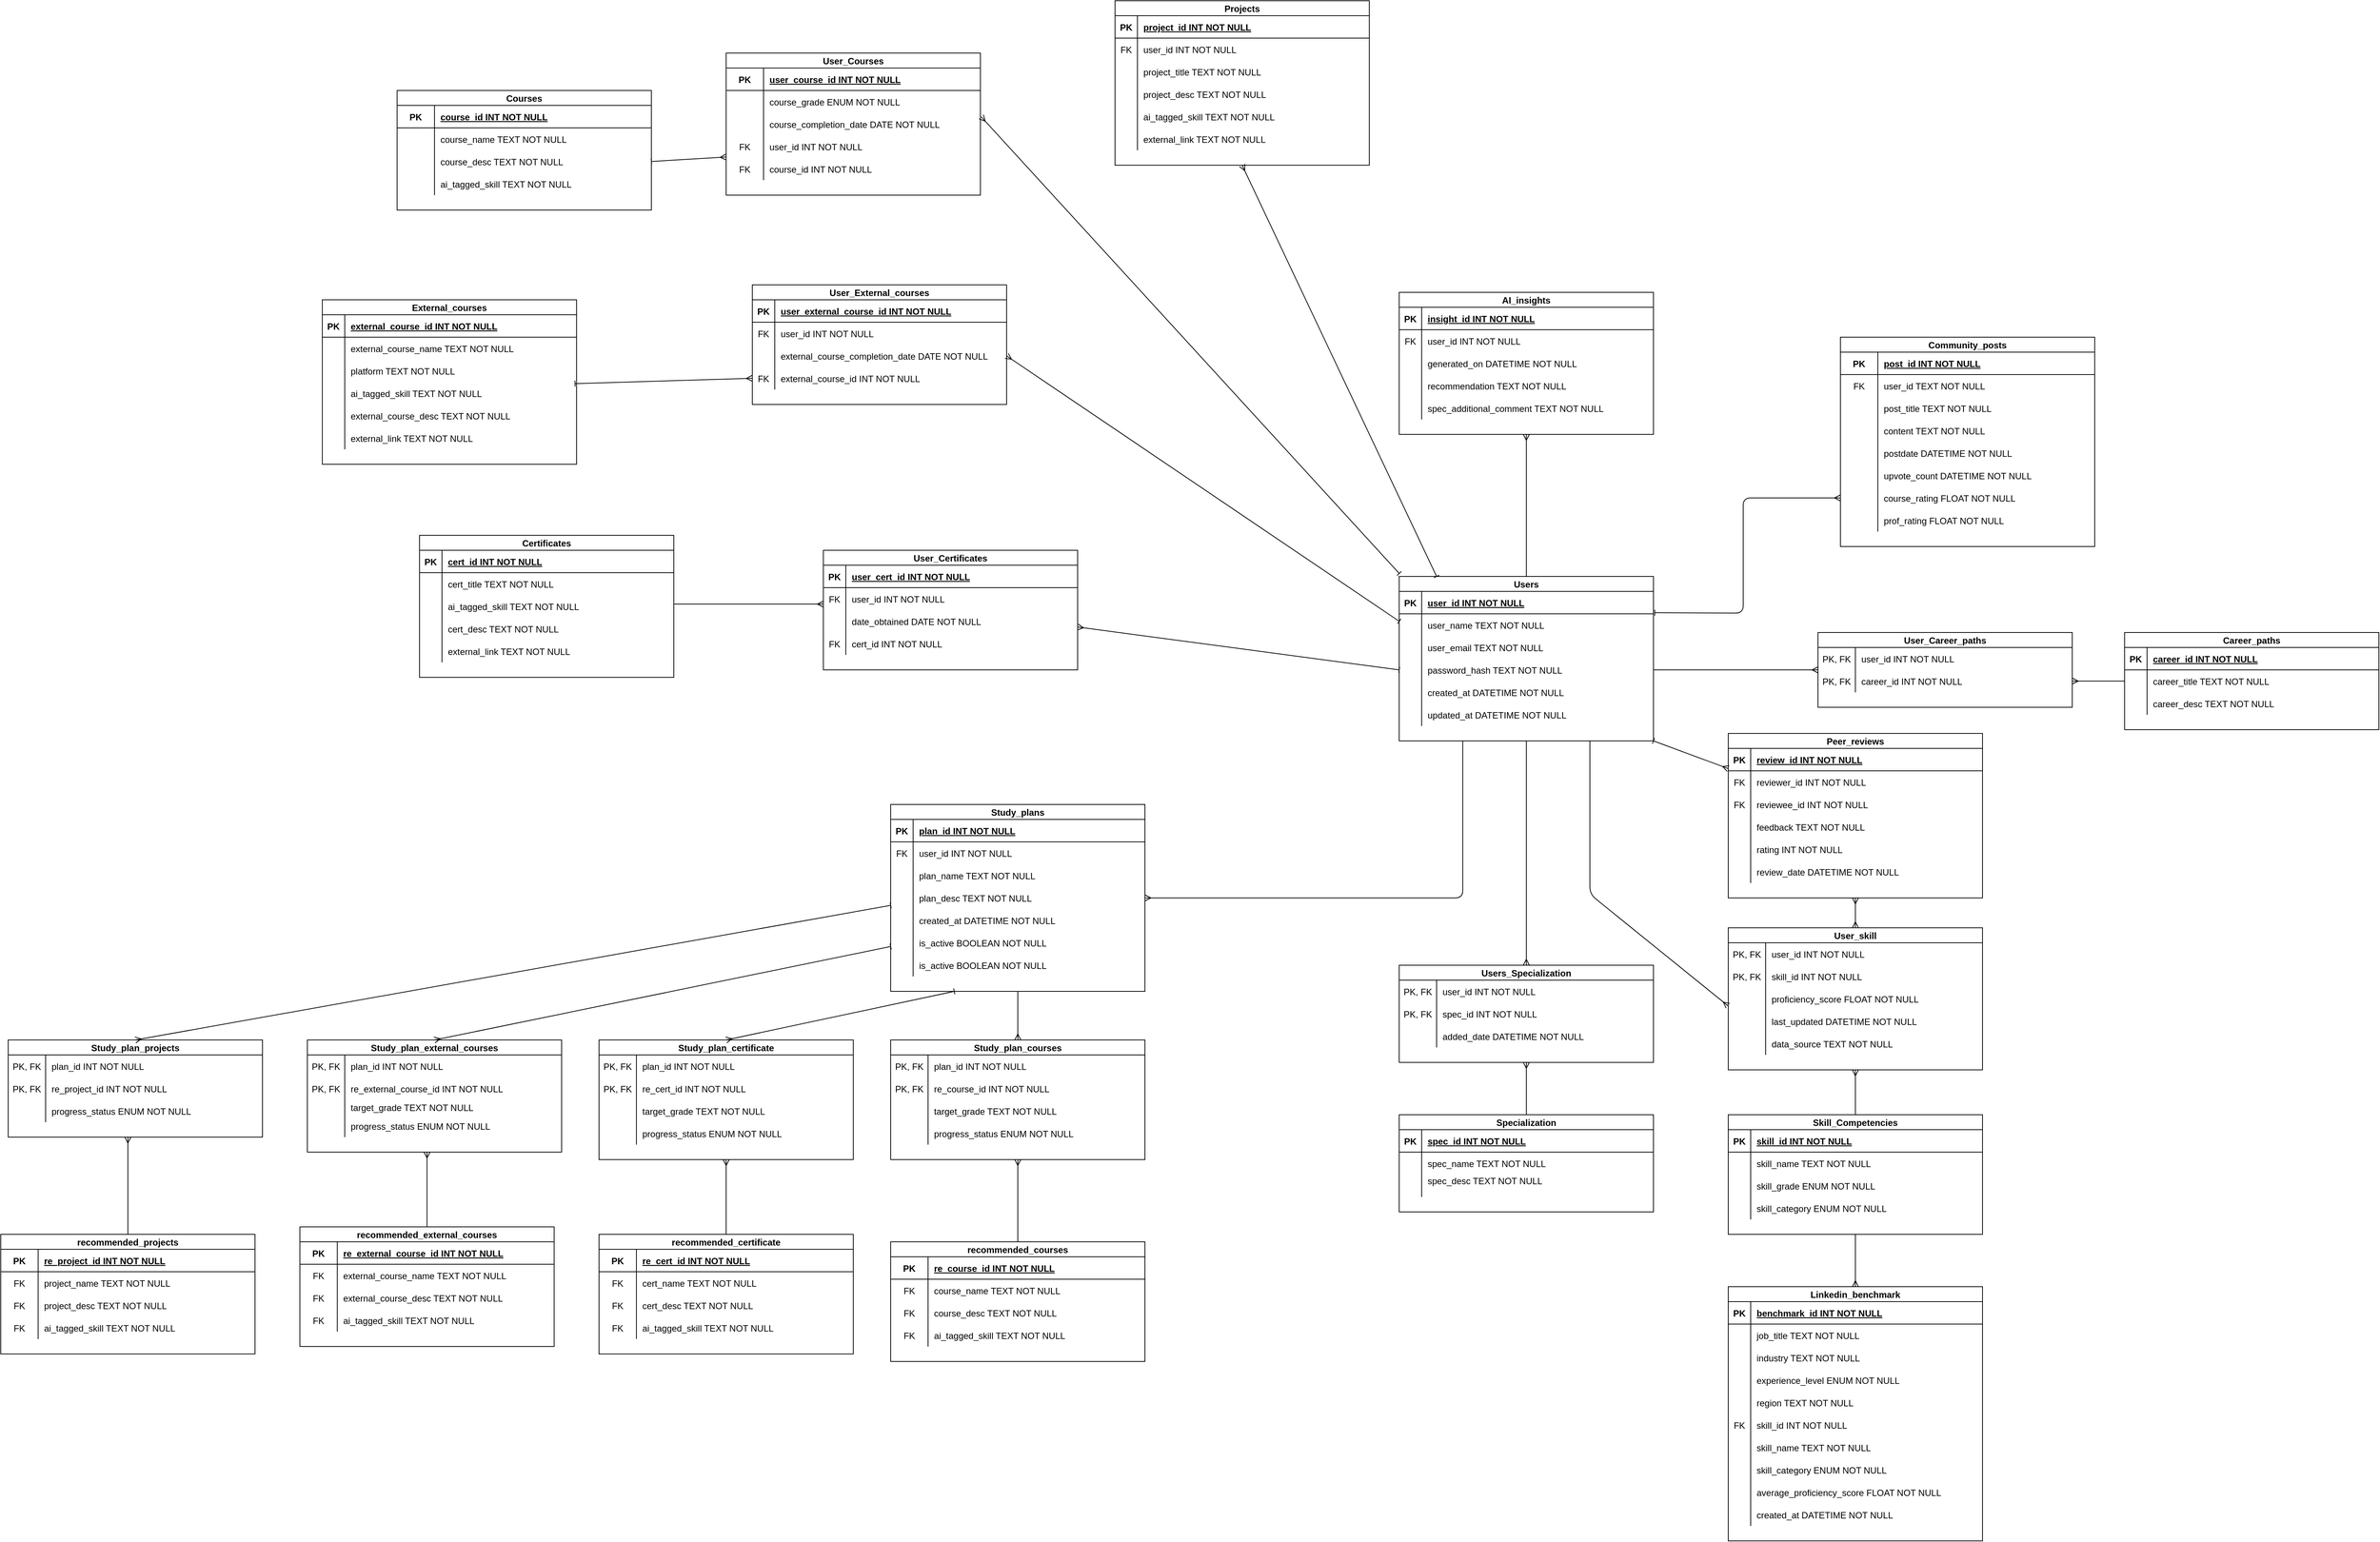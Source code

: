 <mxfile>
    <diagram id="xWpcag5Lll-tB9wrTvut" name="Page-3">
        <mxGraphModel dx="4401" dy="3020" grid="1" gridSize="10" guides="1" tooltips="1" connect="1" arrows="1" fold="1" page="1" pageScale="1" pageWidth="850" pageHeight="1100" math="0" shadow="0">
            <root>
                <mxCell id="0"/>
                <mxCell id="1" parent="0"/>
                <mxCell id="4xDtvOxX5v2o2x7MNQAd-1" value="Users" style="shape=table;startSize=20;container=1;collapsible=1;childLayout=tableLayout;fixedRows=1;rowLines=0;fontStyle=1;align=center;resizeLast=1;" parent="1" vertex="1">
                    <mxGeometry x="-580" y="-800" width="340" height="220" as="geometry"/>
                </mxCell>
                <mxCell id="4xDtvOxX5v2o2x7MNQAd-2" value="" style="shape=partialRectangle;collapsible=0;dropTarget=0;pointerEvents=0;fillColor=none;points=[[0,0.5],[1,0.5]];portConstraint=eastwest;top=0;left=0;right=0;bottom=1;" parent="4xDtvOxX5v2o2x7MNQAd-1" vertex="1">
                    <mxGeometry y="20" width="340" height="30" as="geometry"/>
                </mxCell>
                <mxCell id="4xDtvOxX5v2o2x7MNQAd-3" value="PK" style="shape=partialRectangle;overflow=hidden;connectable=0;fillColor=none;top=0;left=0;bottom=0;right=0;fontStyle=1;" parent="4xDtvOxX5v2o2x7MNQAd-2" vertex="1">
                    <mxGeometry width="30" height="30" as="geometry">
                        <mxRectangle width="30" height="30" as="alternateBounds"/>
                    </mxGeometry>
                </mxCell>
                <mxCell id="4xDtvOxX5v2o2x7MNQAd-4" value="user_id INT NOT NULL " style="shape=partialRectangle;overflow=hidden;connectable=0;fillColor=none;top=0;left=0;bottom=0;right=0;align=left;spacingLeft=6;fontStyle=5;" parent="4xDtvOxX5v2o2x7MNQAd-2" vertex="1">
                    <mxGeometry x="30" width="310" height="30" as="geometry">
                        <mxRectangle width="310" height="30" as="alternateBounds"/>
                    </mxGeometry>
                </mxCell>
                <mxCell id="4xDtvOxX5v2o2x7MNQAd-5" value="" style="shape=partialRectangle;collapsible=0;dropTarget=0;pointerEvents=0;fillColor=none;points=[[0,0.5],[1,0.5]];portConstraint=eastwest;top=0;left=0;right=0;bottom=0;" parent="4xDtvOxX5v2o2x7MNQAd-1" vertex="1">
                    <mxGeometry y="50" width="340" height="30" as="geometry"/>
                </mxCell>
                <mxCell id="4xDtvOxX5v2o2x7MNQAd-6" value="" style="shape=partialRectangle;overflow=hidden;connectable=0;fillColor=none;top=0;left=0;bottom=0;right=0;" parent="4xDtvOxX5v2o2x7MNQAd-5" vertex="1">
                    <mxGeometry width="30" height="30" as="geometry">
                        <mxRectangle width="30" height="30" as="alternateBounds"/>
                    </mxGeometry>
                </mxCell>
                <mxCell id="4xDtvOxX5v2o2x7MNQAd-7" value="user_name TEXT NOT NULL" style="shape=partialRectangle;overflow=hidden;connectable=0;fillColor=none;top=0;left=0;bottom=0;right=0;align=left;spacingLeft=6;" parent="4xDtvOxX5v2o2x7MNQAd-5" vertex="1">
                    <mxGeometry x="30" width="310" height="30" as="geometry">
                        <mxRectangle width="310" height="30" as="alternateBounds"/>
                    </mxGeometry>
                </mxCell>
                <mxCell id="4xDtvOxX5v2o2x7MNQAd-8" value="" style="shape=partialRectangle;collapsible=0;dropTarget=0;pointerEvents=0;fillColor=none;points=[[0,0.5],[1,0.5]];portConstraint=eastwest;top=0;left=0;right=0;bottom=0;" parent="4xDtvOxX5v2o2x7MNQAd-1" vertex="1">
                    <mxGeometry y="80" width="340" height="30" as="geometry"/>
                </mxCell>
                <mxCell id="4xDtvOxX5v2o2x7MNQAd-9" value="" style="shape=partialRectangle;overflow=hidden;connectable=0;fillColor=none;top=0;left=0;bottom=0;right=0;" parent="4xDtvOxX5v2o2x7MNQAd-8" vertex="1">
                    <mxGeometry width="30" height="30" as="geometry">
                        <mxRectangle width="30" height="30" as="alternateBounds"/>
                    </mxGeometry>
                </mxCell>
                <mxCell id="4xDtvOxX5v2o2x7MNQAd-10" value="user_email TEXT NOT NULL" style="shape=partialRectangle;overflow=hidden;connectable=0;fillColor=none;top=0;left=0;bottom=0;right=0;align=left;spacingLeft=6;" parent="4xDtvOxX5v2o2x7MNQAd-8" vertex="1">
                    <mxGeometry x="30" width="310" height="30" as="geometry">
                        <mxRectangle width="310" height="30" as="alternateBounds"/>
                    </mxGeometry>
                </mxCell>
                <mxCell id="4xDtvOxX5v2o2x7MNQAd-11" value="" style="shape=partialRectangle;collapsible=0;dropTarget=0;pointerEvents=0;fillColor=none;points=[[0,0.5],[1,0.5]];portConstraint=eastwest;top=0;left=0;right=0;bottom=0;" parent="4xDtvOxX5v2o2x7MNQAd-1" vertex="1">
                    <mxGeometry y="110" width="340" height="30" as="geometry"/>
                </mxCell>
                <mxCell id="4xDtvOxX5v2o2x7MNQAd-12" value="" style="shape=partialRectangle;overflow=hidden;connectable=0;fillColor=none;top=0;left=0;bottom=0;right=0;" parent="4xDtvOxX5v2o2x7MNQAd-11" vertex="1">
                    <mxGeometry width="30" height="30" as="geometry">
                        <mxRectangle width="30" height="30" as="alternateBounds"/>
                    </mxGeometry>
                </mxCell>
                <mxCell id="4xDtvOxX5v2o2x7MNQAd-13" value="password_hash TEXT NOT NULL" style="shape=partialRectangle;overflow=hidden;connectable=0;fillColor=none;top=0;left=0;bottom=0;right=0;align=left;spacingLeft=6;" parent="4xDtvOxX5v2o2x7MNQAd-11" vertex="1">
                    <mxGeometry x="30" width="310" height="30" as="geometry">
                        <mxRectangle width="310" height="30" as="alternateBounds"/>
                    </mxGeometry>
                </mxCell>
                <mxCell id="4xDtvOxX5v2o2x7MNQAd-14" value="" style="shape=partialRectangle;collapsible=0;dropTarget=0;pointerEvents=0;fillColor=none;points=[[0,0.5],[1,0.5]];portConstraint=eastwest;top=0;left=0;right=0;bottom=0;" parent="4xDtvOxX5v2o2x7MNQAd-1" vertex="1">
                    <mxGeometry y="140" width="340" height="30" as="geometry"/>
                </mxCell>
                <mxCell id="4xDtvOxX5v2o2x7MNQAd-15" value="" style="shape=partialRectangle;overflow=hidden;connectable=0;fillColor=none;top=0;left=0;bottom=0;right=0;" parent="4xDtvOxX5v2o2x7MNQAd-14" vertex="1">
                    <mxGeometry width="30" height="30" as="geometry">
                        <mxRectangle width="30" height="30" as="alternateBounds"/>
                    </mxGeometry>
                </mxCell>
                <mxCell id="4xDtvOxX5v2o2x7MNQAd-16" value="created_at DATETIME NOT NULL" style="shape=partialRectangle;overflow=hidden;connectable=0;fillColor=none;top=0;left=0;bottom=0;right=0;align=left;spacingLeft=6;" parent="4xDtvOxX5v2o2x7MNQAd-14" vertex="1">
                    <mxGeometry x="30" width="310" height="30" as="geometry">
                        <mxRectangle width="310" height="30" as="alternateBounds"/>
                    </mxGeometry>
                </mxCell>
                <mxCell id="4xDtvOxX5v2o2x7MNQAd-17" value="" style="shape=partialRectangle;collapsible=0;dropTarget=0;pointerEvents=0;fillColor=none;points=[[0,0.5],[1,0.5]];portConstraint=eastwest;top=0;left=0;right=0;bottom=0;" parent="4xDtvOxX5v2o2x7MNQAd-1" vertex="1">
                    <mxGeometry y="170" width="340" height="30" as="geometry"/>
                </mxCell>
                <mxCell id="4xDtvOxX5v2o2x7MNQAd-18" value="" style="shape=partialRectangle;overflow=hidden;connectable=0;fillColor=none;top=0;left=0;bottom=0;right=0;" parent="4xDtvOxX5v2o2x7MNQAd-17" vertex="1">
                    <mxGeometry width="30" height="30" as="geometry">
                        <mxRectangle width="30" height="30" as="alternateBounds"/>
                    </mxGeometry>
                </mxCell>
                <mxCell id="4xDtvOxX5v2o2x7MNQAd-19" value="updated_at DATETIME NOT NULL" style="shape=partialRectangle;overflow=hidden;connectable=0;fillColor=none;top=0;left=0;bottom=0;right=0;align=left;spacingLeft=6;" parent="4xDtvOxX5v2o2x7MNQAd-17" vertex="1">
                    <mxGeometry x="30" width="310" height="30" as="geometry">
                        <mxRectangle width="310" height="30" as="alternateBounds"/>
                    </mxGeometry>
                </mxCell>
                <mxCell id="4xDtvOxX5v2o2x7MNQAd-400" style="edgeStyle=none;html=1;entryX=0;entryY=0.5;entryDx=0;entryDy=0;startArrow=ERmany;startFill=0;endArrow=baseDash;endFill=0;" parent="1" source="4xDtvOxX5v2o2x7MNQAd-28" target="4xDtvOxX5v2o2x7MNQAd-11" edge="1">
                    <mxGeometry relative="1" as="geometry"/>
                </mxCell>
                <mxCell id="4xDtvOxX5v2o2x7MNQAd-28" value="User_Certificates" style="shape=table;startSize=20;container=1;collapsible=1;childLayout=tableLayout;fixedRows=1;rowLines=0;fontStyle=1;align=center;resizeLast=1;" parent="1" vertex="1">
                    <mxGeometry x="-1350" y="-835" width="340" height="160" as="geometry"/>
                </mxCell>
                <mxCell id="4xDtvOxX5v2o2x7MNQAd-29" value="" style="shape=partialRectangle;collapsible=0;dropTarget=0;pointerEvents=0;fillColor=none;points=[[0,0.5],[1,0.5]];portConstraint=eastwest;top=0;left=0;right=0;bottom=1;" parent="4xDtvOxX5v2o2x7MNQAd-28" vertex="1">
                    <mxGeometry y="20" width="340" height="30" as="geometry"/>
                </mxCell>
                <mxCell id="4xDtvOxX5v2o2x7MNQAd-30" value="PK" style="shape=partialRectangle;overflow=hidden;connectable=0;fillColor=none;top=0;left=0;bottom=0;right=0;fontStyle=1;" parent="4xDtvOxX5v2o2x7MNQAd-29" vertex="1">
                    <mxGeometry width="30" height="30" as="geometry">
                        <mxRectangle width="30" height="30" as="alternateBounds"/>
                    </mxGeometry>
                </mxCell>
                <mxCell id="4xDtvOxX5v2o2x7MNQAd-31" value="user_cert_id INT NOT NULL " style="shape=partialRectangle;overflow=hidden;connectable=0;fillColor=none;top=0;left=0;bottom=0;right=0;align=left;spacingLeft=6;fontStyle=5;" parent="4xDtvOxX5v2o2x7MNQAd-29" vertex="1">
                    <mxGeometry x="30" width="310" height="30" as="geometry">
                        <mxRectangle width="310" height="30" as="alternateBounds"/>
                    </mxGeometry>
                </mxCell>
                <mxCell id="4xDtvOxX5v2o2x7MNQAd-32" value="" style="shape=partialRectangle;collapsible=0;dropTarget=0;pointerEvents=0;fillColor=none;points=[[0,0.5],[1,0.5]];portConstraint=eastwest;top=0;left=0;right=0;bottom=0;" parent="4xDtvOxX5v2o2x7MNQAd-28" vertex="1">
                    <mxGeometry y="50" width="340" height="30" as="geometry"/>
                </mxCell>
                <mxCell id="4xDtvOxX5v2o2x7MNQAd-33" value="FK" style="shape=partialRectangle;overflow=hidden;connectable=0;fillColor=none;top=0;left=0;bottom=0;right=0;" parent="4xDtvOxX5v2o2x7MNQAd-32" vertex="1">
                    <mxGeometry width="30" height="30" as="geometry">
                        <mxRectangle width="30" height="30" as="alternateBounds"/>
                    </mxGeometry>
                </mxCell>
                <mxCell id="4xDtvOxX5v2o2x7MNQAd-34" value="user_id INT NOT NULL" style="shape=partialRectangle;overflow=hidden;connectable=0;fillColor=none;top=0;left=0;bottom=0;right=0;align=left;spacingLeft=6;" parent="4xDtvOxX5v2o2x7MNQAd-32" vertex="1">
                    <mxGeometry x="30" width="310" height="30" as="geometry">
                        <mxRectangle width="310" height="30" as="alternateBounds"/>
                    </mxGeometry>
                </mxCell>
                <mxCell id="4xDtvOxX5v2o2x7MNQAd-131" value="" style="shape=partialRectangle;collapsible=0;dropTarget=0;pointerEvents=0;fillColor=none;points=[[0,0.5],[1,0.5]];portConstraint=eastwest;top=0;left=0;right=0;bottom=0;" parent="4xDtvOxX5v2o2x7MNQAd-28" vertex="1">
                    <mxGeometry y="80" width="340" height="30" as="geometry"/>
                </mxCell>
                <mxCell id="4xDtvOxX5v2o2x7MNQAd-132" value="" style="shape=partialRectangle;overflow=hidden;connectable=0;fillColor=none;top=0;left=0;bottom=0;right=0;" parent="4xDtvOxX5v2o2x7MNQAd-131" vertex="1">
                    <mxGeometry width="30" height="30" as="geometry">
                        <mxRectangle width="30" height="30" as="alternateBounds"/>
                    </mxGeometry>
                </mxCell>
                <mxCell id="4xDtvOxX5v2o2x7MNQAd-133" value="date_obtained DATE NOT NULL" style="shape=partialRectangle;overflow=hidden;connectable=0;fillColor=none;top=0;left=0;bottom=0;right=0;align=left;spacingLeft=6;" parent="4xDtvOxX5v2o2x7MNQAd-131" vertex="1">
                    <mxGeometry x="30" width="310" height="30" as="geometry">
                        <mxRectangle width="310" height="30" as="alternateBounds"/>
                    </mxGeometry>
                </mxCell>
                <mxCell id="124" value="" style="shape=partialRectangle;collapsible=0;dropTarget=0;pointerEvents=0;fillColor=none;points=[[0,0.5],[1,0.5]];portConstraint=eastwest;top=0;left=0;right=0;bottom=0;" vertex="1" parent="4xDtvOxX5v2o2x7MNQAd-28">
                    <mxGeometry y="110" width="340" height="30" as="geometry"/>
                </mxCell>
                <mxCell id="125" value="FK" style="shape=partialRectangle;overflow=hidden;connectable=0;fillColor=none;top=0;left=0;bottom=0;right=0;" vertex="1" parent="124">
                    <mxGeometry width="30" height="30" as="geometry">
                        <mxRectangle width="30" height="30" as="alternateBounds"/>
                    </mxGeometry>
                </mxCell>
                <mxCell id="126" value="cert_id INT NOT NULL" style="shape=partialRectangle;overflow=hidden;connectable=0;fillColor=none;top=0;left=0;bottom=0;right=0;align=left;spacingLeft=6;" vertex="1" parent="124">
                    <mxGeometry x="30" width="310" height="30" as="geometry">
                        <mxRectangle width="310" height="30" as="alternateBounds"/>
                    </mxGeometry>
                </mxCell>
                <mxCell id="4xDtvOxX5v2o2x7MNQAd-50" value="Specialization" style="shape=table;startSize=20;container=1;collapsible=1;childLayout=tableLayout;fixedRows=1;rowLines=0;fontStyle=1;align=center;resizeLast=1;" parent="1" vertex="1">
                    <mxGeometry x="-580" y="-80" width="340" height="130" as="geometry"/>
                </mxCell>
                <mxCell id="4xDtvOxX5v2o2x7MNQAd-51" value="" style="shape=partialRectangle;collapsible=0;dropTarget=0;pointerEvents=0;fillColor=none;points=[[0,0.5],[1,0.5]];portConstraint=eastwest;top=0;left=0;right=0;bottom=1;" parent="4xDtvOxX5v2o2x7MNQAd-50" vertex="1">
                    <mxGeometry y="20" width="340" height="30" as="geometry"/>
                </mxCell>
                <mxCell id="4xDtvOxX5v2o2x7MNQAd-52" value="PK" style="shape=partialRectangle;overflow=hidden;connectable=0;fillColor=none;top=0;left=0;bottom=0;right=0;fontStyle=1;" parent="4xDtvOxX5v2o2x7MNQAd-51" vertex="1">
                    <mxGeometry width="30" height="30" as="geometry">
                        <mxRectangle width="30" height="30" as="alternateBounds"/>
                    </mxGeometry>
                </mxCell>
                <mxCell id="4xDtvOxX5v2o2x7MNQAd-53" value="spec_id INT NOT NULL " style="shape=partialRectangle;overflow=hidden;connectable=0;fillColor=none;top=0;left=0;bottom=0;right=0;align=left;spacingLeft=6;fontStyle=5;" parent="4xDtvOxX5v2o2x7MNQAd-51" vertex="1">
                    <mxGeometry x="30" width="310" height="30" as="geometry">
                        <mxRectangle width="310" height="30" as="alternateBounds"/>
                    </mxGeometry>
                </mxCell>
                <mxCell id="4xDtvOxX5v2o2x7MNQAd-54" value="" style="shape=partialRectangle;collapsible=0;dropTarget=0;pointerEvents=0;fillColor=none;points=[[0,0.5],[1,0.5]];portConstraint=eastwest;top=0;left=0;right=0;bottom=0;" parent="4xDtvOxX5v2o2x7MNQAd-50" vertex="1">
                    <mxGeometry y="50" width="340" height="30" as="geometry"/>
                </mxCell>
                <mxCell id="4xDtvOxX5v2o2x7MNQAd-55" value="" style="shape=partialRectangle;overflow=hidden;connectable=0;fillColor=none;top=0;left=0;bottom=0;right=0;" parent="4xDtvOxX5v2o2x7MNQAd-54" vertex="1">
                    <mxGeometry width="30" height="30" as="geometry">
                        <mxRectangle width="30" height="30" as="alternateBounds"/>
                    </mxGeometry>
                </mxCell>
                <mxCell id="4xDtvOxX5v2o2x7MNQAd-56" value="spec_name TEXT NOT NULL" style="shape=partialRectangle;overflow=hidden;connectable=0;fillColor=none;top=0;left=0;bottom=0;right=0;align=left;spacingLeft=6;" parent="4xDtvOxX5v2o2x7MNQAd-54" vertex="1">
                    <mxGeometry x="30" width="310" height="30" as="geometry">
                        <mxRectangle width="310" height="30" as="alternateBounds"/>
                    </mxGeometry>
                </mxCell>
                <mxCell id="4xDtvOxX5v2o2x7MNQAd-57" value="" style="shape=partialRectangle;collapsible=0;dropTarget=0;pointerEvents=0;fillColor=none;points=[[0,0.5],[1,0.5]];portConstraint=eastwest;top=0;left=0;right=0;bottom=0;" parent="4xDtvOxX5v2o2x7MNQAd-50" vertex="1">
                    <mxGeometry y="80" width="340" height="30" as="geometry"/>
                </mxCell>
                <mxCell id="4xDtvOxX5v2o2x7MNQAd-58" value="" style="shape=partialRectangle;overflow=hidden;connectable=0;fillColor=none;top=0;left=0;bottom=0;right=0;" parent="4xDtvOxX5v2o2x7MNQAd-57" vertex="1">
                    <mxGeometry width="30" height="30" as="geometry">
                        <mxRectangle width="30" height="30" as="alternateBounds"/>
                    </mxGeometry>
                </mxCell>
                <mxCell id="4xDtvOxX5v2o2x7MNQAd-59" value="spec_desc TEXT NOT NULL&#xa;" style="shape=partialRectangle;overflow=hidden;connectable=0;fillColor=none;top=0;left=0;bottom=0;right=0;align=left;spacingLeft=6;" parent="4xDtvOxX5v2o2x7MNQAd-57" vertex="1">
                    <mxGeometry x="30" width="310" height="30" as="geometry">
                        <mxRectangle width="310" height="30" as="alternateBounds"/>
                    </mxGeometry>
                </mxCell>
                <mxCell id="4xDtvOxX5v2o2x7MNQAd-73" style="edgeStyle=none;html=1;exitX=0.5;exitY=0;exitDx=0;exitDy=0;entryX=0.5;entryY=1;entryDx=0;entryDy=0;startArrow=ERmany;startFill=0;endArrow=baseDash;endFill=0;" parent="1" source="4xDtvOxX5v2o2x7MNQAd-60" target="4xDtvOxX5v2o2x7MNQAd-1" edge="1">
                    <mxGeometry relative="1" as="geometry"/>
                </mxCell>
                <mxCell id="4xDtvOxX5v2o2x7MNQAd-60" value="Users_Specialization" style="shape=table;startSize=20;container=1;collapsible=1;childLayout=tableLayout;fixedRows=1;rowLines=0;fontStyle=1;align=center;resizeLast=1;" parent="1" vertex="1">
                    <mxGeometry x="-580" y="-280" width="340" height="130" as="geometry"/>
                </mxCell>
                <mxCell id="4xDtvOxX5v2o2x7MNQAd-64" value="" style="shape=partialRectangle;collapsible=0;dropTarget=0;pointerEvents=0;fillColor=none;points=[[0,0.5],[1,0.5]];portConstraint=eastwest;top=0;left=0;right=0;bottom=0;" parent="4xDtvOxX5v2o2x7MNQAd-60" vertex="1">
                    <mxGeometry y="20" width="340" height="30" as="geometry"/>
                </mxCell>
                <mxCell id="4xDtvOxX5v2o2x7MNQAd-65" value="PK, FK" style="shape=partialRectangle;overflow=hidden;connectable=0;fillColor=none;top=0;left=0;bottom=0;right=0;" parent="4xDtvOxX5v2o2x7MNQAd-64" vertex="1">
                    <mxGeometry width="50" height="30" as="geometry">
                        <mxRectangle width="50" height="30" as="alternateBounds"/>
                    </mxGeometry>
                </mxCell>
                <mxCell id="4xDtvOxX5v2o2x7MNQAd-66" value="user_id INT NOT NULL" style="shape=partialRectangle;overflow=hidden;connectable=0;fillColor=none;top=0;left=0;bottom=0;right=0;align=left;spacingLeft=6;" parent="4xDtvOxX5v2o2x7MNQAd-64" vertex="1">
                    <mxGeometry x="50" width="290" height="30" as="geometry">
                        <mxRectangle width="290" height="30" as="alternateBounds"/>
                    </mxGeometry>
                </mxCell>
                <mxCell id="4xDtvOxX5v2o2x7MNQAd-67" value="" style="shape=partialRectangle;collapsible=0;dropTarget=0;pointerEvents=0;fillColor=none;points=[[0,0.5],[1,0.5]];portConstraint=eastwest;top=0;left=0;right=0;bottom=0;" parent="4xDtvOxX5v2o2x7MNQAd-60" vertex="1">
                    <mxGeometry y="50" width="340" height="30" as="geometry"/>
                </mxCell>
                <mxCell id="4xDtvOxX5v2o2x7MNQAd-68" value="PK, FK" style="shape=partialRectangle;overflow=hidden;connectable=0;fillColor=none;top=0;left=0;bottom=0;right=0;" parent="4xDtvOxX5v2o2x7MNQAd-67" vertex="1">
                    <mxGeometry width="50" height="30" as="geometry">
                        <mxRectangle width="50" height="30" as="alternateBounds"/>
                    </mxGeometry>
                </mxCell>
                <mxCell id="4xDtvOxX5v2o2x7MNQAd-69" value="spec_id INT NOT NULL" style="shape=partialRectangle;overflow=hidden;connectable=0;fillColor=none;top=0;left=0;bottom=0;right=0;align=left;spacingLeft=6;" parent="4xDtvOxX5v2o2x7MNQAd-67" vertex="1">
                    <mxGeometry x="50" width="290" height="30" as="geometry">
                        <mxRectangle width="290" height="30" as="alternateBounds"/>
                    </mxGeometry>
                </mxCell>
                <mxCell id="4xDtvOxX5v2o2x7MNQAd-70" value="" style="shape=partialRectangle;collapsible=0;dropTarget=0;pointerEvents=0;fillColor=none;points=[[0,0.5],[1,0.5]];portConstraint=eastwest;top=0;left=0;right=0;bottom=0;" parent="4xDtvOxX5v2o2x7MNQAd-60" vertex="1">
                    <mxGeometry y="80" width="340" height="30" as="geometry"/>
                </mxCell>
                <mxCell id="4xDtvOxX5v2o2x7MNQAd-71" value="" style="shape=partialRectangle;overflow=hidden;connectable=0;fillColor=none;top=0;left=0;bottom=0;right=0;" parent="4xDtvOxX5v2o2x7MNQAd-70" vertex="1">
                    <mxGeometry width="50" height="30" as="geometry">
                        <mxRectangle width="50" height="30" as="alternateBounds"/>
                    </mxGeometry>
                </mxCell>
                <mxCell id="4xDtvOxX5v2o2x7MNQAd-72" value="added_date DATETIME NOT NULL" style="shape=partialRectangle;overflow=hidden;connectable=0;fillColor=none;top=0;left=0;bottom=0;right=0;align=left;spacingLeft=6;" parent="4xDtvOxX5v2o2x7MNQAd-70" vertex="1">
                    <mxGeometry x="50" width="290" height="30" as="geometry">
                        <mxRectangle width="290" height="30" as="alternateBounds"/>
                    </mxGeometry>
                </mxCell>
                <mxCell id="4xDtvOxX5v2o2x7MNQAd-74" style="edgeStyle=none;html=1;exitX=0.5;exitY=1;exitDx=0;exitDy=0;entryX=0.5;entryY=0;entryDx=0;entryDy=0;startArrow=ERmany;startFill=0;endArrow=baseDash;endFill=0;" parent="1" source="4xDtvOxX5v2o2x7MNQAd-60" target="4xDtvOxX5v2o2x7MNQAd-50" edge="1">
                    <mxGeometry relative="1" as="geometry">
                        <mxPoint x="-400" y="-380" as="sourcePoint"/>
                        <mxPoint x="-400" y="-450" as="targetPoint"/>
                    </mxGeometry>
                </mxCell>
                <mxCell id="4xDtvOxX5v2o2x7MNQAd-126" style="edgeStyle=none;html=1;exitX=0;exitY=0.5;exitDx=0;exitDy=0;entryX=1;entryY=0.5;entryDx=0;entryDy=0;startArrow=ERmany;startFill=0;endArrow=baseDash;endFill=0;" parent="1" source="4xDtvOxX5v2o2x7MNQAd-75" target="4xDtvOxX5v2o2x7MNQAd-11" edge="1">
                    <mxGeometry relative="1" as="geometry"/>
                </mxCell>
                <mxCell id="4xDtvOxX5v2o2x7MNQAd-75" value="User_Career_paths" style="shape=table;startSize=20;container=1;collapsible=1;childLayout=tableLayout;fixedRows=1;rowLines=0;fontStyle=1;align=center;resizeLast=1;" parent="1" vertex="1">
                    <mxGeometry x="-20" y="-725" width="340" height="100" as="geometry"/>
                </mxCell>
                <mxCell id="4xDtvOxX5v2o2x7MNQAd-79" value="" style="shape=partialRectangle;collapsible=0;dropTarget=0;pointerEvents=0;fillColor=none;points=[[0,0.5],[1,0.5]];portConstraint=eastwest;top=0;left=0;right=0;bottom=0;" parent="4xDtvOxX5v2o2x7MNQAd-75" vertex="1">
                    <mxGeometry y="20" width="340" height="30" as="geometry"/>
                </mxCell>
                <mxCell id="4xDtvOxX5v2o2x7MNQAd-80" value="PK, FK" style="shape=partialRectangle;overflow=hidden;connectable=0;fillColor=none;top=0;left=0;bottom=0;right=0;" parent="4xDtvOxX5v2o2x7MNQAd-79" vertex="1">
                    <mxGeometry width="50" height="30" as="geometry">
                        <mxRectangle width="50" height="30" as="alternateBounds"/>
                    </mxGeometry>
                </mxCell>
                <mxCell id="4xDtvOxX5v2o2x7MNQAd-81" value="user_id INT NOT NULL" style="shape=partialRectangle;overflow=hidden;connectable=0;fillColor=none;top=0;left=0;bottom=0;right=0;align=left;spacingLeft=6;" parent="4xDtvOxX5v2o2x7MNQAd-79" vertex="1">
                    <mxGeometry x="50" width="290" height="30" as="geometry">
                        <mxRectangle width="290" height="30" as="alternateBounds"/>
                    </mxGeometry>
                </mxCell>
                <mxCell id="4xDtvOxX5v2o2x7MNQAd-82" value="" style="shape=partialRectangle;collapsible=0;dropTarget=0;pointerEvents=0;fillColor=none;points=[[0,0.5],[1,0.5]];portConstraint=eastwest;top=0;left=0;right=0;bottom=0;" parent="4xDtvOxX5v2o2x7MNQAd-75" vertex="1">
                    <mxGeometry y="50" width="340" height="30" as="geometry"/>
                </mxCell>
                <mxCell id="4xDtvOxX5v2o2x7MNQAd-83" value="" style="shape=partialRectangle;overflow=hidden;connectable=0;fillColor=none;top=0;left=0;bottom=0;right=0;" parent="4xDtvOxX5v2o2x7MNQAd-82" vertex="1">
                    <mxGeometry width="50" height="30" as="geometry">
                        <mxRectangle width="50" height="30" as="alternateBounds"/>
                    </mxGeometry>
                </mxCell>
                <mxCell id="4xDtvOxX5v2o2x7MNQAd-84" value="career_id INT NOT NULL" style="shape=partialRectangle;overflow=hidden;connectable=0;fillColor=none;top=0;left=0;bottom=0;right=0;align=left;spacingLeft=6;" parent="4xDtvOxX5v2o2x7MNQAd-82" vertex="1">
                    <mxGeometry x="50" width="290" height="30" as="geometry">
                        <mxRectangle width="290" height="30" as="alternateBounds"/>
                    </mxGeometry>
                </mxCell>
                <mxCell id="4xDtvOxX5v2o2x7MNQAd-85" value="Career_paths" style="shape=table;startSize=20;container=1;collapsible=1;childLayout=tableLayout;fixedRows=1;rowLines=0;fontStyle=1;align=center;resizeLast=1;" parent="1" vertex="1">
                    <mxGeometry x="390" y="-725" width="340" height="130" as="geometry"/>
                </mxCell>
                <mxCell id="4xDtvOxX5v2o2x7MNQAd-86" value="" style="shape=partialRectangle;collapsible=0;dropTarget=0;pointerEvents=0;fillColor=none;points=[[0,0.5],[1,0.5]];portConstraint=eastwest;top=0;left=0;right=0;bottom=1;" parent="4xDtvOxX5v2o2x7MNQAd-85" vertex="1">
                    <mxGeometry y="20" width="340" height="30" as="geometry"/>
                </mxCell>
                <mxCell id="4xDtvOxX5v2o2x7MNQAd-87" value="PK" style="shape=partialRectangle;overflow=hidden;connectable=0;fillColor=none;top=0;left=0;bottom=0;right=0;fontStyle=1;" parent="4xDtvOxX5v2o2x7MNQAd-86" vertex="1">
                    <mxGeometry width="30" height="30" as="geometry">
                        <mxRectangle width="30" height="30" as="alternateBounds"/>
                    </mxGeometry>
                </mxCell>
                <mxCell id="4xDtvOxX5v2o2x7MNQAd-88" value="career_id INT NOT NULL " style="shape=partialRectangle;overflow=hidden;connectable=0;fillColor=none;top=0;left=0;bottom=0;right=0;align=left;spacingLeft=6;fontStyle=5;" parent="4xDtvOxX5v2o2x7MNQAd-86" vertex="1">
                    <mxGeometry x="30" width="310" height="30" as="geometry">
                        <mxRectangle width="310" height="30" as="alternateBounds"/>
                    </mxGeometry>
                </mxCell>
                <mxCell id="4xDtvOxX5v2o2x7MNQAd-89" value="" style="shape=partialRectangle;collapsible=0;dropTarget=0;pointerEvents=0;fillColor=none;points=[[0,0.5],[1,0.5]];portConstraint=eastwest;top=0;left=0;right=0;bottom=0;" parent="4xDtvOxX5v2o2x7MNQAd-85" vertex="1">
                    <mxGeometry y="50" width="340" height="30" as="geometry"/>
                </mxCell>
                <mxCell id="4xDtvOxX5v2o2x7MNQAd-90" value="" style="shape=partialRectangle;overflow=hidden;connectable=0;fillColor=none;top=0;left=0;bottom=0;right=0;" parent="4xDtvOxX5v2o2x7MNQAd-89" vertex="1">
                    <mxGeometry width="30" height="30" as="geometry">
                        <mxRectangle width="30" height="30" as="alternateBounds"/>
                    </mxGeometry>
                </mxCell>
                <mxCell id="4xDtvOxX5v2o2x7MNQAd-91" value="career_title TEXT NOT NULL" style="shape=partialRectangle;overflow=hidden;connectable=0;fillColor=none;top=0;left=0;bottom=0;right=0;align=left;spacingLeft=6;" parent="4xDtvOxX5v2o2x7MNQAd-89" vertex="1">
                    <mxGeometry x="30" width="310" height="30" as="geometry">
                        <mxRectangle width="310" height="30" as="alternateBounds"/>
                    </mxGeometry>
                </mxCell>
                <mxCell id="4xDtvOxX5v2o2x7MNQAd-92" value="" style="shape=partialRectangle;collapsible=0;dropTarget=0;pointerEvents=0;fillColor=none;points=[[0,0.5],[1,0.5]];portConstraint=eastwest;top=0;left=0;right=0;bottom=0;" parent="4xDtvOxX5v2o2x7MNQAd-85" vertex="1">
                    <mxGeometry y="80" width="340" height="30" as="geometry"/>
                </mxCell>
                <mxCell id="4xDtvOxX5v2o2x7MNQAd-93" value="" style="shape=partialRectangle;overflow=hidden;connectable=0;fillColor=none;top=0;left=0;bottom=0;right=0;" parent="4xDtvOxX5v2o2x7MNQAd-92" vertex="1">
                    <mxGeometry width="30" height="30" as="geometry">
                        <mxRectangle width="30" height="30" as="alternateBounds"/>
                    </mxGeometry>
                </mxCell>
                <mxCell id="4xDtvOxX5v2o2x7MNQAd-94" value="career_desc TEXT NOT NULL" style="shape=partialRectangle;overflow=hidden;connectable=0;fillColor=none;top=0;left=0;bottom=0;right=0;align=left;spacingLeft=6;" parent="4xDtvOxX5v2o2x7MNQAd-92" vertex="1">
                    <mxGeometry x="30" width="310" height="30" as="geometry">
                        <mxRectangle width="310" height="30" as="alternateBounds"/>
                    </mxGeometry>
                </mxCell>
                <mxCell id="4xDtvOxX5v2o2x7MNQAd-104" value="PK, FK" style="shape=partialRectangle;overflow=hidden;connectable=0;fillColor=none;top=0;left=0;bottom=0;right=0;" parent="1" vertex="1">
                    <mxGeometry x="-20" y="-675" width="50" height="30" as="geometry">
                        <mxRectangle width="50" height="30" as="alternateBounds"/>
                    </mxGeometry>
                </mxCell>
                <mxCell id="4xDtvOxX5v2o2x7MNQAd-127" style="edgeStyle=none;html=1;exitX=1;exitY=0.5;exitDx=0;exitDy=0;entryX=0;entryY=0.5;entryDx=0;entryDy=0;startArrow=ERmany;startFill=0;endArrow=baseDash;endFill=0;" parent="1" source="4xDtvOxX5v2o2x7MNQAd-82" target="4xDtvOxX5v2o2x7MNQAd-89" edge="1">
                    <mxGeometry relative="1" as="geometry"/>
                </mxCell>
                <mxCell id="4xDtvOxX5v2o2x7MNQAd-161" value="User_External_courses" style="shape=table;startSize=20;container=1;collapsible=1;childLayout=tableLayout;fixedRows=1;rowLines=0;fontStyle=1;align=center;resizeLast=1;" parent="1" vertex="1">
                    <mxGeometry x="-1445" y="-1190" width="340" height="160" as="geometry"/>
                </mxCell>
                <mxCell id="4xDtvOxX5v2o2x7MNQAd-162" value="" style="shape=partialRectangle;collapsible=0;dropTarget=0;pointerEvents=0;fillColor=none;points=[[0,0.5],[1,0.5]];portConstraint=eastwest;top=0;left=0;right=0;bottom=1;" parent="4xDtvOxX5v2o2x7MNQAd-161" vertex="1">
                    <mxGeometry y="20" width="340" height="30" as="geometry"/>
                </mxCell>
                <mxCell id="4xDtvOxX5v2o2x7MNQAd-163" value="PK" style="shape=partialRectangle;overflow=hidden;connectable=0;fillColor=none;top=0;left=0;bottom=0;right=0;fontStyle=1;" parent="4xDtvOxX5v2o2x7MNQAd-162" vertex="1">
                    <mxGeometry width="30" height="30" as="geometry">
                        <mxRectangle width="30" height="30" as="alternateBounds"/>
                    </mxGeometry>
                </mxCell>
                <mxCell id="4xDtvOxX5v2o2x7MNQAd-164" value="user_external_course_id INT NOT NULL " style="shape=partialRectangle;overflow=hidden;connectable=0;fillColor=none;top=0;left=0;bottom=0;right=0;align=left;spacingLeft=6;fontStyle=5;" parent="4xDtvOxX5v2o2x7MNQAd-162" vertex="1">
                    <mxGeometry x="30" width="310" height="30" as="geometry">
                        <mxRectangle width="310" height="30" as="alternateBounds"/>
                    </mxGeometry>
                </mxCell>
                <mxCell id="4xDtvOxX5v2o2x7MNQAd-165" value="" style="shape=partialRectangle;collapsible=0;dropTarget=0;pointerEvents=0;fillColor=none;points=[[0,0.5],[1,0.5]];portConstraint=eastwest;top=0;left=0;right=0;bottom=0;" parent="4xDtvOxX5v2o2x7MNQAd-161" vertex="1">
                    <mxGeometry y="50" width="340" height="30" as="geometry"/>
                </mxCell>
                <mxCell id="4xDtvOxX5v2o2x7MNQAd-166" value="FK" style="shape=partialRectangle;overflow=hidden;connectable=0;fillColor=none;top=0;left=0;bottom=0;right=0;" parent="4xDtvOxX5v2o2x7MNQAd-165" vertex="1">
                    <mxGeometry width="30" height="30" as="geometry">
                        <mxRectangle width="30" height="30" as="alternateBounds"/>
                    </mxGeometry>
                </mxCell>
                <mxCell id="4xDtvOxX5v2o2x7MNQAd-167" value="user_id INT NOT NULL" style="shape=partialRectangle;overflow=hidden;connectable=0;fillColor=none;top=0;left=0;bottom=0;right=0;align=left;spacingLeft=6;" parent="4xDtvOxX5v2o2x7MNQAd-165" vertex="1">
                    <mxGeometry x="30" width="310" height="30" as="geometry">
                        <mxRectangle width="310" height="30" as="alternateBounds"/>
                    </mxGeometry>
                </mxCell>
                <mxCell id="4xDtvOxX5v2o2x7MNQAd-174" value="" style="shape=partialRectangle;collapsible=0;dropTarget=0;pointerEvents=0;fillColor=none;points=[[0,0.5],[1,0.5]];portConstraint=eastwest;top=0;left=0;right=0;bottom=0;" parent="4xDtvOxX5v2o2x7MNQAd-161" vertex="1">
                    <mxGeometry y="80" width="340" height="30" as="geometry"/>
                </mxCell>
                <mxCell id="4xDtvOxX5v2o2x7MNQAd-175" value="" style="shape=partialRectangle;overflow=hidden;connectable=0;fillColor=none;top=0;left=0;bottom=0;right=0;" parent="4xDtvOxX5v2o2x7MNQAd-174" vertex="1">
                    <mxGeometry width="30" height="30" as="geometry">
                        <mxRectangle width="30" height="30" as="alternateBounds"/>
                    </mxGeometry>
                </mxCell>
                <mxCell id="4xDtvOxX5v2o2x7MNQAd-176" value="external_course_completion_date DATE NOT NULL" style="shape=partialRectangle;overflow=hidden;connectable=0;fillColor=none;top=0;left=0;bottom=0;right=0;align=left;spacingLeft=6;" parent="4xDtvOxX5v2o2x7MNQAd-174" vertex="1">
                    <mxGeometry x="30" width="310" height="30" as="geometry">
                        <mxRectangle width="310" height="30" as="alternateBounds"/>
                    </mxGeometry>
                </mxCell>
                <mxCell id="55" value="" style="shape=partialRectangle;collapsible=0;dropTarget=0;pointerEvents=0;fillColor=none;points=[[0,0.5],[1,0.5]];portConstraint=eastwest;top=0;left=0;right=0;bottom=0;" vertex="1" parent="4xDtvOxX5v2o2x7MNQAd-161">
                    <mxGeometry y="110" width="340" height="30" as="geometry"/>
                </mxCell>
                <mxCell id="56" value="FK" style="shape=partialRectangle;overflow=hidden;connectable=0;fillColor=none;top=0;left=0;bottom=0;right=0;" vertex="1" parent="55">
                    <mxGeometry width="30" height="30" as="geometry">
                        <mxRectangle width="30" height="30" as="alternateBounds"/>
                    </mxGeometry>
                </mxCell>
                <mxCell id="57" value="external_course_id INT NOT NULL" style="shape=partialRectangle;overflow=hidden;connectable=0;fillColor=none;top=0;left=0;bottom=0;right=0;align=left;spacingLeft=6;" vertex="1" parent="55">
                    <mxGeometry x="30" width="310" height="30" as="geometry">
                        <mxRectangle width="310" height="30" as="alternateBounds"/>
                    </mxGeometry>
                </mxCell>
                <mxCell id="4xDtvOxX5v2o2x7MNQAd-402" style="edgeStyle=none;html=1;startArrow=ERmany;startFill=0;endArrow=baseDash;endFill=0;exitX=0.5;exitY=1;exitDx=0;exitDy=0;" parent="1" source="200" edge="1">
                    <mxGeometry relative="1" as="geometry">
                        <mxPoint x="-530" y="-800" as="targetPoint"/>
                        <Array as="points"/>
                        <mxPoint x="-740" y="-1370" as="sourcePoint"/>
                    </mxGeometry>
                </mxCell>
                <mxCell id="4xDtvOxX5v2o2x7MNQAd-407" style="edgeStyle=none;html=1;entryX=1;entryY=1;entryDx=0;entryDy=0;startArrow=ERmany;startFill=0;endArrow=baseDash;endFill=0;" parent="1" source="4xDtvOxX5v2o2x7MNQAd-208" target="4xDtvOxX5v2o2x7MNQAd-1" edge="1">
                    <mxGeometry relative="1" as="geometry"/>
                </mxCell>
                <mxCell id="4xDtvOxX5v2o2x7MNQAd-208" value="Peer_reviews" style="shape=table;startSize=20;container=1;collapsible=1;childLayout=tableLayout;fixedRows=1;rowLines=0;fontStyle=1;align=center;resizeLast=1;" parent="1" vertex="1">
                    <mxGeometry x="-140" y="-590" width="340" height="220" as="geometry"/>
                </mxCell>
                <mxCell id="4xDtvOxX5v2o2x7MNQAd-209" value="" style="shape=partialRectangle;collapsible=0;dropTarget=0;pointerEvents=0;fillColor=none;points=[[0,0.5],[1,0.5]];portConstraint=eastwest;top=0;left=0;right=0;bottom=1;" parent="4xDtvOxX5v2o2x7MNQAd-208" vertex="1">
                    <mxGeometry y="20" width="340" height="30" as="geometry"/>
                </mxCell>
                <mxCell id="4xDtvOxX5v2o2x7MNQAd-210" value="PK" style="shape=partialRectangle;overflow=hidden;connectable=0;fillColor=none;top=0;left=0;bottom=0;right=0;fontStyle=1;" parent="4xDtvOxX5v2o2x7MNQAd-209" vertex="1">
                    <mxGeometry width="30" height="30" as="geometry">
                        <mxRectangle width="30" height="30" as="alternateBounds"/>
                    </mxGeometry>
                </mxCell>
                <mxCell id="4xDtvOxX5v2o2x7MNQAd-211" value="review_id INT NOT NULL " style="shape=partialRectangle;overflow=hidden;connectable=0;fillColor=none;top=0;left=0;bottom=0;right=0;align=left;spacingLeft=6;fontStyle=5;" parent="4xDtvOxX5v2o2x7MNQAd-209" vertex="1">
                    <mxGeometry x="30" width="310" height="30" as="geometry">
                        <mxRectangle width="310" height="30" as="alternateBounds"/>
                    </mxGeometry>
                </mxCell>
                <mxCell id="4xDtvOxX5v2o2x7MNQAd-212" value="" style="shape=partialRectangle;collapsible=0;dropTarget=0;pointerEvents=0;fillColor=none;points=[[0,0.5],[1,0.5]];portConstraint=eastwest;top=0;left=0;right=0;bottom=0;" parent="4xDtvOxX5v2o2x7MNQAd-208" vertex="1">
                    <mxGeometry y="50" width="340" height="30" as="geometry"/>
                </mxCell>
                <mxCell id="4xDtvOxX5v2o2x7MNQAd-213" value="FK" style="shape=partialRectangle;overflow=hidden;connectable=0;fillColor=none;top=0;left=0;bottom=0;right=0;" parent="4xDtvOxX5v2o2x7MNQAd-212" vertex="1">
                    <mxGeometry width="30" height="30" as="geometry">
                        <mxRectangle width="30" height="30" as="alternateBounds"/>
                    </mxGeometry>
                </mxCell>
                <mxCell id="4xDtvOxX5v2o2x7MNQAd-214" value="reviewer_id INT NOT NULL" style="shape=partialRectangle;overflow=hidden;connectable=0;fillColor=none;top=0;left=0;bottom=0;right=0;align=left;spacingLeft=6;" parent="4xDtvOxX5v2o2x7MNQAd-212" vertex="1">
                    <mxGeometry x="30" width="310" height="30" as="geometry">
                        <mxRectangle width="310" height="30" as="alternateBounds"/>
                    </mxGeometry>
                </mxCell>
                <mxCell id="4xDtvOxX5v2o2x7MNQAd-215" value="" style="shape=partialRectangle;collapsible=0;dropTarget=0;pointerEvents=0;fillColor=none;points=[[0,0.5],[1,0.5]];portConstraint=eastwest;top=0;left=0;right=0;bottom=0;" parent="4xDtvOxX5v2o2x7MNQAd-208" vertex="1">
                    <mxGeometry y="80" width="340" height="30" as="geometry"/>
                </mxCell>
                <mxCell id="4xDtvOxX5v2o2x7MNQAd-216" value="FK" style="shape=partialRectangle;overflow=hidden;connectable=0;fillColor=none;top=0;left=0;bottom=0;right=0;" parent="4xDtvOxX5v2o2x7MNQAd-215" vertex="1">
                    <mxGeometry width="30" height="30" as="geometry">
                        <mxRectangle width="30" height="30" as="alternateBounds"/>
                    </mxGeometry>
                </mxCell>
                <mxCell id="4xDtvOxX5v2o2x7MNQAd-217" value="reviewee_id INT NOT NULL" style="shape=partialRectangle;overflow=hidden;connectable=0;fillColor=none;top=0;left=0;bottom=0;right=0;align=left;spacingLeft=6;" parent="4xDtvOxX5v2o2x7MNQAd-215" vertex="1">
                    <mxGeometry x="30" width="310" height="30" as="geometry">
                        <mxRectangle width="310" height="30" as="alternateBounds"/>
                    </mxGeometry>
                </mxCell>
                <mxCell id="4xDtvOxX5v2o2x7MNQAd-218" value="" style="shape=partialRectangle;collapsible=0;dropTarget=0;pointerEvents=0;fillColor=none;points=[[0,0.5],[1,0.5]];portConstraint=eastwest;top=0;left=0;right=0;bottom=0;" parent="4xDtvOxX5v2o2x7MNQAd-208" vertex="1">
                    <mxGeometry y="110" width="340" height="30" as="geometry"/>
                </mxCell>
                <mxCell id="4xDtvOxX5v2o2x7MNQAd-219" value="" style="shape=partialRectangle;overflow=hidden;connectable=0;fillColor=none;top=0;left=0;bottom=0;right=0;" parent="4xDtvOxX5v2o2x7MNQAd-218" vertex="1">
                    <mxGeometry width="30" height="30" as="geometry">
                        <mxRectangle width="30" height="30" as="alternateBounds"/>
                    </mxGeometry>
                </mxCell>
                <mxCell id="4xDtvOxX5v2o2x7MNQAd-220" value="feedback TEXT NOT NULL" style="shape=partialRectangle;overflow=hidden;connectable=0;fillColor=none;top=0;left=0;bottom=0;right=0;align=left;spacingLeft=6;" parent="4xDtvOxX5v2o2x7MNQAd-218" vertex="1">
                    <mxGeometry x="30" width="310" height="30" as="geometry">
                        <mxRectangle width="310" height="30" as="alternateBounds"/>
                    </mxGeometry>
                </mxCell>
                <mxCell id="4xDtvOxX5v2o2x7MNQAd-221" value="" style="shape=partialRectangle;collapsible=0;dropTarget=0;pointerEvents=0;fillColor=none;points=[[0,0.5],[1,0.5]];portConstraint=eastwest;top=0;left=0;right=0;bottom=0;" parent="4xDtvOxX5v2o2x7MNQAd-208" vertex="1">
                    <mxGeometry y="140" width="340" height="30" as="geometry"/>
                </mxCell>
                <mxCell id="4xDtvOxX5v2o2x7MNQAd-222" value="" style="shape=partialRectangle;overflow=hidden;connectable=0;fillColor=none;top=0;left=0;bottom=0;right=0;" parent="4xDtvOxX5v2o2x7MNQAd-221" vertex="1">
                    <mxGeometry width="30" height="30" as="geometry">
                        <mxRectangle width="30" height="30" as="alternateBounds"/>
                    </mxGeometry>
                </mxCell>
                <mxCell id="4xDtvOxX5v2o2x7MNQAd-223" value="rating INT NOT NULL" style="shape=partialRectangle;overflow=hidden;connectable=0;fillColor=none;top=0;left=0;bottom=0;right=0;align=left;spacingLeft=6;" parent="4xDtvOxX5v2o2x7MNQAd-221" vertex="1">
                    <mxGeometry x="30" width="310" height="30" as="geometry">
                        <mxRectangle width="310" height="30" as="alternateBounds"/>
                    </mxGeometry>
                </mxCell>
                <mxCell id="4xDtvOxX5v2o2x7MNQAd-224" value="" style="shape=partialRectangle;collapsible=0;dropTarget=0;pointerEvents=0;fillColor=none;points=[[0,0.5],[1,0.5]];portConstraint=eastwest;top=0;left=0;right=0;bottom=0;" parent="4xDtvOxX5v2o2x7MNQAd-208" vertex="1">
                    <mxGeometry y="170" width="340" height="30" as="geometry"/>
                </mxCell>
                <mxCell id="4xDtvOxX5v2o2x7MNQAd-225" value="" style="shape=partialRectangle;overflow=hidden;connectable=0;fillColor=none;top=0;left=0;bottom=0;right=0;" parent="4xDtvOxX5v2o2x7MNQAd-224" vertex="1">
                    <mxGeometry width="30" height="30" as="geometry">
                        <mxRectangle width="30" height="30" as="alternateBounds"/>
                    </mxGeometry>
                </mxCell>
                <mxCell id="4xDtvOxX5v2o2x7MNQAd-226" value="review_date DATETIME NOT NULL" style="shape=partialRectangle;overflow=hidden;connectable=0;fillColor=none;top=0;left=0;bottom=0;right=0;align=left;spacingLeft=6;" parent="4xDtvOxX5v2o2x7MNQAd-224" vertex="1">
                    <mxGeometry x="30" width="310" height="30" as="geometry">
                        <mxRectangle width="310" height="30" as="alternateBounds"/>
                    </mxGeometry>
                </mxCell>
                <mxCell id="4xDtvOxX5v2o2x7MNQAd-227" value="Skill_Competencies" style="shape=table;startSize=20;container=1;collapsible=1;childLayout=tableLayout;fixedRows=1;rowLines=0;fontStyle=1;align=center;resizeLast=1;" parent="1" vertex="1">
                    <mxGeometry x="-140" y="-80" width="340" height="160" as="geometry"/>
                </mxCell>
                <mxCell id="4xDtvOxX5v2o2x7MNQAd-228" value="" style="shape=partialRectangle;collapsible=0;dropTarget=0;pointerEvents=0;fillColor=none;points=[[0,0.5],[1,0.5]];portConstraint=eastwest;top=0;left=0;right=0;bottom=1;" parent="4xDtvOxX5v2o2x7MNQAd-227" vertex="1">
                    <mxGeometry y="20" width="340" height="30" as="geometry"/>
                </mxCell>
                <mxCell id="4xDtvOxX5v2o2x7MNQAd-229" value="PK" style="shape=partialRectangle;overflow=hidden;connectable=0;fillColor=none;top=0;left=0;bottom=0;right=0;fontStyle=1;" parent="4xDtvOxX5v2o2x7MNQAd-228" vertex="1">
                    <mxGeometry width="30" height="30" as="geometry">
                        <mxRectangle width="30" height="30" as="alternateBounds"/>
                    </mxGeometry>
                </mxCell>
                <mxCell id="4xDtvOxX5v2o2x7MNQAd-230" value="skill_id INT NOT NULL " style="shape=partialRectangle;overflow=hidden;connectable=0;fillColor=none;top=0;left=0;bottom=0;right=0;align=left;spacingLeft=6;fontStyle=5;" parent="4xDtvOxX5v2o2x7MNQAd-228" vertex="1">
                    <mxGeometry x="30" width="310" height="30" as="geometry">
                        <mxRectangle width="310" height="30" as="alternateBounds"/>
                    </mxGeometry>
                </mxCell>
                <mxCell id="4xDtvOxX5v2o2x7MNQAd-231" value="" style="shape=partialRectangle;collapsible=0;dropTarget=0;pointerEvents=0;fillColor=none;points=[[0,0.5],[1,0.5]];portConstraint=eastwest;top=0;left=0;right=0;bottom=0;" parent="4xDtvOxX5v2o2x7MNQAd-227" vertex="1">
                    <mxGeometry y="50" width="340" height="30" as="geometry"/>
                </mxCell>
                <mxCell id="4xDtvOxX5v2o2x7MNQAd-232" value="" style="shape=partialRectangle;overflow=hidden;connectable=0;fillColor=none;top=0;left=0;bottom=0;right=0;" parent="4xDtvOxX5v2o2x7MNQAd-231" vertex="1">
                    <mxGeometry width="30" height="30" as="geometry">
                        <mxRectangle width="30" height="30" as="alternateBounds"/>
                    </mxGeometry>
                </mxCell>
                <mxCell id="4xDtvOxX5v2o2x7MNQAd-233" value="skill_name TEXT NOT NULL" style="shape=partialRectangle;overflow=hidden;connectable=0;fillColor=none;top=0;left=0;bottom=0;right=0;align=left;spacingLeft=6;" parent="4xDtvOxX5v2o2x7MNQAd-231" vertex="1">
                    <mxGeometry x="30" width="310" height="30" as="geometry">
                        <mxRectangle width="310" height="30" as="alternateBounds"/>
                    </mxGeometry>
                </mxCell>
                <mxCell id="4xDtvOxX5v2o2x7MNQAd-234" value="" style="shape=partialRectangle;collapsible=0;dropTarget=0;pointerEvents=0;fillColor=none;points=[[0,0.5],[1,0.5]];portConstraint=eastwest;top=0;left=0;right=0;bottom=0;" parent="4xDtvOxX5v2o2x7MNQAd-227" vertex="1">
                    <mxGeometry y="80" width="340" height="30" as="geometry"/>
                </mxCell>
                <mxCell id="4xDtvOxX5v2o2x7MNQAd-235" value="" style="shape=partialRectangle;overflow=hidden;connectable=0;fillColor=none;top=0;left=0;bottom=0;right=0;" parent="4xDtvOxX5v2o2x7MNQAd-234" vertex="1">
                    <mxGeometry width="30" height="30" as="geometry">
                        <mxRectangle width="30" height="30" as="alternateBounds"/>
                    </mxGeometry>
                </mxCell>
                <mxCell id="4xDtvOxX5v2o2x7MNQAd-236" value="skill_grade ENUM NOT NULL" style="shape=partialRectangle;overflow=hidden;connectable=0;fillColor=none;top=0;left=0;bottom=0;right=0;align=left;spacingLeft=6;" parent="4xDtvOxX5v2o2x7MNQAd-234" vertex="1">
                    <mxGeometry x="30" width="310" height="30" as="geometry">
                        <mxRectangle width="310" height="30" as="alternateBounds"/>
                    </mxGeometry>
                </mxCell>
                <mxCell id="t1dCWUSB6KBmA47_n5QB-17" value="" style="shape=partialRectangle;collapsible=0;dropTarget=0;pointerEvents=0;fillColor=none;points=[[0,0.5],[1,0.5]];portConstraint=eastwest;top=0;left=0;right=0;bottom=0;" parent="4xDtvOxX5v2o2x7MNQAd-227" vertex="1">
                    <mxGeometry y="110" width="340" height="30" as="geometry"/>
                </mxCell>
                <mxCell id="t1dCWUSB6KBmA47_n5QB-18" value="" style="shape=partialRectangle;overflow=hidden;connectable=0;fillColor=none;top=0;left=0;bottom=0;right=0;" parent="t1dCWUSB6KBmA47_n5QB-17" vertex="1">
                    <mxGeometry width="30" height="30" as="geometry">
                        <mxRectangle width="30" height="30" as="alternateBounds"/>
                    </mxGeometry>
                </mxCell>
                <mxCell id="t1dCWUSB6KBmA47_n5QB-19" value="skill_category ENUM NOT NULL" style="shape=partialRectangle;overflow=hidden;connectable=0;fillColor=none;top=0;left=0;bottom=0;right=0;align=left;spacingLeft=6;" parent="t1dCWUSB6KBmA47_n5QB-17" vertex="1">
                    <mxGeometry x="30" width="310" height="30" as="geometry">
                        <mxRectangle width="310" height="30" as="alternateBounds"/>
                    </mxGeometry>
                </mxCell>
                <mxCell id="4xDtvOxX5v2o2x7MNQAd-406" style="edgeStyle=none;html=1;startArrow=ERmany;startFill=0;endArrow=baseDash;endFill=0;exitX=-0.001;exitY=0.81;exitDx=0;exitDy=0;exitPerimeter=0;" parent="1" source="4xDtvOxX5v2o2x7MNQAd-274" edge="1">
                    <mxGeometry relative="1" as="geometry">
                        <Array as="points">
                            <mxPoint x="-325" y="-375"/>
                        </Array>
                        <mxPoint x="-153.74" y="-372.85" as="sourcePoint"/>
                        <mxPoint x="-325" y="-580" as="targetPoint"/>
                    </mxGeometry>
                </mxCell>
                <mxCell id="4xDtvOxX5v2o2x7MNQAd-264" value="User_skill" style="shape=table;startSize=20;container=1;collapsible=1;childLayout=tableLayout;fixedRows=1;rowLines=0;fontStyle=1;align=center;resizeLast=1;" parent="1" vertex="1">
                    <mxGeometry x="-140" y="-330" width="340" height="190" as="geometry"/>
                </mxCell>
                <mxCell id="4xDtvOxX5v2o2x7MNQAd-268" value="" style="shape=partialRectangle;collapsible=0;dropTarget=0;pointerEvents=0;fillColor=none;points=[[0,0.5],[1,0.5]];portConstraint=eastwest;top=0;left=0;right=0;bottom=0;" parent="4xDtvOxX5v2o2x7MNQAd-264" vertex="1">
                    <mxGeometry y="20" width="340" height="30" as="geometry"/>
                </mxCell>
                <mxCell id="4xDtvOxX5v2o2x7MNQAd-269" value="PK, FK" style="shape=partialRectangle;overflow=hidden;connectable=0;fillColor=none;top=0;left=0;bottom=0;right=0;" parent="4xDtvOxX5v2o2x7MNQAd-268" vertex="1">
                    <mxGeometry width="50" height="30" as="geometry">
                        <mxRectangle width="50" height="30" as="alternateBounds"/>
                    </mxGeometry>
                </mxCell>
                <mxCell id="4xDtvOxX5v2o2x7MNQAd-270" value="user_id INT NOT NULL" style="shape=partialRectangle;overflow=hidden;connectable=0;fillColor=none;top=0;left=0;bottom=0;right=0;align=left;spacingLeft=6;" parent="4xDtvOxX5v2o2x7MNQAd-268" vertex="1">
                    <mxGeometry x="50" width="290" height="30" as="geometry">
                        <mxRectangle width="290" height="30" as="alternateBounds"/>
                    </mxGeometry>
                </mxCell>
                <mxCell id="4xDtvOxX5v2o2x7MNQAd-271" value="" style="shape=partialRectangle;collapsible=0;dropTarget=0;pointerEvents=0;fillColor=none;points=[[0,0.5],[1,0.5]];portConstraint=eastwest;top=0;left=0;right=0;bottom=0;" parent="4xDtvOxX5v2o2x7MNQAd-264" vertex="1">
                    <mxGeometry y="50" width="340" height="30" as="geometry"/>
                </mxCell>
                <mxCell id="4xDtvOxX5v2o2x7MNQAd-272" value="PK, FK" style="shape=partialRectangle;overflow=hidden;connectable=0;fillColor=none;top=0;left=0;bottom=0;right=0;" parent="4xDtvOxX5v2o2x7MNQAd-271" vertex="1">
                    <mxGeometry width="50" height="30" as="geometry">
                        <mxRectangle width="50" height="30" as="alternateBounds"/>
                    </mxGeometry>
                </mxCell>
                <mxCell id="4xDtvOxX5v2o2x7MNQAd-273" value="skill_id INT NOT NULL" style="shape=partialRectangle;overflow=hidden;connectable=0;fillColor=none;top=0;left=0;bottom=0;right=0;align=left;spacingLeft=6;" parent="4xDtvOxX5v2o2x7MNQAd-271" vertex="1">
                    <mxGeometry x="50" width="290" height="30" as="geometry">
                        <mxRectangle width="290" height="30" as="alternateBounds"/>
                    </mxGeometry>
                </mxCell>
                <mxCell id="4xDtvOxX5v2o2x7MNQAd-274" value="" style="shape=partialRectangle;collapsible=0;dropTarget=0;pointerEvents=0;fillColor=none;points=[[0,0.5],[1,0.5]];portConstraint=eastwest;top=0;left=0;right=0;bottom=0;" parent="4xDtvOxX5v2o2x7MNQAd-264" vertex="1">
                    <mxGeometry y="80" width="340" height="30" as="geometry"/>
                </mxCell>
                <mxCell id="4xDtvOxX5v2o2x7MNQAd-275" value="" style="shape=partialRectangle;overflow=hidden;connectable=0;fillColor=none;top=0;left=0;bottom=0;right=0;" parent="4xDtvOxX5v2o2x7MNQAd-274" vertex="1">
                    <mxGeometry width="50" height="30" as="geometry">
                        <mxRectangle width="50" height="30" as="alternateBounds"/>
                    </mxGeometry>
                </mxCell>
                <mxCell id="4xDtvOxX5v2o2x7MNQAd-276" value="proficiency_score FLOAT NOT NULL" style="shape=partialRectangle;overflow=hidden;connectable=0;fillColor=none;top=0;left=0;bottom=0;right=0;align=left;spacingLeft=6;" parent="4xDtvOxX5v2o2x7MNQAd-274" vertex="1">
                    <mxGeometry x="50" width="290" height="30" as="geometry">
                        <mxRectangle width="290" height="30" as="alternateBounds"/>
                    </mxGeometry>
                </mxCell>
                <mxCell id="4xDtvOxX5v2o2x7MNQAd-280" value="" style="shape=partialRectangle;collapsible=0;dropTarget=0;pointerEvents=0;fillColor=none;points=[[0,0.5],[1,0.5]];portConstraint=eastwest;top=0;left=0;right=0;bottom=0;" parent="4xDtvOxX5v2o2x7MNQAd-264" vertex="1">
                    <mxGeometry y="110" width="340" height="30" as="geometry"/>
                </mxCell>
                <mxCell id="4xDtvOxX5v2o2x7MNQAd-281" value="" style="shape=partialRectangle;overflow=hidden;connectable=0;fillColor=none;top=0;left=0;bottom=0;right=0;" parent="4xDtvOxX5v2o2x7MNQAd-280" vertex="1">
                    <mxGeometry width="50" height="30" as="geometry">
                        <mxRectangle width="50" height="30" as="alternateBounds"/>
                    </mxGeometry>
                </mxCell>
                <mxCell id="4xDtvOxX5v2o2x7MNQAd-282" value="last_updated DATETIME NOT NULL" style="shape=partialRectangle;overflow=hidden;connectable=0;fillColor=none;top=0;left=0;bottom=0;right=0;align=left;spacingLeft=6;" parent="4xDtvOxX5v2o2x7MNQAd-280" vertex="1">
                    <mxGeometry x="50" width="290" height="30" as="geometry">
                        <mxRectangle width="290" height="30" as="alternateBounds"/>
                    </mxGeometry>
                </mxCell>
                <mxCell id="4xDtvOxX5v2o2x7MNQAd-283" value="" style="shape=partialRectangle;collapsible=0;dropTarget=0;pointerEvents=0;fillColor=none;points=[[0,0.5],[1,0.5]];portConstraint=eastwest;top=0;left=0;right=0;bottom=0;" parent="4xDtvOxX5v2o2x7MNQAd-264" vertex="1">
                    <mxGeometry y="140" width="340" height="30" as="geometry"/>
                </mxCell>
                <mxCell id="4xDtvOxX5v2o2x7MNQAd-284" value="" style="shape=partialRectangle;overflow=hidden;connectable=0;fillColor=none;top=0;left=0;bottom=0;right=0;" parent="4xDtvOxX5v2o2x7MNQAd-283" vertex="1">
                    <mxGeometry width="50" height="30" as="geometry">
                        <mxRectangle width="50" height="30" as="alternateBounds"/>
                    </mxGeometry>
                </mxCell>
                <mxCell id="4xDtvOxX5v2o2x7MNQAd-285" value="data_source TEXT NOT NULL" style="shape=partialRectangle;overflow=hidden;connectable=0;fillColor=none;top=0;left=0;bottom=0;right=0;align=left;spacingLeft=6;" parent="4xDtvOxX5v2o2x7MNQAd-283" vertex="1">
                    <mxGeometry x="50" width="290" height="30" as="geometry">
                        <mxRectangle width="290" height="30" as="alternateBounds"/>
                    </mxGeometry>
                </mxCell>
                <mxCell id="4xDtvOxX5v2o2x7MNQAd-408" style="edgeStyle=none;html=1;exitX=0.5;exitY=1;exitDx=0;exitDy=0;startArrow=ERmany;startFill=0;endArrow=baseDash;endFill=0;" parent="1" source="4xDtvOxX5v2o2x7MNQAd-286" target="4xDtvOxX5v2o2x7MNQAd-1" edge="1">
                    <mxGeometry relative="1" as="geometry">
                        <Array as="points"/>
                    </mxGeometry>
                </mxCell>
                <mxCell id="4xDtvOxX5v2o2x7MNQAd-286" value="AI_insights" style="shape=table;startSize=20;container=1;collapsible=1;childLayout=tableLayout;fixedRows=1;rowLines=0;fontStyle=1;align=center;resizeLast=1;" parent="1" vertex="1">
                    <mxGeometry x="-580" y="-1180" width="340" height="190" as="geometry"/>
                </mxCell>
                <mxCell id="4xDtvOxX5v2o2x7MNQAd-287" value="" style="shape=partialRectangle;collapsible=0;dropTarget=0;pointerEvents=0;fillColor=none;points=[[0,0.5],[1,0.5]];portConstraint=eastwest;top=0;left=0;right=0;bottom=1;" parent="4xDtvOxX5v2o2x7MNQAd-286" vertex="1">
                    <mxGeometry y="20" width="340" height="30" as="geometry"/>
                </mxCell>
                <mxCell id="4xDtvOxX5v2o2x7MNQAd-288" value="PK" style="shape=partialRectangle;overflow=hidden;connectable=0;fillColor=none;top=0;left=0;bottom=0;right=0;fontStyle=1;" parent="4xDtvOxX5v2o2x7MNQAd-287" vertex="1">
                    <mxGeometry width="30" height="30" as="geometry">
                        <mxRectangle width="30" height="30" as="alternateBounds"/>
                    </mxGeometry>
                </mxCell>
                <mxCell id="4xDtvOxX5v2o2x7MNQAd-289" value="insight_id INT NOT NULL " style="shape=partialRectangle;overflow=hidden;connectable=0;fillColor=none;top=0;left=0;bottom=0;right=0;align=left;spacingLeft=6;fontStyle=5;" parent="4xDtvOxX5v2o2x7MNQAd-287" vertex="1">
                    <mxGeometry x="30" width="310" height="30" as="geometry">
                        <mxRectangle width="310" height="30" as="alternateBounds"/>
                    </mxGeometry>
                </mxCell>
                <mxCell id="4xDtvOxX5v2o2x7MNQAd-290" value="" style="shape=partialRectangle;collapsible=0;dropTarget=0;pointerEvents=0;fillColor=none;points=[[0,0.5],[1,0.5]];portConstraint=eastwest;top=0;left=0;right=0;bottom=0;" parent="4xDtvOxX5v2o2x7MNQAd-286" vertex="1">
                    <mxGeometry y="50" width="340" height="30" as="geometry"/>
                </mxCell>
                <mxCell id="4xDtvOxX5v2o2x7MNQAd-291" value="FK" style="shape=partialRectangle;overflow=hidden;connectable=0;fillColor=none;top=0;left=0;bottom=0;right=0;" parent="4xDtvOxX5v2o2x7MNQAd-290" vertex="1">
                    <mxGeometry width="30" height="30" as="geometry">
                        <mxRectangle width="30" height="30" as="alternateBounds"/>
                    </mxGeometry>
                </mxCell>
                <mxCell id="4xDtvOxX5v2o2x7MNQAd-292" value="user_id INT NOT NULL" style="shape=partialRectangle;overflow=hidden;connectable=0;fillColor=none;top=0;left=0;bottom=0;right=0;align=left;spacingLeft=6;" parent="4xDtvOxX5v2o2x7MNQAd-290" vertex="1">
                    <mxGeometry x="30" width="310" height="30" as="geometry">
                        <mxRectangle width="310" height="30" as="alternateBounds"/>
                    </mxGeometry>
                </mxCell>
                <mxCell id="4xDtvOxX5v2o2x7MNQAd-293" value="" style="shape=partialRectangle;collapsible=0;dropTarget=0;pointerEvents=0;fillColor=none;points=[[0,0.5],[1,0.5]];portConstraint=eastwest;top=0;left=0;right=0;bottom=0;" parent="4xDtvOxX5v2o2x7MNQAd-286" vertex="1">
                    <mxGeometry y="80" width="340" height="30" as="geometry"/>
                </mxCell>
                <mxCell id="4xDtvOxX5v2o2x7MNQAd-294" value="" style="shape=partialRectangle;overflow=hidden;connectable=0;fillColor=none;top=0;left=0;bottom=0;right=0;" parent="4xDtvOxX5v2o2x7MNQAd-293" vertex="1">
                    <mxGeometry width="30" height="30" as="geometry">
                        <mxRectangle width="30" height="30" as="alternateBounds"/>
                    </mxGeometry>
                </mxCell>
                <mxCell id="4xDtvOxX5v2o2x7MNQAd-295" value="generated_on DATETIME NOT NULL" style="shape=partialRectangle;overflow=hidden;connectable=0;fillColor=none;top=0;left=0;bottom=0;right=0;align=left;spacingLeft=6;" parent="4xDtvOxX5v2o2x7MNQAd-293" vertex="1">
                    <mxGeometry x="30" width="310" height="30" as="geometry">
                        <mxRectangle width="310" height="30" as="alternateBounds"/>
                    </mxGeometry>
                </mxCell>
                <mxCell id="4xDtvOxX5v2o2x7MNQAd-296" value="" style="shape=partialRectangle;collapsible=0;dropTarget=0;pointerEvents=0;fillColor=none;points=[[0,0.5],[1,0.5]];portConstraint=eastwest;top=0;left=0;right=0;bottom=0;" parent="4xDtvOxX5v2o2x7MNQAd-286" vertex="1">
                    <mxGeometry y="110" width="340" height="30" as="geometry"/>
                </mxCell>
                <mxCell id="4xDtvOxX5v2o2x7MNQAd-297" value="" style="shape=partialRectangle;overflow=hidden;connectable=0;fillColor=none;top=0;left=0;bottom=0;right=0;" parent="4xDtvOxX5v2o2x7MNQAd-296" vertex="1">
                    <mxGeometry width="30" height="30" as="geometry">
                        <mxRectangle width="30" height="30" as="alternateBounds"/>
                    </mxGeometry>
                </mxCell>
                <mxCell id="4xDtvOxX5v2o2x7MNQAd-298" value="recommendation TEXT NOT NULL" style="shape=partialRectangle;overflow=hidden;connectable=0;fillColor=none;top=0;left=0;bottom=0;right=0;align=left;spacingLeft=6;" parent="4xDtvOxX5v2o2x7MNQAd-296" vertex="1">
                    <mxGeometry x="30" width="310" height="30" as="geometry">
                        <mxRectangle width="310" height="30" as="alternateBounds"/>
                    </mxGeometry>
                </mxCell>
                <mxCell id="nkqn70-d-f-3o_hXStP2-86" value="" style="shape=partialRectangle;collapsible=0;dropTarget=0;pointerEvents=0;fillColor=none;points=[[0,0.5],[1,0.5]];portConstraint=eastwest;top=0;left=0;right=0;bottom=0;" parent="4xDtvOxX5v2o2x7MNQAd-286" vertex="1">
                    <mxGeometry y="140" width="340" height="30" as="geometry"/>
                </mxCell>
                <mxCell id="nkqn70-d-f-3o_hXStP2-87" value="" style="shape=partialRectangle;overflow=hidden;connectable=0;fillColor=none;top=0;left=0;bottom=0;right=0;" parent="nkqn70-d-f-3o_hXStP2-86" vertex="1">
                    <mxGeometry width="30" height="30" as="geometry">
                        <mxRectangle width="30" height="30" as="alternateBounds"/>
                    </mxGeometry>
                </mxCell>
                <mxCell id="nkqn70-d-f-3o_hXStP2-88" value="spec_additional_comment TEXT NOT NULL" style="shape=partialRectangle;overflow=hidden;connectable=0;fillColor=none;top=0;left=0;bottom=0;right=0;align=left;spacingLeft=6;" parent="nkqn70-d-f-3o_hXStP2-86" vertex="1">
                    <mxGeometry x="30" width="310" height="30" as="geometry">
                        <mxRectangle width="310" height="30" as="alternateBounds"/>
                    </mxGeometry>
                </mxCell>
                <mxCell id="4xDtvOxX5v2o2x7MNQAd-305" value="Study_plans" style="shape=table;startSize=20;container=1;collapsible=1;childLayout=tableLayout;fixedRows=1;rowLines=0;fontStyle=1;align=center;resizeLast=1;" parent="1" vertex="1">
                    <mxGeometry x="-1260" y="-495" width="340" height="250" as="geometry"/>
                </mxCell>
                <mxCell id="4xDtvOxX5v2o2x7MNQAd-306" value="" style="shape=partialRectangle;collapsible=0;dropTarget=0;pointerEvents=0;fillColor=none;points=[[0,0.5],[1,0.5]];portConstraint=eastwest;top=0;left=0;right=0;bottom=1;" parent="4xDtvOxX5v2o2x7MNQAd-305" vertex="1">
                    <mxGeometry y="20" width="340" height="30" as="geometry"/>
                </mxCell>
                <mxCell id="4xDtvOxX5v2o2x7MNQAd-307" value="PK" style="shape=partialRectangle;overflow=hidden;connectable=0;fillColor=none;top=0;left=0;bottom=0;right=0;fontStyle=1;" parent="4xDtvOxX5v2o2x7MNQAd-306" vertex="1">
                    <mxGeometry width="30" height="30" as="geometry">
                        <mxRectangle width="30" height="30" as="alternateBounds"/>
                    </mxGeometry>
                </mxCell>
                <mxCell id="4xDtvOxX5v2o2x7MNQAd-308" value="plan_id INT NOT NULL " style="shape=partialRectangle;overflow=hidden;connectable=0;fillColor=none;top=0;left=0;bottom=0;right=0;align=left;spacingLeft=6;fontStyle=5;" parent="4xDtvOxX5v2o2x7MNQAd-306" vertex="1">
                    <mxGeometry x="30" width="310" height="30" as="geometry">
                        <mxRectangle width="310" height="30" as="alternateBounds"/>
                    </mxGeometry>
                </mxCell>
                <mxCell id="4xDtvOxX5v2o2x7MNQAd-309" value="" style="shape=partialRectangle;collapsible=0;dropTarget=0;pointerEvents=0;fillColor=none;points=[[0,0.5],[1,0.5]];portConstraint=eastwest;top=0;left=0;right=0;bottom=0;" parent="4xDtvOxX5v2o2x7MNQAd-305" vertex="1">
                    <mxGeometry y="50" width="340" height="30" as="geometry"/>
                </mxCell>
                <mxCell id="4xDtvOxX5v2o2x7MNQAd-310" value="FK" style="shape=partialRectangle;overflow=hidden;connectable=0;fillColor=none;top=0;left=0;bottom=0;right=0;" parent="4xDtvOxX5v2o2x7MNQAd-309" vertex="1">
                    <mxGeometry width="30" height="30" as="geometry">
                        <mxRectangle width="30" height="30" as="alternateBounds"/>
                    </mxGeometry>
                </mxCell>
                <mxCell id="4xDtvOxX5v2o2x7MNQAd-311" value="user_id INT NOT NULL" style="shape=partialRectangle;overflow=hidden;connectable=0;fillColor=none;top=0;left=0;bottom=0;right=0;align=left;spacingLeft=6;" parent="4xDtvOxX5v2o2x7MNQAd-309" vertex="1">
                    <mxGeometry x="30" width="310" height="30" as="geometry">
                        <mxRectangle width="310" height="30" as="alternateBounds"/>
                    </mxGeometry>
                </mxCell>
                <mxCell id="4xDtvOxX5v2o2x7MNQAd-312" value="" style="shape=partialRectangle;collapsible=0;dropTarget=0;pointerEvents=0;fillColor=none;points=[[0,0.5],[1,0.5]];portConstraint=eastwest;top=0;left=0;right=0;bottom=0;" parent="4xDtvOxX5v2o2x7MNQAd-305" vertex="1">
                    <mxGeometry y="80" width="340" height="30" as="geometry"/>
                </mxCell>
                <mxCell id="4xDtvOxX5v2o2x7MNQAd-313" value="" style="shape=partialRectangle;overflow=hidden;connectable=0;fillColor=none;top=0;left=0;bottom=0;right=0;" parent="4xDtvOxX5v2o2x7MNQAd-312" vertex="1">
                    <mxGeometry width="30" height="30" as="geometry">
                        <mxRectangle width="30" height="30" as="alternateBounds"/>
                    </mxGeometry>
                </mxCell>
                <mxCell id="4xDtvOxX5v2o2x7MNQAd-314" value="plan_name TEXT NOT NULL" style="shape=partialRectangle;overflow=hidden;connectable=0;fillColor=none;top=0;left=0;bottom=0;right=0;align=left;spacingLeft=6;" parent="4xDtvOxX5v2o2x7MNQAd-312" vertex="1">
                    <mxGeometry x="30" width="310" height="30" as="geometry">
                        <mxRectangle width="310" height="30" as="alternateBounds"/>
                    </mxGeometry>
                </mxCell>
                <mxCell id="4xDtvOxX5v2o2x7MNQAd-315" value="" style="shape=partialRectangle;collapsible=0;dropTarget=0;pointerEvents=0;fillColor=none;points=[[0,0.5],[1,0.5]];portConstraint=eastwest;top=0;left=0;right=0;bottom=0;" parent="4xDtvOxX5v2o2x7MNQAd-305" vertex="1">
                    <mxGeometry y="110" width="340" height="30" as="geometry"/>
                </mxCell>
                <mxCell id="4xDtvOxX5v2o2x7MNQAd-316" value="" style="shape=partialRectangle;overflow=hidden;connectable=0;fillColor=none;top=0;left=0;bottom=0;right=0;" parent="4xDtvOxX5v2o2x7MNQAd-315" vertex="1">
                    <mxGeometry width="30" height="30" as="geometry">
                        <mxRectangle width="30" height="30" as="alternateBounds"/>
                    </mxGeometry>
                </mxCell>
                <mxCell id="4xDtvOxX5v2o2x7MNQAd-317" value="plan_desc TEXT NOT NULL" style="shape=partialRectangle;overflow=hidden;connectable=0;fillColor=none;top=0;left=0;bottom=0;right=0;align=left;spacingLeft=6;" parent="4xDtvOxX5v2o2x7MNQAd-315" vertex="1">
                    <mxGeometry x="30" width="310" height="30" as="geometry">
                        <mxRectangle width="310" height="30" as="alternateBounds"/>
                    </mxGeometry>
                </mxCell>
                <mxCell id="4xDtvOxX5v2o2x7MNQAd-318" value="" style="shape=partialRectangle;collapsible=0;dropTarget=0;pointerEvents=0;fillColor=none;points=[[0,0.5],[1,0.5]];portConstraint=eastwest;top=0;left=0;right=0;bottom=0;" parent="4xDtvOxX5v2o2x7MNQAd-305" vertex="1">
                    <mxGeometry y="140" width="340" height="30" as="geometry"/>
                </mxCell>
                <mxCell id="4xDtvOxX5v2o2x7MNQAd-319" value="" style="shape=partialRectangle;overflow=hidden;connectable=0;fillColor=none;top=0;left=0;bottom=0;right=0;" parent="4xDtvOxX5v2o2x7MNQAd-318" vertex="1">
                    <mxGeometry width="30" height="30" as="geometry">
                        <mxRectangle width="30" height="30" as="alternateBounds"/>
                    </mxGeometry>
                </mxCell>
                <mxCell id="4xDtvOxX5v2o2x7MNQAd-320" value="created_at DATETIME NOT NULL" style="shape=partialRectangle;overflow=hidden;connectable=0;fillColor=none;top=0;left=0;bottom=0;right=0;align=left;spacingLeft=6;" parent="4xDtvOxX5v2o2x7MNQAd-318" vertex="1">
                    <mxGeometry x="30" width="310" height="30" as="geometry">
                        <mxRectangle width="310" height="30" as="alternateBounds"/>
                    </mxGeometry>
                </mxCell>
                <mxCell id="4xDtvOxX5v2o2x7MNQAd-321" value="" style="shape=partialRectangle;collapsible=0;dropTarget=0;pointerEvents=0;fillColor=none;points=[[0,0.5],[1,0.5]];portConstraint=eastwest;top=0;left=0;right=0;bottom=0;" parent="4xDtvOxX5v2o2x7MNQAd-305" vertex="1">
                    <mxGeometry y="170" width="340" height="30" as="geometry"/>
                </mxCell>
                <mxCell id="4xDtvOxX5v2o2x7MNQAd-322" value="" style="shape=partialRectangle;overflow=hidden;connectable=0;fillColor=none;top=0;left=0;bottom=0;right=0;" parent="4xDtvOxX5v2o2x7MNQAd-321" vertex="1">
                    <mxGeometry width="30" height="30" as="geometry">
                        <mxRectangle width="30" height="30" as="alternateBounds"/>
                    </mxGeometry>
                </mxCell>
                <mxCell id="4xDtvOxX5v2o2x7MNQAd-323" value="is_active BOOLEAN NOT NULL" style="shape=partialRectangle;overflow=hidden;connectable=0;fillColor=none;top=0;left=0;bottom=0;right=0;align=left;spacingLeft=6;" parent="4xDtvOxX5v2o2x7MNQAd-321" vertex="1">
                    <mxGeometry x="30" width="310" height="30" as="geometry">
                        <mxRectangle width="310" height="30" as="alternateBounds"/>
                    </mxGeometry>
                </mxCell>
                <mxCell id="t1dCWUSB6KBmA47_n5QB-20" value="" style="shape=partialRectangle;collapsible=0;dropTarget=0;pointerEvents=0;fillColor=none;points=[[0,0.5],[1,0.5]];portConstraint=eastwest;top=0;left=0;right=0;bottom=0;" parent="4xDtvOxX5v2o2x7MNQAd-305" vertex="1">
                    <mxGeometry y="200" width="340" height="30" as="geometry"/>
                </mxCell>
                <mxCell id="t1dCWUSB6KBmA47_n5QB-21" value="" style="shape=partialRectangle;overflow=hidden;connectable=0;fillColor=none;top=0;left=0;bottom=0;right=0;" parent="t1dCWUSB6KBmA47_n5QB-20" vertex="1">
                    <mxGeometry width="30" height="30" as="geometry">
                        <mxRectangle width="30" height="30" as="alternateBounds"/>
                    </mxGeometry>
                </mxCell>
                <mxCell id="t1dCWUSB6KBmA47_n5QB-22" value="is_active BOOLEAN NOT NULL" style="shape=partialRectangle;overflow=hidden;connectable=0;fillColor=none;top=0;left=0;bottom=0;right=0;align=left;spacingLeft=6;" parent="t1dCWUSB6KBmA47_n5QB-20" vertex="1">
                    <mxGeometry x="30" width="310" height="30" as="geometry">
                        <mxRectangle width="310" height="30" as="alternateBounds"/>
                    </mxGeometry>
                </mxCell>
                <mxCell id="4xDtvOxX5v2o2x7MNQAd-414" style="edgeStyle=none;html=1;entryX=0.5;entryY=1;entryDx=0;entryDy=0;startArrow=ERmany;startFill=0;endArrow=baseDash;endFill=0;" parent="1" source="4xDtvOxX5v2o2x7MNQAd-324" target="4xDtvOxX5v2o2x7MNQAd-305" edge="1">
                    <mxGeometry relative="1" as="geometry"/>
                </mxCell>
                <mxCell id="4xDtvOxX5v2o2x7MNQAd-415" style="edgeStyle=none;html=1;startArrow=ERmany;startFill=0;endArrow=baseDash;endFill=0;" parent="1" source="4xDtvOxX5v2o2x7MNQAd-324" target="4xDtvOxX5v2o2x7MNQAd-343" edge="1">
                    <mxGeometry relative="1" as="geometry"/>
                </mxCell>
                <mxCell id="4xDtvOxX5v2o2x7MNQAd-324" value="Study_plan_courses" style="shape=table;startSize=20;container=1;collapsible=1;childLayout=tableLayout;fixedRows=1;rowLines=0;fontStyle=1;align=center;resizeLast=1;" parent="1" vertex="1">
                    <mxGeometry x="-1260" y="-180" width="340" height="160" as="geometry"/>
                </mxCell>
                <mxCell id="4xDtvOxX5v2o2x7MNQAd-365" value="" style="shape=partialRectangle;collapsible=0;dropTarget=0;pointerEvents=0;fillColor=none;points=[[0,0.5],[1,0.5]];portConstraint=eastwest;top=0;left=0;right=0;bottom=0;" parent="4xDtvOxX5v2o2x7MNQAd-324" vertex="1">
                    <mxGeometry y="20" width="340" height="30" as="geometry"/>
                </mxCell>
                <mxCell id="4xDtvOxX5v2o2x7MNQAd-366" value="PK, FK" style="shape=partialRectangle;overflow=hidden;connectable=0;fillColor=none;top=0;left=0;bottom=0;right=0;" parent="4xDtvOxX5v2o2x7MNQAd-365" vertex="1">
                    <mxGeometry width="50" height="30" as="geometry">
                        <mxRectangle width="50" height="30" as="alternateBounds"/>
                    </mxGeometry>
                </mxCell>
                <mxCell id="4xDtvOxX5v2o2x7MNQAd-367" value="plan_id INT NOT NULL" style="shape=partialRectangle;overflow=hidden;connectable=0;fillColor=none;top=0;left=0;bottom=0;right=0;align=left;spacingLeft=6;" parent="4xDtvOxX5v2o2x7MNQAd-365" vertex="1">
                    <mxGeometry x="50" width="290" height="30" as="geometry">
                        <mxRectangle width="290" height="30" as="alternateBounds"/>
                    </mxGeometry>
                </mxCell>
                <mxCell id="4xDtvOxX5v2o2x7MNQAd-328" value="" style="shape=partialRectangle;collapsible=0;dropTarget=0;pointerEvents=0;fillColor=none;points=[[0,0.5],[1,0.5]];portConstraint=eastwest;top=0;left=0;right=0;bottom=0;" parent="4xDtvOxX5v2o2x7MNQAd-324" vertex="1">
                    <mxGeometry y="50" width="340" height="30" as="geometry"/>
                </mxCell>
                <mxCell id="4xDtvOxX5v2o2x7MNQAd-329" value="PK, FK" style="shape=partialRectangle;overflow=hidden;connectable=0;fillColor=none;top=0;left=0;bottom=0;right=0;" parent="4xDtvOxX5v2o2x7MNQAd-328" vertex="1">
                    <mxGeometry width="50" height="30" as="geometry">
                        <mxRectangle width="50" height="30" as="alternateBounds"/>
                    </mxGeometry>
                </mxCell>
                <mxCell id="4xDtvOxX5v2o2x7MNQAd-330" value="re_course_id INT NOT NULL" style="shape=partialRectangle;overflow=hidden;connectable=0;fillColor=none;top=0;left=0;bottom=0;right=0;align=left;spacingLeft=6;" parent="4xDtvOxX5v2o2x7MNQAd-328" vertex="1">
                    <mxGeometry x="50" width="290" height="30" as="geometry">
                        <mxRectangle width="290" height="30" as="alternateBounds"/>
                    </mxGeometry>
                </mxCell>
                <mxCell id="4xDtvOxX5v2o2x7MNQAd-331" value="" style="shape=partialRectangle;collapsible=0;dropTarget=0;pointerEvents=0;fillColor=none;points=[[0,0.5],[1,0.5]];portConstraint=eastwest;top=0;left=0;right=0;bottom=0;" parent="4xDtvOxX5v2o2x7MNQAd-324" vertex="1">
                    <mxGeometry y="80" width="340" height="30" as="geometry"/>
                </mxCell>
                <mxCell id="4xDtvOxX5v2o2x7MNQAd-332" value="" style="shape=partialRectangle;overflow=hidden;connectable=0;fillColor=none;top=0;left=0;bottom=0;right=0;" parent="4xDtvOxX5v2o2x7MNQAd-331" vertex="1">
                    <mxGeometry width="50" height="30" as="geometry">
                        <mxRectangle width="50" height="30" as="alternateBounds"/>
                    </mxGeometry>
                </mxCell>
                <mxCell id="4xDtvOxX5v2o2x7MNQAd-333" value="target_grade TEXT NOT NULL" style="shape=partialRectangle;overflow=hidden;connectable=0;fillColor=none;top=0;left=0;bottom=0;right=0;align=left;spacingLeft=6;" parent="4xDtvOxX5v2o2x7MNQAd-331" vertex="1">
                    <mxGeometry x="50" width="290" height="30" as="geometry">
                        <mxRectangle width="290" height="30" as="alternateBounds"/>
                    </mxGeometry>
                </mxCell>
                <mxCell id="4xDtvOxX5v2o2x7MNQAd-334" value="" style="shape=partialRectangle;collapsible=0;dropTarget=0;pointerEvents=0;fillColor=none;points=[[0,0.5],[1,0.5]];portConstraint=eastwest;top=0;left=0;right=0;bottom=0;" parent="4xDtvOxX5v2o2x7MNQAd-324" vertex="1">
                    <mxGeometry y="110" width="340" height="30" as="geometry"/>
                </mxCell>
                <mxCell id="4xDtvOxX5v2o2x7MNQAd-335" value="" style="shape=partialRectangle;overflow=hidden;connectable=0;fillColor=none;top=0;left=0;bottom=0;right=0;" parent="4xDtvOxX5v2o2x7MNQAd-334" vertex="1">
                    <mxGeometry width="50" height="30" as="geometry">
                        <mxRectangle width="50" height="30" as="alternateBounds"/>
                    </mxGeometry>
                </mxCell>
                <mxCell id="4xDtvOxX5v2o2x7MNQAd-336" value="progress_status ENUM NOT NULL" style="shape=partialRectangle;overflow=hidden;connectable=0;fillColor=none;top=0;left=0;bottom=0;right=0;align=left;spacingLeft=6;" parent="4xDtvOxX5v2o2x7MNQAd-334" vertex="1">
                    <mxGeometry x="50" width="290" height="30" as="geometry">
                        <mxRectangle width="290" height="30" as="alternateBounds"/>
                    </mxGeometry>
                </mxCell>
                <mxCell id="4xDtvOxX5v2o2x7MNQAd-343" value="recommended_courses" style="shape=table;startSize=20;container=1;collapsible=1;childLayout=tableLayout;fixedRows=1;rowLines=0;fontStyle=1;align=center;resizeLast=1;" parent="1" vertex="1">
                    <mxGeometry x="-1260" y="90" width="340" height="160" as="geometry"/>
                </mxCell>
                <mxCell id="4xDtvOxX5v2o2x7MNQAd-344" value="" style="shape=partialRectangle;collapsible=0;dropTarget=0;pointerEvents=0;fillColor=none;points=[[0,0.5],[1,0.5]];portConstraint=eastwest;top=0;left=0;right=0;bottom=1;" parent="4xDtvOxX5v2o2x7MNQAd-343" vertex="1">
                    <mxGeometry y="20" width="340" height="30" as="geometry"/>
                </mxCell>
                <mxCell id="4xDtvOxX5v2o2x7MNQAd-345" value="PK" style="shape=partialRectangle;overflow=hidden;connectable=0;fillColor=none;top=0;left=0;bottom=0;right=0;fontStyle=1;" parent="4xDtvOxX5v2o2x7MNQAd-344" vertex="1">
                    <mxGeometry width="50" height="30" as="geometry">
                        <mxRectangle width="50" height="30" as="alternateBounds"/>
                    </mxGeometry>
                </mxCell>
                <mxCell id="4xDtvOxX5v2o2x7MNQAd-346" value="re_course_id INT NOT NULL " style="shape=partialRectangle;overflow=hidden;connectable=0;fillColor=none;top=0;left=0;bottom=0;right=0;align=left;spacingLeft=6;fontStyle=5;" parent="4xDtvOxX5v2o2x7MNQAd-344" vertex="1">
                    <mxGeometry x="50" width="290" height="30" as="geometry">
                        <mxRectangle width="290" height="30" as="alternateBounds"/>
                    </mxGeometry>
                </mxCell>
                <mxCell id="4xDtvOxX5v2o2x7MNQAd-347" value="" style="shape=partialRectangle;collapsible=0;dropTarget=0;pointerEvents=0;fillColor=none;points=[[0,0.5],[1,0.5]];portConstraint=eastwest;top=0;left=0;right=0;bottom=0;" parent="4xDtvOxX5v2o2x7MNQAd-343" vertex="1">
                    <mxGeometry y="50" width="340" height="30" as="geometry"/>
                </mxCell>
                <mxCell id="4xDtvOxX5v2o2x7MNQAd-348" value="FK" style="shape=partialRectangle;overflow=hidden;connectable=0;fillColor=none;top=0;left=0;bottom=0;right=0;" parent="4xDtvOxX5v2o2x7MNQAd-347" vertex="1">
                    <mxGeometry width="50" height="30" as="geometry">
                        <mxRectangle width="50" height="30" as="alternateBounds"/>
                    </mxGeometry>
                </mxCell>
                <mxCell id="4xDtvOxX5v2o2x7MNQAd-349" value="course_name TEXT NOT NULL" style="shape=partialRectangle;overflow=hidden;connectable=0;fillColor=none;top=0;left=0;bottom=0;right=0;align=left;spacingLeft=6;" parent="4xDtvOxX5v2o2x7MNQAd-347" vertex="1">
                    <mxGeometry x="50" width="290" height="30" as="geometry">
                        <mxRectangle width="290" height="30" as="alternateBounds"/>
                    </mxGeometry>
                </mxCell>
                <mxCell id="4xDtvOxX5v2o2x7MNQAd-353" value="" style="shape=partialRectangle;collapsible=0;dropTarget=0;pointerEvents=0;fillColor=none;points=[[0,0.5],[1,0.5]];portConstraint=eastwest;top=0;left=0;right=0;bottom=0;" parent="4xDtvOxX5v2o2x7MNQAd-343" vertex="1">
                    <mxGeometry y="80" width="340" height="30" as="geometry"/>
                </mxCell>
                <mxCell id="4xDtvOxX5v2o2x7MNQAd-354" value="FK" style="shape=partialRectangle;overflow=hidden;connectable=0;fillColor=none;top=0;left=0;bottom=0;right=0;" parent="4xDtvOxX5v2o2x7MNQAd-353" vertex="1">
                    <mxGeometry width="50" height="30" as="geometry">
                        <mxRectangle width="50" height="30" as="alternateBounds"/>
                    </mxGeometry>
                </mxCell>
                <mxCell id="4xDtvOxX5v2o2x7MNQAd-355" value="course_desc TEXT NOT NULL" style="shape=partialRectangle;overflow=hidden;connectable=0;fillColor=none;top=0;left=0;bottom=0;right=0;align=left;spacingLeft=6;" parent="4xDtvOxX5v2o2x7MNQAd-353" vertex="1">
                    <mxGeometry x="50" width="290" height="30" as="geometry">
                        <mxRectangle width="290" height="30" as="alternateBounds"/>
                    </mxGeometry>
                </mxCell>
                <mxCell id="4xDtvOxX5v2o2x7MNQAd-356" value="" style="shape=partialRectangle;collapsible=0;dropTarget=0;pointerEvents=0;fillColor=none;points=[[0,0.5],[1,0.5]];portConstraint=eastwest;top=0;left=0;right=0;bottom=0;" parent="4xDtvOxX5v2o2x7MNQAd-343" vertex="1">
                    <mxGeometry y="110" width="340" height="30" as="geometry"/>
                </mxCell>
                <mxCell id="4xDtvOxX5v2o2x7MNQAd-357" value="FK" style="shape=partialRectangle;overflow=hidden;connectable=0;fillColor=none;top=0;left=0;bottom=0;right=0;" parent="4xDtvOxX5v2o2x7MNQAd-356" vertex="1">
                    <mxGeometry width="50" height="30" as="geometry">
                        <mxRectangle width="50" height="30" as="alternateBounds"/>
                    </mxGeometry>
                </mxCell>
                <mxCell id="4xDtvOxX5v2o2x7MNQAd-358" value="ai_tagged_skill TEXT NOT NULL" style="shape=partialRectangle;overflow=hidden;connectable=0;fillColor=none;top=0;left=0;bottom=0;right=0;align=left;spacingLeft=6;" parent="4xDtvOxX5v2o2x7MNQAd-356" vertex="1">
                    <mxGeometry x="50" width="290" height="30" as="geometry">
                        <mxRectangle width="290" height="30" as="alternateBounds"/>
                    </mxGeometry>
                </mxCell>
                <mxCell id="4xDtvOxX5v2o2x7MNQAd-368" value="Community_posts" style="shape=table;startSize=20;container=1;collapsible=1;childLayout=tableLayout;fixedRows=1;rowLines=0;fontStyle=1;align=center;resizeLast=1;" parent="1" vertex="1">
                    <mxGeometry x="10" y="-1120" width="340" height="280" as="geometry"/>
                </mxCell>
                <mxCell id="4xDtvOxX5v2o2x7MNQAd-369" value="" style="shape=partialRectangle;collapsible=0;dropTarget=0;pointerEvents=0;fillColor=none;points=[[0,0.5],[1,0.5]];portConstraint=eastwest;top=0;left=0;right=0;bottom=1;" parent="4xDtvOxX5v2o2x7MNQAd-368" vertex="1">
                    <mxGeometry y="20" width="340" height="30" as="geometry"/>
                </mxCell>
                <mxCell id="4xDtvOxX5v2o2x7MNQAd-370" value="PK" style="shape=partialRectangle;overflow=hidden;connectable=0;fillColor=none;top=0;left=0;bottom=0;right=0;fontStyle=1;" parent="4xDtvOxX5v2o2x7MNQAd-369" vertex="1">
                    <mxGeometry width="50" height="30" as="geometry">
                        <mxRectangle width="50" height="30" as="alternateBounds"/>
                    </mxGeometry>
                </mxCell>
                <mxCell id="4xDtvOxX5v2o2x7MNQAd-371" value="post_id INT NOT NULL " style="shape=partialRectangle;overflow=hidden;connectable=0;fillColor=none;top=0;left=0;bottom=0;right=0;align=left;spacingLeft=6;fontStyle=5;" parent="4xDtvOxX5v2o2x7MNQAd-369" vertex="1">
                    <mxGeometry x="50" width="290" height="30" as="geometry">
                        <mxRectangle width="290" height="30" as="alternateBounds"/>
                    </mxGeometry>
                </mxCell>
                <mxCell id="4xDtvOxX5v2o2x7MNQAd-372" value="" style="shape=partialRectangle;collapsible=0;dropTarget=0;pointerEvents=0;fillColor=none;points=[[0,0.5],[1,0.5]];portConstraint=eastwest;top=0;left=0;right=0;bottom=0;" parent="4xDtvOxX5v2o2x7MNQAd-368" vertex="1">
                    <mxGeometry y="50" width="340" height="30" as="geometry"/>
                </mxCell>
                <mxCell id="4xDtvOxX5v2o2x7MNQAd-373" value="FK" style="shape=partialRectangle;overflow=hidden;connectable=0;fillColor=none;top=0;left=0;bottom=0;right=0;" parent="4xDtvOxX5v2o2x7MNQAd-372" vertex="1">
                    <mxGeometry width="50" height="30" as="geometry">
                        <mxRectangle width="50" height="30" as="alternateBounds"/>
                    </mxGeometry>
                </mxCell>
                <mxCell id="4xDtvOxX5v2o2x7MNQAd-374" value="user_id TEXT NOT NULL" style="shape=partialRectangle;overflow=hidden;connectable=0;fillColor=none;top=0;left=0;bottom=0;right=0;align=left;spacingLeft=6;" parent="4xDtvOxX5v2o2x7MNQAd-372" vertex="1">
                    <mxGeometry x="50" width="290" height="30" as="geometry">
                        <mxRectangle width="290" height="30" as="alternateBounds"/>
                    </mxGeometry>
                </mxCell>
                <mxCell id="4xDtvOxX5v2o2x7MNQAd-375" value="" style="shape=partialRectangle;collapsible=0;dropTarget=0;pointerEvents=0;fillColor=none;points=[[0,0.5],[1,0.5]];portConstraint=eastwest;top=0;left=0;right=0;bottom=0;" parent="4xDtvOxX5v2o2x7MNQAd-368" vertex="1">
                    <mxGeometry y="80" width="340" height="30" as="geometry"/>
                </mxCell>
                <mxCell id="4xDtvOxX5v2o2x7MNQAd-376" value="" style="shape=partialRectangle;overflow=hidden;connectable=0;fillColor=none;top=0;left=0;bottom=0;right=0;" parent="4xDtvOxX5v2o2x7MNQAd-375" vertex="1">
                    <mxGeometry width="50" height="30" as="geometry">
                        <mxRectangle width="50" height="30" as="alternateBounds"/>
                    </mxGeometry>
                </mxCell>
                <mxCell id="4xDtvOxX5v2o2x7MNQAd-377" value="post_title TEXT NOT NULL" style="shape=partialRectangle;overflow=hidden;connectable=0;fillColor=none;top=0;left=0;bottom=0;right=0;align=left;spacingLeft=6;" parent="4xDtvOxX5v2o2x7MNQAd-375" vertex="1">
                    <mxGeometry x="50" width="290" height="30" as="geometry">
                        <mxRectangle width="290" height="30" as="alternateBounds"/>
                    </mxGeometry>
                </mxCell>
                <mxCell id="4xDtvOxX5v2o2x7MNQAd-378" value="" style="shape=partialRectangle;collapsible=0;dropTarget=0;pointerEvents=0;fillColor=none;points=[[0,0.5],[1,0.5]];portConstraint=eastwest;top=0;left=0;right=0;bottom=0;" parent="4xDtvOxX5v2o2x7MNQAd-368" vertex="1">
                    <mxGeometry y="110" width="340" height="30" as="geometry"/>
                </mxCell>
                <mxCell id="4xDtvOxX5v2o2x7MNQAd-379" value="" style="shape=partialRectangle;overflow=hidden;connectable=0;fillColor=none;top=0;left=0;bottom=0;right=0;" parent="4xDtvOxX5v2o2x7MNQAd-378" vertex="1">
                    <mxGeometry width="50" height="30" as="geometry">
                        <mxRectangle width="50" height="30" as="alternateBounds"/>
                    </mxGeometry>
                </mxCell>
                <mxCell id="4xDtvOxX5v2o2x7MNQAd-380" value="content TEXT NOT NULL" style="shape=partialRectangle;overflow=hidden;connectable=0;fillColor=none;top=0;left=0;bottom=0;right=0;align=left;spacingLeft=6;" parent="4xDtvOxX5v2o2x7MNQAd-378" vertex="1">
                    <mxGeometry x="50" width="290" height="30" as="geometry">
                        <mxRectangle width="290" height="30" as="alternateBounds"/>
                    </mxGeometry>
                </mxCell>
                <mxCell id="4xDtvOxX5v2o2x7MNQAd-381" value="" style="shape=partialRectangle;collapsible=0;dropTarget=0;pointerEvents=0;fillColor=none;points=[[0,0.5],[1,0.5]];portConstraint=eastwest;top=0;left=0;right=0;bottom=0;" parent="4xDtvOxX5v2o2x7MNQAd-368" vertex="1">
                    <mxGeometry y="140" width="340" height="30" as="geometry"/>
                </mxCell>
                <mxCell id="4xDtvOxX5v2o2x7MNQAd-382" value="" style="shape=partialRectangle;overflow=hidden;connectable=0;fillColor=none;top=0;left=0;bottom=0;right=0;" parent="4xDtvOxX5v2o2x7MNQAd-381" vertex="1">
                    <mxGeometry width="50" height="30" as="geometry">
                        <mxRectangle width="50" height="30" as="alternateBounds"/>
                    </mxGeometry>
                </mxCell>
                <mxCell id="4xDtvOxX5v2o2x7MNQAd-383" value="postdate DATETIME NOT NULL" style="shape=partialRectangle;overflow=hidden;connectable=0;fillColor=none;top=0;left=0;bottom=0;right=0;align=left;spacingLeft=6;" parent="4xDtvOxX5v2o2x7MNQAd-381" vertex="1">
                    <mxGeometry x="50" width="290" height="30" as="geometry">
                        <mxRectangle width="290" height="30" as="alternateBounds"/>
                    </mxGeometry>
                </mxCell>
                <mxCell id="ElXl8IrQIq624-6-y2-J-43" value="" style="shape=partialRectangle;collapsible=0;dropTarget=0;pointerEvents=0;fillColor=none;points=[[0,0.5],[1,0.5]];portConstraint=eastwest;top=0;left=0;right=0;bottom=0;" parent="4xDtvOxX5v2o2x7MNQAd-368" vertex="1">
                    <mxGeometry y="170" width="340" height="30" as="geometry"/>
                </mxCell>
                <mxCell id="ElXl8IrQIq624-6-y2-J-44" value="" style="shape=partialRectangle;overflow=hidden;connectable=0;fillColor=none;top=0;left=0;bottom=0;right=0;" parent="ElXl8IrQIq624-6-y2-J-43" vertex="1">
                    <mxGeometry width="50" height="30" as="geometry">
                        <mxRectangle width="50" height="30" as="alternateBounds"/>
                    </mxGeometry>
                </mxCell>
                <mxCell id="ElXl8IrQIq624-6-y2-J-45" value="upvote_count DATETIME NOT NULL" style="shape=partialRectangle;overflow=hidden;connectable=0;fillColor=none;top=0;left=0;bottom=0;right=0;align=left;spacingLeft=6;" parent="ElXl8IrQIq624-6-y2-J-43" vertex="1">
                    <mxGeometry x="50" width="290" height="30" as="geometry">
                        <mxRectangle width="290" height="30" as="alternateBounds"/>
                    </mxGeometry>
                </mxCell>
                <mxCell id="rLERZ6MitKFpW3V04gqA-1" value="" style="shape=partialRectangle;collapsible=0;dropTarget=0;pointerEvents=0;fillColor=none;points=[[0,0.5],[1,0.5]];portConstraint=eastwest;top=0;left=0;right=0;bottom=0;" parent="4xDtvOxX5v2o2x7MNQAd-368" vertex="1">
                    <mxGeometry y="200" width="340" height="30" as="geometry"/>
                </mxCell>
                <mxCell id="rLERZ6MitKFpW3V04gqA-2" value="" style="shape=partialRectangle;overflow=hidden;connectable=0;fillColor=none;top=0;left=0;bottom=0;right=0;" parent="rLERZ6MitKFpW3V04gqA-1" vertex="1">
                    <mxGeometry width="50" height="30" as="geometry">
                        <mxRectangle width="50" height="30" as="alternateBounds"/>
                    </mxGeometry>
                </mxCell>
                <mxCell id="rLERZ6MitKFpW3V04gqA-3" value="course_rating FLOAT NOT NULL" style="shape=partialRectangle;overflow=hidden;connectable=0;fillColor=none;top=0;left=0;bottom=0;right=0;align=left;spacingLeft=6;" parent="rLERZ6MitKFpW3V04gqA-1" vertex="1">
                    <mxGeometry x="50" width="290" height="30" as="geometry">
                        <mxRectangle width="290" height="30" as="alternateBounds"/>
                    </mxGeometry>
                </mxCell>
                <mxCell id="rLERZ6MitKFpW3V04gqA-4" value="" style="shape=partialRectangle;collapsible=0;dropTarget=0;pointerEvents=0;fillColor=none;points=[[0,0.5],[1,0.5]];portConstraint=eastwest;top=0;left=0;right=0;bottom=0;" parent="4xDtvOxX5v2o2x7MNQAd-368" vertex="1">
                    <mxGeometry y="230" width="340" height="30" as="geometry"/>
                </mxCell>
                <mxCell id="rLERZ6MitKFpW3V04gqA-5" value="" style="shape=partialRectangle;overflow=hidden;connectable=0;fillColor=none;top=0;left=0;bottom=0;right=0;" parent="rLERZ6MitKFpW3V04gqA-4" vertex="1">
                    <mxGeometry width="50" height="30" as="geometry">
                        <mxRectangle width="50" height="30" as="alternateBounds"/>
                    </mxGeometry>
                </mxCell>
                <mxCell id="rLERZ6MitKFpW3V04gqA-6" value="prof_rating FLOAT NOT NULL" style="shape=partialRectangle;overflow=hidden;connectable=0;fillColor=none;top=0;left=0;bottom=0;right=0;align=left;spacingLeft=6;" parent="rLERZ6MitKFpW3V04gqA-4" vertex="1">
                    <mxGeometry x="50" width="290" height="30" as="geometry">
                        <mxRectangle width="290" height="30" as="alternateBounds"/>
                    </mxGeometry>
                </mxCell>
                <mxCell id="4xDtvOxX5v2o2x7MNQAd-401" style="edgeStyle=none;html=1;exitX=1;exitY=0.5;exitDx=0;exitDy=0;startArrow=ERmany;startFill=0;endArrow=baseDash;endFill=0;" parent="1" edge="1">
                    <mxGeometry relative="1" as="geometry">
                        <mxPoint x="-580" y="-740" as="targetPoint"/>
                        <Array as="points"/>
                        <mxPoint x="-1105" y="-1095" as="sourcePoint"/>
                    </mxGeometry>
                </mxCell>
                <mxCell id="4xDtvOxX5v2o2x7MNQAd-405" style="edgeStyle=none;html=1;exitX=1;exitY=0.5;exitDx=0;exitDy=0;entryX=0.25;entryY=1;entryDx=0;entryDy=0;startArrow=ERmany;startFill=0;endArrow=baseDash;endFill=0;" parent="1" source="4xDtvOxX5v2o2x7MNQAd-315" target="4xDtvOxX5v2o2x7MNQAd-1" edge="1">
                    <mxGeometry relative="1" as="geometry">
                        <Array as="points">
                            <mxPoint x="-495" y="-370"/>
                        </Array>
                    </mxGeometry>
                </mxCell>
                <mxCell id="4xDtvOxX5v2o2x7MNQAd-411" style="edgeStyle=none;html=1;exitX=0;exitY=0.5;exitDx=0;exitDy=0;startArrow=ERmany;startFill=0;endArrow=baseDash;endFill=0;entryX=1.005;entryY=0.952;entryDx=0;entryDy=0;entryPerimeter=0;" parent="1" source="rLERZ6MitKFpW3V04gqA-1" target="4xDtvOxX5v2o2x7MNQAd-2" edge="1">
                    <mxGeometry relative="1" as="geometry">
                        <mxPoint x="-230" y="-750" as="targetPoint"/>
                        <Array as="points">
                            <mxPoint x="-120" y="-905"/>
                            <mxPoint x="-120" y="-751"/>
                        </Array>
                    </mxGeometry>
                </mxCell>
                <mxCell id="4xDtvOxX5v2o2x7MNQAd-416" style="edgeStyle=none;html=1;entryX=0.5;entryY=0;entryDx=0;entryDy=0;startArrow=ERmany;startFill=0;endArrow=baseDash;endFill=0;exitX=0.5;exitY=1;exitDx=0;exitDy=0;" parent="1" source="4xDtvOxX5v2o2x7MNQAd-264" target="4xDtvOxX5v2o2x7MNQAd-227" edge="1">
                    <mxGeometry relative="1" as="geometry">
                        <mxPoint x="189.66" y="-367.99" as="sourcePoint"/>
                    </mxGeometry>
                </mxCell>
                <mxCell id="4xDtvOxX5v2o2x7MNQAd-457" style="edgeStyle=none;html=1;entryX=0.5;entryY=1;entryDx=0;entryDy=0;startArrow=ERmany;startFill=0;endArrow=baseDash;endFill=0;" parent="1" source="4xDtvOxX5v2o2x7MNQAd-426" target="4xDtvOxX5v2o2x7MNQAd-227" edge="1">
                    <mxGeometry relative="1" as="geometry"/>
                </mxCell>
                <mxCell id="4xDtvOxX5v2o2x7MNQAd-426" value="Linkedin_benchmark" style="shape=table;startSize=20;container=1;collapsible=1;childLayout=tableLayout;fixedRows=1;rowLines=0;fontStyle=1;align=center;resizeLast=1;" parent="1" vertex="1">
                    <mxGeometry x="-140" y="150" width="340" height="340" as="geometry"/>
                </mxCell>
                <mxCell id="4xDtvOxX5v2o2x7MNQAd-427" value="" style="shape=partialRectangle;collapsible=0;dropTarget=0;pointerEvents=0;fillColor=none;points=[[0,0.5],[1,0.5]];portConstraint=eastwest;top=0;left=0;right=0;bottom=1;" parent="4xDtvOxX5v2o2x7MNQAd-426" vertex="1">
                    <mxGeometry y="20" width="340" height="30" as="geometry"/>
                </mxCell>
                <mxCell id="4xDtvOxX5v2o2x7MNQAd-428" value="PK" style="shape=partialRectangle;overflow=hidden;connectable=0;fillColor=none;top=0;left=0;bottom=0;right=0;fontStyle=1;" parent="4xDtvOxX5v2o2x7MNQAd-427" vertex="1">
                    <mxGeometry width="30" height="30" as="geometry">
                        <mxRectangle width="30" height="30" as="alternateBounds"/>
                    </mxGeometry>
                </mxCell>
                <mxCell id="4xDtvOxX5v2o2x7MNQAd-429" value="benchmark_id INT NOT NULL " style="shape=partialRectangle;overflow=hidden;connectable=0;fillColor=none;top=0;left=0;bottom=0;right=0;align=left;spacingLeft=6;fontStyle=5;" parent="4xDtvOxX5v2o2x7MNQAd-427" vertex="1">
                    <mxGeometry x="30" width="310" height="30" as="geometry">
                        <mxRectangle width="310" height="30" as="alternateBounds"/>
                    </mxGeometry>
                </mxCell>
                <mxCell id="4xDtvOxX5v2o2x7MNQAd-430" value="" style="shape=partialRectangle;collapsible=0;dropTarget=0;pointerEvents=0;fillColor=none;points=[[0,0.5],[1,0.5]];portConstraint=eastwest;top=0;left=0;right=0;bottom=0;" parent="4xDtvOxX5v2o2x7MNQAd-426" vertex="1">
                    <mxGeometry y="50" width="340" height="30" as="geometry"/>
                </mxCell>
                <mxCell id="4xDtvOxX5v2o2x7MNQAd-431" value="" style="shape=partialRectangle;overflow=hidden;connectable=0;fillColor=none;top=0;left=0;bottom=0;right=0;" parent="4xDtvOxX5v2o2x7MNQAd-430" vertex="1">
                    <mxGeometry width="30" height="30" as="geometry">
                        <mxRectangle width="30" height="30" as="alternateBounds"/>
                    </mxGeometry>
                </mxCell>
                <mxCell id="4xDtvOxX5v2o2x7MNQAd-432" value="job_title TEXT NOT NULL" style="shape=partialRectangle;overflow=hidden;connectable=0;fillColor=none;top=0;left=0;bottom=0;right=0;align=left;spacingLeft=6;" parent="4xDtvOxX5v2o2x7MNQAd-430" vertex="1">
                    <mxGeometry x="30" width="310" height="30" as="geometry">
                        <mxRectangle width="310" height="30" as="alternateBounds"/>
                    </mxGeometry>
                </mxCell>
                <mxCell id="4xDtvOxX5v2o2x7MNQAd-433" value="" style="shape=partialRectangle;collapsible=0;dropTarget=0;pointerEvents=0;fillColor=none;points=[[0,0.5],[1,0.5]];portConstraint=eastwest;top=0;left=0;right=0;bottom=0;" parent="4xDtvOxX5v2o2x7MNQAd-426" vertex="1">
                    <mxGeometry y="80" width="340" height="30" as="geometry"/>
                </mxCell>
                <mxCell id="4xDtvOxX5v2o2x7MNQAd-434" value="" style="shape=partialRectangle;overflow=hidden;connectable=0;fillColor=none;top=0;left=0;bottom=0;right=0;" parent="4xDtvOxX5v2o2x7MNQAd-433" vertex="1">
                    <mxGeometry width="30" height="30" as="geometry">
                        <mxRectangle width="30" height="30" as="alternateBounds"/>
                    </mxGeometry>
                </mxCell>
                <mxCell id="4xDtvOxX5v2o2x7MNQAd-435" value="industry TEXT NOT NULL" style="shape=partialRectangle;overflow=hidden;connectable=0;fillColor=none;top=0;left=0;bottom=0;right=0;align=left;spacingLeft=6;" parent="4xDtvOxX5v2o2x7MNQAd-433" vertex="1">
                    <mxGeometry x="30" width="310" height="30" as="geometry">
                        <mxRectangle width="310" height="30" as="alternateBounds"/>
                    </mxGeometry>
                </mxCell>
                <mxCell id="4xDtvOxX5v2o2x7MNQAd-436" value="" style="shape=partialRectangle;collapsible=0;dropTarget=0;pointerEvents=0;fillColor=none;points=[[0,0.5],[1,0.5]];portConstraint=eastwest;top=0;left=0;right=0;bottom=0;" parent="4xDtvOxX5v2o2x7MNQAd-426" vertex="1">
                    <mxGeometry y="110" width="340" height="30" as="geometry"/>
                </mxCell>
                <mxCell id="4xDtvOxX5v2o2x7MNQAd-437" value="" style="shape=partialRectangle;overflow=hidden;connectable=0;fillColor=none;top=0;left=0;bottom=0;right=0;" parent="4xDtvOxX5v2o2x7MNQAd-436" vertex="1">
                    <mxGeometry width="30" height="30" as="geometry">
                        <mxRectangle width="30" height="30" as="alternateBounds"/>
                    </mxGeometry>
                </mxCell>
                <mxCell id="4xDtvOxX5v2o2x7MNQAd-438" value="experience_level ENUM NOT NULL" style="shape=partialRectangle;overflow=hidden;connectable=0;fillColor=none;top=0;left=0;bottom=0;right=0;align=left;spacingLeft=6;" parent="4xDtvOxX5v2o2x7MNQAd-436" vertex="1">
                    <mxGeometry x="30" width="310" height="30" as="geometry">
                        <mxRectangle width="310" height="30" as="alternateBounds"/>
                    </mxGeometry>
                </mxCell>
                <mxCell id="4xDtvOxX5v2o2x7MNQAd-439" value="" style="shape=partialRectangle;collapsible=0;dropTarget=0;pointerEvents=0;fillColor=none;points=[[0,0.5],[1,0.5]];portConstraint=eastwest;top=0;left=0;right=0;bottom=0;" parent="4xDtvOxX5v2o2x7MNQAd-426" vertex="1">
                    <mxGeometry y="140" width="340" height="30" as="geometry"/>
                </mxCell>
                <mxCell id="4xDtvOxX5v2o2x7MNQAd-440" value="" style="shape=partialRectangle;overflow=hidden;connectable=0;fillColor=none;top=0;left=0;bottom=0;right=0;" parent="4xDtvOxX5v2o2x7MNQAd-439" vertex="1">
                    <mxGeometry width="30" height="30" as="geometry">
                        <mxRectangle width="30" height="30" as="alternateBounds"/>
                    </mxGeometry>
                </mxCell>
                <mxCell id="4xDtvOxX5v2o2x7MNQAd-441" value="region TEXT NOT NULL" style="shape=partialRectangle;overflow=hidden;connectable=0;fillColor=none;top=0;left=0;bottom=0;right=0;align=left;spacingLeft=6;" parent="4xDtvOxX5v2o2x7MNQAd-439" vertex="1">
                    <mxGeometry x="30" width="310" height="30" as="geometry">
                        <mxRectangle width="310" height="30" as="alternateBounds"/>
                    </mxGeometry>
                </mxCell>
                <mxCell id="4xDtvOxX5v2o2x7MNQAd-442" value="" style="shape=partialRectangle;collapsible=0;dropTarget=0;pointerEvents=0;fillColor=none;points=[[0,0.5],[1,0.5]];portConstraint=eastwest;top=0;left=0;right=0;bottom=0;" parent="4xDtvOxX5v2o2x7MNQAd-426" vertex="1">
                    <mxGeometry y="170" width="340" height="30" as="geometry"/>
                </mxCell>
                <mxCell id="4xDtvOxX5v2o2x7MNQAd-443" value="FK" style="shape=partialRectangle;overflow=hidden;connectable=0;fillColor=none;top=0;left=0;bottom=0;right=0;" parent="4xDtvOxX5v2o2x7MNQAd-442" vertex="1">
                    <mxGeometry width="30" height="30" as="geometry">
                        <mxRectangle width="30" height="30" as="alternateBounds"/>
                    </mxGeometry>
                </mxCell>
                <mxCell id="4xDtvOxX5v2o2x7MNQAd-444" value="skill_id INT NOT NULL" style="shape=partialRectangle;overflow=hidden;connectable=0;fillColor=none;top=0;left=0;bottom=0;right=0;align=left;spacingLeft=6;" parent="4xDtvOxX5v2o2x7MNQAd-442" vertex="1">
                    <mxGeometry x="30" width="310" height="30" as="geometry">
                        <mxRectangle width="310" height="30" as="alternateBounds"/>
                    </mxGeometry>
                </mxCell>
                <mxCell id="4xDtvOxX5v2o2x7MNQAd-445" value="" style="shape=partialRectangle;collapsible=0;dropTarget=0;pointerEvents=0;fillColor=none;points=[[0,0.5],[1,0.5]];portConstraint=eastwest;top=0;left=0;right=0;bottom=0;" parent="4xDtvOxX5v2o2x7MNQAd-426" vertex="1">
                    <mxGeometry y="200" width="340" height="30" as="geometry"/>
                </mxCell>
                <mxCell id="4xDtvOxX5v2o2x7MNQAd-446" value="" style="shape=partialRectangle;overflow=hidden;connectable=0;fillColor=none;top=0;left=0;bottom=0;right=0;" parent="4xDtvOxX5v2o2x7MNQAd-445" vertex="1">
                    <mxGeometry width="30" height="30" as="geometry">
                        <mxRectangle width="30" height="30" as="alternateBounds"/>
                    </mxGeometry>
                </mxCell>
                <mxCell id="4xDtvOxX5v2o2x7MNQAd-447" value="skill_name TEXT NOT NULL" style="shape=partialRectangle;overflow=hidden;connectable=0;fillColor=none;top=0;left=0;bottom=0;right=0;align=left;spacingLeft=6;" parent="4xDtvOxX5v2o2x7MNQAd-445" vertex="1">
                    <mxGeometry x="30" width="310" height="30" as="geometry">
                        <mxRectangle width="310" height="30" as="alternateBounds"/>
                    </mxGeometry>
                </mxCell>
                <mxCell id="4xDtvOxX5v2o2x7MNQAd-448" value="" style="shape=partialRectangle;collapsible=0;dropTarget=0;pointerEvents=0;fillColor=none;points=[[0,0.5],[1,0.5]];portConstraint=eastwest;top=0;left=0;right=0;bottom=0;" parent="4xDtvOxX5v2o2x7MNQAd-426" vertex="1">
                    <mxGeometry y="230" width="340" height="30" as="geometry"/>
                </mxCell>
                <mxCell id="4xDtvOxX5v2o2x7MNQAd-449" value="" style="shape=partialRectangle;overflow=hidden;connectable=0;fillColor=none;top=0;left=0;bottom=0;right=0;" parent="4xDtvOxX5v2o2x7MNQAd-448" vertex="1">
                    <mxGeometry width="30" height="30" as="geometry">
                        <mxRectangle width="30" height="30" as="alternateBounds"/>
                    </mxGeometry>
                </mxCell>
                <mxCell id="4xDtvOxX5v2o2x7MNQAd-450" value="skill_category ENUM NOT NULL" style="shape=partialRectangle;overflow=hidden;connectable=0;fillColor=none;top=0;left=0;bottom=0;right=0;align=left;spacingLeft=6;" parent="4xDtvOxX5v2o2x7MNQAd-448" vertex="1">
                    <mxGeometry x="30" width="310" height="30" as="geometry">
                        <mxRectangle width="310" height="30" as="alternateBounds"/>
                    </mxGeometry>
                </mxCell>
                <mxCell id="4xDtvOxX5v2o2x7MNQAd-451" value="" style="shape=partialRectangle;collapsible=0;dropTarget=0;pointerEvents=0;fillColor=none;points=[[0,0.5],[1,0.5]];portConstraint=eastwest;top=0;left=0;right=0;bottom=0;" parent="4xDtvOxX5v2o2x7MNQAd-426" vertex="1">
                    <mxGeometry y="260" width="340" height="30" as="geometry"/>
                </mxCell>
                <mxCell id="4xDtvOxX5v2o2x7MNQAd-452" value="" style="shape=partialRectangle;overflow=hidden;connectable=0;fillColor=none;top=0;left=0;bottom=0;right=0;" parent="4xDtvOxX5v2o2x7MNQAd-451" vertex="1">
                    <mxGeometry width="30" height="30" as="geometry">
                        <mxRectangle width="30" height="30" as="alternateBounds"/>
                    </mxGeometry>
                </mxCell>
                <mxCell id="4xDtvOxX5v2o2x7MNQAd-453" value="average_proficiency_score FLOAT NOT NULL" style="shape=partialRectangle;overflow=hidden;connectable=0;fillColor=none;top=0;left=0;bottom=0;right=0;align=left;spacingLeft=6;" parent="4xDtvOxX5v2o2x7MNQAd-451" vertex="1">
                    <mxGeometry x="30" width="310" height="30" as="geometry">
                        <mxRectangle width="310" height="30" as="alternateBounds"/>
                    </mxGeometry>
                </mxCell>
                <mxCell id="4xDtvOxX5v2o2x7MNQAd-454" value="" style="shape=partialRectangle;collapsible=0;dropTarget=0;pointerEvents=0;fillColor=none;points=[[0,0.5],[1,0.5]];portConstraint=eastwest;top=0;left=0;right=0;bottom=0;" parent="4xDtvOxX5v2o2x7MNQAd-426" vertex="1">
                    <mxGeometry y="290" width="340" height="30" as="geometry"/>
                </mxCell>
                <mxCell id="4xDtvOxX5v2o2x7MNQAd-455" value="" style="shape=partialRectangle;overflow=hidden;connectable=0;fillColor=none;top=0;left=0;bottom=0;right=0;" parent="4xDtvOxX5v2o2x7MNQAd-454" vertex="1">
                    <mxGeometry width="30" height="30" as="geometry">
                        <mxRectangle width="30" height="30" as="alternateBounds"/>
                    </mxGeometry>
                </mxCell>
                <mxCell id="4xDtvOxX5v2o2x7MNQAd-456" value="created_at DATETIME NOT NULL" style="shape=partialRectangle;overflow=hidden;connectable=0;fillColor=none;top=0;left=0;bottom=0;right=0;align=left;spacingLeft=6;" parent="4xDtvOxX5v2o2x7MNQAd-454" vertex="1">
                    <mxGeometry x="30" width="310" height="30" as="geometry">
                        <mxRectangle width="310" height="30" as="alternateBounds"/>
                    </mxGeometry>
                </mxCell>
                <mxCell id="ElXl8IrQIq624-6-y2-J-14" value="Study_plan_certificate" style="shape=table;startSize=20;container=1;collapsible=1;childLayout=tableLayout;fixedRows=1;rowLines=0;fontStyle=1;align=center;resizeLast=1;" parent="1" vertex="1">
                    <mxGeometry x="-1650" y="-180" width="340" height="160" as="geometry"/>
                </mxCell>
                <mxCell id="ElXl8IrQIq624-6-y2-J-15" value="" style="shape=partialRectangle;collapsible=0;dropTarget=0;pointerEvents=0;fillColor=none;points=[[0,0.5],[1,0.5]];portConstraint=eastwest;top=0;left=0;right=0;bottom=0;" parent="ElXl8IrQIq624-6-y2-J-14" vertex="1">
                    <mxGeometry y="20" width="340" height="30" as="geometry"/>
                </mxCell>
                <mxCell id="ElXl8IrQIq624-6-y2-J-16" value="PK, FK" style="shape=partialRectangle;overflow=hidden;connectable=0;fillColor=none;top=0;left=0;bottom=0;right=0;" parent="ElXl8IrQIq624-6-y2-J-15" vertex="1">
                    <mxGeometry width="50" height="30" as="geometry">
                        <mxRectangle width="50" height="30" as="alternateBounds"/>
                    </mxGeometry>
                </mxCell>
                <mxCell id="ElXl8IrQIq624-6-y2-J-17" value="plan_id INT NOT NULL" style="shape=partialRectangle;overflow=hidden;connectable=0;fillColor=none;top=0;left=0;bottom=0;right=0;align=left;spacingLeft=6;" parent="ElXl8IrQIq624-6-y2-J-15" vertex="1">
                    <mxGeometry x="50" width="290" height="30" as="geometry">
                        <mxRectangle width="290" height="30" as="alternateBounds"/>
                    </mxGeometry>
                </mxCell>
                <mxCell id="ElXl8IrQIq624-6-y2-J-18" value="" style="shape=partialRectangle;collapsible=0;dropTarget=0;pointerEvents=0;fillColor=none;points=[[0,0.5],[1,0.5]];portConstraint=eastwest;top=0;left=0;right=0;bottom=0;" parent="ElXl8IrQIq624-6-y2-J-14" vertex="1">
                    <mxGeometry y="50" width="340" height="30" as="geometry"/>
                </mxCell>
                <mxCell id="ElXl8IrQIq624-6-y2-J-19" value="PK, FK" style="shape=partialRectangle;overflow=hidden;connectable=0;fillColor=none;top=0;left=0;bottom=0;right=0;" parent="ElXl8IrQIq624-6-y2-J-18" vertex="1">
                    <mxGeometry width="50" height="30" as="geometry">
                        <mxRectangle width="50" height="30" as="alternateBounds"/>
                    </mxGeometry>
                </mxCell>
                <mxCell id="ElXl8IrQIq624-6-y2-J-20" value="re_cert_id INT NOT NULL" style="shape=partialRectangle;overflow=hidden;connectable=0;fillColor=none;top=0;left=0;bottom=0;right=0;align=left;spacingLeft=6;" parent="ElXl8IrQIq624-6-y2-J-18" vertex="1">
                    <mxGeometry x="50" width="290" height="30" as="geometry">
                        <mxRectangle width="290" height="30" as="alternateBounds"/>
                    </mxGeometry>
                </mxCell>
                <mxCell id="ElXl8IrQIq624-6-y2-J-21" value="" style="shape=partialRectangle;collapsible=0;dropTarget=0;pointerEvents=0;fillColor=none;points=[[0,0.5],[1,0.5]];portConstraint=eastwest;top=0;left=0;right=0;bottom=0;" parent="ElXl8IrQIq624-6-y2-J-14" vertex="1">
                    <mxGeometry y="80" width="340" height="30" as="geometry"/>
                </mxCell>
                <mxCell id="ElXl8IrQIq624-6-y2-J-22" value="" style="shape=partialRectangle;overflow=hidden;connectable=0;fillColor=none;top=0;left=0;bottom=0;right=0;" parent="ElXl8IrQIq624-6-y2-J-21" vertex="1">
                    <mxGeometry width="50" height="30" as="geometry">
                        <mxRectangle width="50" height="30" as="alternateBounds"/>
                    </mxGeometry>
                </mxCell>
                <mxCell id="ElXl8IrQIq624-6-y2-J-23" value="target_grade TEXT NOT NULL" style="shape=partialRectangle;overflow=hidden;connectable=0;fillColor=none;top=0;left=0;bottom=0;right=0;align=left;spacingLeft=6;" parent="ElXl8IrQIq624-6-y2-J-21" vertex="1">
                    <mxGeometry x="50" width="290" height="30" as="geometry">
                        <mxRectangle width="290" height="30" as="alternateBounds"/>
                    </mxGeometry>
                </mxCell>
                <mxCell id="ElXl8IrQIq624-6-y2-J-24" value="" style="shape=partialRectangle;collapsible=0;dropTarget=0;pointerEvents=0;fillColor=none;points=[[0,0.5],[1,0.5]];portConstraint=eastwest;top=0;left=0;right=0;bottom=0;" parent="ElXl8IrQIq624-6-y2-J-14" vertex="1">
                    <mxGeometry y="110" width="340" height="30" as="geometry"/>
                </mxCell>
                <mxCell id="ElXl8IrQIq624-6-y2-J-25" value="" style="shape=partialRectangle;overflow=hidden;connectable=0;fillColor=none;top=0;left=0;bottom=0;right=0;" parent="ElXl8IrQIq624-6-y2-J-24" vertex="1">
                    <mxGeometry width="50" height="30" as="geometry">
                        <mxRectangle width="50" height="30" as="alternateBounds"/>
                    </mxGeometry>
                </mxCell>
                <mxCell id="ElXl8IrQIq624-6-y2-J-26" value="progress_status ENUM NOT NULL" style="shape=partialRectangle;overflow=hidden;connectable=0;fillColor=none;top=0;left=0;bottom=0;right=0;align=left;spacingLeft=6;" parent="ElXl8IrQIq624-6-y2-J-24" vertex="1">
                    <mxGeometry x="50" width="290" height="30" as="geometry">
                        <mxRectangle width="290" height="30" as="alternateBounds"/>
                    </mxGeometry>
                </mxCell>
                <mxCell id="ElXl8IrQIq624-6-y2-J-27" value="Study_plan_external_courses" style="shape=table;startSize=20;container=1;collapsible=1;childLayout=tableLayout;fixedRows=1;rowLines=0;fontStyle=1;align=center;resizeLast=1;" parent="1" vertex="1">
                    <mxGeometry x="-2040" y="-180" width="340" height="150" as="geometry"/>
                </mxCell>
                <mxCell id="ElXl8IrQIq624-6-y2-J-28" value="" style="shape=partialRectangle;collapsible=0;dropTarget=0;pointerEvents=0;fillColor=none;points=[[0,0.5],[1,0.5]];portConstraint=eastwest;top=0;left=0;right=0;bottom=0;" parent="ElXl8IrQIq624-6-y2-J-27" vertex="1">
                    <mxGeometry y="20" width="340" height="30" as="geometry"/>
                </mxCell>
                <mxCell id="ElXl8IrQIq624-6-y2-J-29" value="PK, FK" style="shape=partialRectangle;overflow=hidden;connectable=0;fillColor=none;top=0;left=0;bottom=0;right=0;" parent="ElXl8IrQIq624-6-y2-J-28" vertex="1">
                    <mxGeometry width="50" height="30" as="geometry">
                        <mxRectangle width="50" height="30" as="alternateBounds"/>
                    </mxGeometry>
                </mxCell>
                <mxCell id="ElXl8IrQIq624-6-y2-J-30" value="plan_id INT NOT NULL" style="shape=partialRectangle;overflow=hidden;connectable=0;fillColor=none;top=0;left=0;bottom=0;right=0;align=left;spacingLeft=6;" parent="ElXl8IrQIq624-6-y2-J-28" vertex="1">
                    <mxGeometry x="50" width="290" height="30" as="geometry">
                        <mxRectangle width="290" height="30" as="alternateBounds"/>
                    </mxGeometry>
                </mxCell>
                <mxCell id="ElXl8IrQIq624-6-y2-J-31" value="" style="shape=partialRectangle;collapsible=0;dropTarget=0;pointerEvents=0;fillColor=none;points=[[0,0.5],[1,0.5]];portConstraint=eastwest;top=0;left=0;right=0;bottom=0;" parent="ElXl8IrQIq624-6-y2-J-27" vertex="1">
                    <mxGeometry y="50" width="340" height="30" as="geometry"/>
                </mxCell>
                <mxCell id="ElXl8IrQIq624-6-y2-J-32" value="PK, FK" style="shape=partialRectangle;overflow=hidden;connectable=0;fillColor=none;top=0;left=0;bottom=0;right=0;" parent="ElXl8IrQIq624-6-y2-J-31" vertex="1">
                    <mxGeometry width="50" height="30" as="geometry">
                        <mxRectangle width="50" height="30" as="alternateBounds"/>
                    </mxGeometry>
                </mxCell>
                <mxCell id="ElXl8IrQIq624-6-y2-J-33" value="re_external_course_id INT NOT NULL" style="shape=partialRectangle;overflow=hidden;connectable=0;fillColor=none;top=0;left=0;bottom=0;right=0;align=left;spacingLeft=6;" parent="ElXl8IrQIq624-6-y2-J-31" vertex="1">
                    <mxGeometry x="50" width="290" height="30" as="geometry">
                        <mxRectangle width="290" height="30" as="alternateBounds"/>
                    </mxGeometry>
                </mxCell>
                <mxCell id="ElXl8IrQIq624-6-y2-J-34" value="" style="shape=partialRectangle;collapsible=0;dropTarget=0;pointerEvents=0;fillColor=none;points=[[0,0.5],[1,0.5]];portConstraint=eastwest;top=0;left=0;right=0;bottom=0;" parent="ElXl8IrQIq624-6-y2-J-27" vertex="1">
                    <mxGeometry y="80" width="340" height="20" as="geometry"/>
                </mxCell>
                <mxCell id="ElXl8IrQIq624-6-y2-J-35" value="" style="shape=partialRectangle;overflow=hidden;connectable=0;fillColor=none;top=0;left=0;bottom=0;right=0;" parent="ElXl8IrQIq624-6-y2-J-34" vertex="1">
                    <mxGeometry width="50" height="20" as="geometry">
                        <mxRectangle width="50" height="20" as="alternateBounds"/>
                    </mxGeometry>
                </mxCell>
                <mxCell id="ElXl8IrQIq624-6-y2-J-36" value="target_grade TEXT NOT NULL" style="shape=partialRectangle;overflow=hidden;connectable=0;fillColor=none;top=0;left=0;bottom=0;right=0;align=left;spacingLeft=6;" parent="ElXl8IrQIq624-6-y2-J-34" vertex="1">
                    <mxGeometry x="50" width="290" height="20" as="geometry">
                        <mxRectangle width="290" height="20" as="alternateBounds"/>
                    </mxGeometry>
                </mxCell>
                <mxCell id="ElXl8IrQIq624-6-y2-J-37" value="" style="shape=partialRectangle;collapsible=0;dropTarget=0;pointerEvents=0;fillColor=none;points=[[0,0.5],[1,0.5]];portConstraint=eastwest;top=0;left=0;right=0;bottom=0;" parent="ElXl8IrQIq624-6-y2-J-27" vertex="1">
                    <mxGeometry y="100" width="340" height="30" as="geometry"/>
                </mxCell>
                <mxCell id="ElXl8IrQIq624-6-y2-J-38" value="" style="shape=partialRectangle;overflow=hidden;connectable=0;fillColor=none;top=0;left=0;bottom=0;right=0;" parent="ElXl8IrQIq624-6-y2-J-37" vertex="1">
                    <mxGeometry width="50" height="30" as="geometry">
                        <mxRectangle width="50" height="30" as="alternateBounds"/>
                    </mxGeometry>
                </mxCell>
                <mxCell id="ElXl8IrQIq624-6-y2-J-39" value="progress_status ENUM NOT NULL" style="shape=partialRectangle;overflow=hidden;connectable=0;fillColor=none;top=0;left=0;bottom=0;right=0;align=left;spacingLeft=6;" parent="ElXl8IrQIq624-6-y2-J-37" vertex="1">
                    <mxGeometry x="50" width="290" height="30" as="geometry">
                        <mxRectangle width="290" height="30" as="alternateBounds"/>
                    </mxGeometry>
                </mxCell>
                <mxCell id="ElXl8IrQIq624-6-y2-J-46" value="Study_plan_projects" style="shape=table;startSize=20;container=1;collapsible=1;childLayout=tableLayout;fixedRows=1;rowLines=0;fontStyle=1;align=center;resizeLast=1;" parent="1" vertex="1">
                    <mxGeometry x="-2440" y="-180" width="340" height="130" as="geometry"/>
                </mxCell>
                <mxCell id="ElXl8IrQIq624-6-y2-J-47" value="" style="shape=partialRectangle;collapsible=0;dropTarget=0;pointerEvents=0;fillColor=none;points=[[0,0.5],[1,0.5]];portConstraint=eastwest;top=0;left=0;right=0;bottom=0;" parent="ElXl8IrQIq624-6-y2-J-46" vertex="1">
                    <mxGeometry y="20" width="340" height="30" as="geometry"/>
                </mxCell>
                <mxCell id="ElXl8IrQIq624-6-y2-J-48" value="PK, FK" style="shape=partialRectangle;overflow=hidden;connectable=0;fillColor=none;top=0;left=0;bottom=0;right=0;" parent="ElXl8IrQIq624-6-y2-J-47" vertex="1">
                    <mxGeometry width="50" height="30" as="geometry">
                        <mxRectangle width="50" height="30" as="alternateBounds"/>
                    </mxGeometry>
                </mxCell>
                <mxCell id="ElXl8IrQIq624-6-y2-J-49" value="plan_id INT NOT NULL" style="shape=partialRectangle;overflow=hidden;connectable=0;fillColor=none;top=0;left=0;bottom=0;right=0;align=left;spacingLeft=6;" parent="ElXl8IrQIq624-6-y2-J-47" vertex="1">
                    <mxGeometry x="50" width="290" height="30" as="geometry">
                        <mxRectangle width="290" height="30" as="alternateBounds"/>
                    </mxGeometry>
                </mxCell>
                <mxCell id="ElXl8IrQIq624-6-y2-J-50" value="" style="shape=partialRectangle;collapsible=0;dropTarget=0;pointerEvents=0;fillColor=none;points=[[0,0.5],[1,0.5]];portConstraint=eastwest;top=0;left=0;right=0;bottom=0;" parent="ElXl8IrQIq624-6-y2-J-46" vertex="1">
                    <mxGeometry y="50" width="340" height="30" as="geometry"/>
                </mxCell>
                <mxCell id="ElXl8IrQIq624-6-y2-J-51" value="PK, FK" style="shape=partialRectangle;overflow=hidden;connectable=0;fillColor=none;top=0;left=0;bottom=0;right=0;" parent="ElXl8IrQIq624-6-y2-J-50" vertex="1">
                    <mxGeometry width="50" height="30" as="geometry">
                        <mxRectangle width="50" height="30" as="alternateBounds"/>
                    </mxGeometry>
                </mxCell>
                <mxCell id="ElXl8IrQIq624-6-y2-J-52" value="re_project_id INT NOT NULL" style="shape=partialRectangle;overflow=hidden;connectable=0;fillColor=none;top=0;left=0;bottom=0;right=0;align=left;spacingLeft=6;" parent="ElXl8IrQIq624-6-y2-J-50" vertex="1">
                    <mxGeometry x="50" width="290" height="30" as="geometry">
                        <mxRectangle width="290" height="30" as="alternateBounds"/>
                    </mxGeometry>
                </mxCell>
                <mxCell id="ElXl8IrQIq624-6-y2-J-56" value="" style="shape=partialRectangle;collapsible=0;dropTarget=0;pointerEvents=0;fillColor=none;points=[[0,0.5],[1,0.5]];portConstraint=eastwest;top=0;left=0;right=0;bottom=0;" parent="ElXl8IrQIq624-6-y2-J-46" vertex="1">
                    <mxGeometry y="80" width="340" height="30" as="geometry"/>
                </mxCell>
                <mxCell id="ElXl8IrQIq624-6-y2-J-57" value="" style="shape=partialRectangle;overflow=hidden;connectable=0;fillColor=none;top=0;left=0;bottom=0;right=0;" parent="ElXl8IrQIq624-6-y2-J-56" vertex="1">
                    <mxGeometry width="50" height="30" as="geometry">
                        <mxRectangle width="50" height="30" as="alternateBounds"/>
                    </mxGeometry>
                </mxCell>
                <mxCell id="ElXl8IrQIq624-6-y2-J-58" value="progress_status ENUM NOT NULL" style="shape=partialRectangle;overflow=hidden;connectable=0;fillColor=none;top=0;left=0;bottom=0;right=0;align=left;spacingLeft=6;" parent="ElXl8IrQIq624-6-y2-J-56" vertex="1">
                    <mxGeometry x="50" width="290" height="30" as="geometry">
                        <mxRectangle width="290" height="30" as="alternateBounds"/>
                    </mxGeometry>
                </mxCell>
                <mxCell id="nkqn70-d-f-3o_hXStP2-2" style="edgeStyle=none;html=1;entryX=0.25;entryY=1;entryDx=0;entryDy=0;startArrow=ERmany;startFill=0;endArrow=baseDash;endFill=0;exitX=0.5;exitY=0;exitDx=0;exitDy=0;" parent="1" source="ElXl8IrQIq624-6-y2-J-14" target="4xDtvOxX5v2o2x7MNQAd-305" edge="1">
                    <mxGeometry relative="1" as="geometry">
                        <mxPoint x="-1180" y="-180" as="sourcePoint"/>
                        <mxPoint x="-1180" y="-275" as="targetPoint"/>
                    </mxGeometry>
                </mxCell>
                <mxCell id="nkqn70-d-f-3o_hXStP2-3" style="edgeStyle=none;html=1;entryX=0.5;entryY=1;entryDx=0;entryDy=0;startArrow=ERmany;startFill=0;endArrow=baseDash;endFill=0;exitX=0.5;exitY=0;exitDx=0;exitDy=0;" parent="1" source="ElXl8IrQIq624-6-y2-J-27" edge="1">
                    <mxGeometry relative="1" as="geometry">
                        <mxPoint x="-1560" y="-210" as="sourcePoint"/>
                        <mxPoint x="-1260" y="-305" as="targetPoint"/>
                    </mxGeometry>
                </mxCell>
                <mxCell id="nkqn70-d-f-3o_hXStP2-4" style="edgeStyle=none;html=1;entryX=0.5;entryY=1;entryDx=0;entryDy=0;startArrow=ERmany;startFill=0;endArrow=baseDash;endFill=0;exitX=0.5;exitY=0;exitDx=0;exitDy=0;" parent="1" source="ElXl8IrQIq624-6-y2-J-46" edge="1">
                    <mxGeometry relative="1" as="geometry">
                        <mxPoint x="-1870" y="-235" as="sourcePoint"/>
                        <mxPoint x="-1260" y="-360" as="targetPoint"/>
                    </mxGeometry>
                </mxCell>
                <mxCell id="nkqn70-d-f-3o_hXStP2-5" style="edgeStyle=none;html=1;entryX=0.5;entryY=0;entryDx=0;entryDy=0;startArrow=ERmany;startFill=0;endArrow=baseDash;endFill=0;exitX=0.5;exitY=1;exitDx=0;exitDy=0;" parent="1" source="ElXl8IrQIq624-6-y2-J-14" edge="1" target="nkqn70-d-f-3o_hXStP2-8">
                    <mxGeometry relative="1" as="geometry">
                        <mxPoint x="-1460" y="-10" as="sourcePoint"/>
                        <mxPoint x="-1480.91" y="-20" as="targetPoint"/>
                    </mxGeometry>
                </mxCell>
                <mxCell id="nkqn70-d-f-3o_hXStP2-6" style="edgeStyle=none;html=1;startArrow=ERmany;startFill=0;endArrow=baseDash;endFill=0;" parent="1" edge="1" target="nkqn70-d-f-3o_hXStP2-21">
                    <mxGeometry relative="1" as="geometry">
                        <mxPoint x="-1880" y="-30" as="sourcePoint"/>
                        <mxPoint x="-1880" y="-30" as="targetPoint"/>
                    </mxGeometry>
                </mxCell>
                <mxCell id="nkqn70-d-f-3o_hXStP2-7" style="edgeStyle=none;html=1;entryX=0.5;entryY=0;entryDx=0;entryDy=0;startArrow=ERmany;startFill=0;endArrow=baseDash;endFill=0;" parent="1" edge="1" target="nkqn70-d-f-3o_hXStP2-34">
                    <mxGeometry relative="1" as="geometry">
                        <mxPoint x="-2280" y="-50" as="sourcePoint"/>
                        <mxPoint x="-2280" y="-20" as="targetPoint"/>
                    </mxGeometry>
                </mxCell>
                <mxCell id="nkqn70-d-f-3o_hXStP2-8" value="recommended_certificate" style="shape=table;startSize=20;container=1;collapsible=1;childLayout=tableLayout;fixedRows=1;rowLines=0;fontStyle=1;align=center;resizeLast=1;" parent="1" vertex="1">
                    <mxGeometry x="-1650" y="80" width="340" height="160" as="geometry"/>
                </mxCell>
                <mxCell id="nkqn70-d-f-3o_hXStP2-9" value="" style="shape=partialRectangle;collapsible=0;dropTarget=0;pointerEvents=0;fillColor=none;points=[[0,0.5],[1,0.5]];portConstraint=eastwest;top=0;left=0;right=0;bottom=1;" parent="nkqn70-d-f-3o_hXStP2-8" vertex="1">
                    <mxGeometry y="20" width="340" height="30" as="geometry"/>
                </mxCell>
                <mxCell id="nkqn70-d-f-3o_hXStP2-10" value="PK" style="shape=partialRectangle;overflow=hidden;connectable=0;fillColor=none;top=0;left=0;bottom=0;right=0;fontStyle=1;" parent="nkqn70-d-f-3o_hXStP2-9" vertex="1">
                    <mxGeometry width="50" height="30" as="geometry">
                        <mxRectangle width="50" height="30" as="alternateBounds"/>
                    </mxGeometry>
                </mxCell>
                <mxCell id="nkqn70-d-f-3o_hXStP2-11" value="re_cert_id INT NOT NULL " style="shape=partialRectangle;overflow=hidden;connectable=0;fillColor=none;top=0;left=0;bottom=0;right=0;align=left;spacingLeft=6;fontStyle=5;" parent="nkqn70-d-f-3o_hXStP2-9" vertex="1">
                    <mxGeometry x="50" width="290" height="30" as="geometry">
                        <mxRectangle width="290" height="30" as="alternateBounds"/>
                    </mxGeometry>
                </mxCell>
                <mxCell id="nkqn70-d-f-3o_hXStP2-12" value="" style="shape=partialRectangle;collapsible=0;dropTarget=0;pointerEvents=0;fillColor=none;points=[[0,0.5],[1,0.5]];portConstraint=eastwest;top=0;left=0;right=0;bottom=0;" parent="nkqn70-d-f-3o_hXStP2-8" vertex="1">
                    <mxGeometry y="50" width="340" height="30" as="geometry"/>
                </mxCell>
                <mxCell id="nkqn70-d-f-3o_hXStP2-13" value="FK" style="shape=partialRectangle;overflow=hidden;connectable=0;fillColor=none;top=0;left=0;bottom=0;right=0;" parent="nkqn70-d-f-3o_hXStP2-12" vertex="1">
                    <mxGeometry width="50" height="30" as="geometry">
                        <mxRectangle width="50" height="30" as="alternateBounds"/>
                    </mxGeometry>
                </mxCell>
                <mxCell id="nkqn70-d-f-3o_hXStP2-14" value="cert_name TEXT NOT NULL" style="shape=partialRectangle;overflow=hidden;connectable=0;fillColor=none;top=0;left=0;bottom=0;right=0;align=left;spacingLeft=6;" parent="nkqn70-d-f-3o_hXStP2-12" vertex="1">
                    <mxGeometry x="50" width="290" height="30" as="geometry">
                        <mxRectangle width="290" height="30" as="alternateBounds"/>
                    </mxGeometry>
                </mxCell>
                <mxCell id="nkqn70-d-f-3o_hXStP2-15" value="" style="shape=partialRectangle;collapsible=0;dropTarget=0;pointerEvents=0;fillColor=none;points=[[0,0.5],[1,0.5]];portConstraint=eastwest;top=0;left=0;right=0;bottom=0;" parent="nkqn70-d-f-3o_hXStP2-8" vertex="1">
                    <mxGeometry y="80" width="340" height="30" as="geometry"/>
                </mxCell>
                <mxCell id="nkqn70-d-f-3o_hXStP2-16" value="FK" style="shape=partialRectangle;overflow=hidden;connectable=0;fillColor=none;top=0;left=0;bottom=0;right=0;" parent="nkqn70-d-f-3o_hXStP2-15" vertex="1">
                    <mxGeometry width="50" height="30" as="geometry">
                        <mxRectangle width="50" height="30" as="alternateBounds"/>
                    </mxGeometry>
                </mxCell>
                <mxCell id="nkqn70-d-f-3o_hXStP2-17" value="cert_desc TEXT NOT NULL" style="shape=partialRectangle;overflow=hidden;connectable=0;fillColor=none;top=0;left=0;bottom=0;right=0;align=left;spacingLeft=6;" parent="nkqn70-d-f-3o_hXStP2-15" vertex="1">
                    <mxGeometry x="50" width="290" height="30" as="geometry">
                        <mxRectangle width="290" height="30" as="alternateBounds"/>
                    </mxGeometry>
                </mxCell>
                <mxCell id="nkqn70-d-f-3o_hXStP2-18" value="" style="shape=partialRectangle;collapsible=0;dropTarget=0;pointerEvents=0;fillColor=none;points=[[0,0.5],[1,0.5]];portConstraint=eastwest;top=0;left=0;right=0;bottom=0;" parent="nkqn70-d-f-3o_hXStP2-8" vertex="1">
                    <mxGeometry y="110" width="340" height="30" as="geometry"/>
                </mxCell>
                <mxCell id="nkqn70-d-f-3o_hXStP2-19" value="FK" style="shape=partialRectangle;overflow=hidden;connectable=0;fillColor=none;top=0;left=0;bottom=0;right=0;" parent="nkqn70-d-f-3o_hXStP2-18" vertex="1">
                    <mxGeometry width="50" height="30" as="geometry">
                        <mxRectangle width="50" height="30" as="alternateBounds"/>
                    </mxGeometry>
                </mxCell>
                <mxCell id="nkqn70-d-f-3o_hXStP2-20" value="ai_tagged_skill TEXT NOT NULL" style="shape=partialRectangle;overflow=hidden;connectable=0;fillColor=none;top=0;left=0;bottom=0;right=0;align=left;spacingLeft=6;" parent="nkqn70-d-f-3o_hXStP2-18" vertex="1">
                    <mxGeometry x="50" width="290" height="30" as="geometry">
                        <mxRectangle width="290" height="30" as="alternateBounds"/>
                    </mxGeometry>
                </mxCell>
                <mxCell id="nkqn70-d-f-3o_hXStP2-21" value="recommended_external_courses" style="shape=table;startSize=20;container=1;collapsible=1;childLayout=tableLayout;fixedRows=1;rowLines=0;fontStyle=1;align=center;resizeLast=1;" parent="1" vertex="1">
                    <mxGeometry x="-2050" y="70" width="340" height="160" as="geometry"/>
                </mxCell>
                <mxCell id="nkqn70-d-f-3o_hXStP2-22" value="" style="shape=partialRectangle;collapsible=0;dropTarget=0;pointerEvents=0;fillColor=none;points=[[0,0.5],[1,0.5]];portConstraint=eastwest;top=0;left=0;right=0;bottom=1;" parent="nkqn70-d-f-3o_hXStP2-21" vertex="1">
                    <mxGeometry y="20" width="340" height="30" as="geometry"/>
                </mxCell>
                <mxCell id="nkqn70-d-f-3o_hXStP2-23" value="PK" style="shape=partialRectangle;overflow=hidden;connectable=0;fillColor=none;top=0;left=0;bottom=0;right=0;fontStyle=1;" parent="nkqn70-d-f-3o_hXStP2-22" vertex="1">
                    <mxGeometry width="50" height="30" as="geometry">
                        <mxRectangle width="50" height="30" as="alternateBounds"/>
                    </mxGeometry>
                </mxCell>
                <mxCell id="nkqn70-d-f-3o_hXStP2-24" value="re_external_course_id INT NOT NULL " style="shape=partialRectangle;overflow=hidden;connectable=0;fillColor=none;top=0;left=0;bottom=0;right=0;align=left;spacingLeft=6;fontStyle=5;" parent="nkqn70-d-f-3o_hXStP2-22" vertex="1">
                    <mxGeometry x="50" width="290" height="30" as="geometry">
                        <mxRectangle width="290" height="30" as="alternateBounds"/>
                    </mxGeometry>
                </mxCell>
                <mxCell id="nkqn70-d-f-3o_hXStP2-25" value="" style="shape=partialRectangle;collapsible=0;dropTarget=0;pointerEvents=0;fillColor=none;points=[[0,0.5],[1,0.5]];portConstraint=eastwest;top=0;left=0;right=0;bottom=0;" parent="nkqn70-d-f-3o_hXStP2-21" vertex="1">
                    <mxGeometry y="50" width="340" height="30" as="geometry"/>
                </mxCell>
                <mxCell id="nkqn70-d-f-3o_hXStP2-26" value="FK" style="shape=partialRectangle;overflow=hidden;connectable=0;fillColor=none;top=0;left=0;bottom=0;right=0;" parent="nkqn70-d-f-3o_hXStP2-25" vertex="1">
                    <mxGeometry width="50" height="30" as="geometry">
                        <mxRectangle width="50" height="30" as="alternateBounds"/>
                    </mxGeometry>
                </mxCell>
                <mxCell id="nkqn70-d-f-3o_hXStP2-27" value="external_course_name TEXT NOT NULL" style="shape=partialRectangle;overflow=hidden;connectable=0;fillColor=none;top=0;left=0;bottom=0;right=0;align=left;spacingLeft=6;" parent="nkqn70-d-f-3o_hXStP2-25" vertex="1">
                    <mxGeometry x="50" width="290" height="30" as="geometry">
                        <mxRectangle width="290" height="30" as="alternateBounds"/>
                    </mxGeometry>
                </mxCell>
                <mxCell id="nkqn70-d-f-3o_hXStP2-28" value="" style="shape=partialRectangle;collapsible=0;dropTarget=0;pointerEvents=0;fillColor=none;points=[[0,0.5],[1,0.5]];portConstraint=eastwest;top=0;left=0;right=0;bottom=0;" parent="nkqn70-d-f-3o_hXStP2-21" vertex="1">
                    <mxGeometry y="80" width="340" height="30" as="geometry"/>
                </mxCell>
                <mxCell id="nkqn70-d-f-3o_hXStP2-29" value="FK" style="shape=partialRectangle;overflow=hidden;connectable=0;fillColor=none;top=0;left=0;bottom=0;right=0;" parent="nkqn70-d-f-3o_hXStP2-28" vertex="1">
                    <mxGeometry width="50" height="30" as="geometry">
                        <mxRectangle width="50" height="30" as="alternateBounds"/>
                    </mxGeometry>
                </mxCell>
                <mxCell id="nkqn70-d-f-3o_hXStP2-30" value="external_course_desc TEXT NOT NULL" style="shape=partialRectangle;overflow=hidden;connectable=0;fillColor=none;top=0;left=0;bottom=0;right=0;align=left;spacingLeft=6;" parent="nkqn70-d-f-3o_hXStP2-28" vertex="1">
                    <mxGeometry x="50" width="290" height="30" as="geometry">
                        <mxRectangle width="290" height="30" as="alternateBounds"/>
                    </mxGeometry>
                </mxCell>
                <mxCell id="nkqn70-d-f-3o_hXStP2-31" value="" style="shape=partialRectangle;collapsible=0;dropTarget=0;pointerEvents=0;fillColor=none;points=[[0,0.5],[1,0.5]];portConstraint=eastwest;top=0;left=0;right=0;bottom=0;" parent="nkqn70-d-f-3o_hXStP2-21" vertex="1">
                    <mxGeometry y="110" width="340" height="30" as="geometry"/>
                </mxCell>
                <mxCell id="nkqn70-d-f-3o_hXStP2-32" value="FK" style="shape=partialRectangle;overflow=hidden;connectable=0;fillColor=none;top=0;left=0;bottom=0;right=0;" parent="nkqn70-d-f-3o_hXStP2-31" vertex="1">
                    <mxGeometry width="50" height="30" as="geometry">
                        <mxRectangle width="50" height="30" as="alternateBounds"/>
                    </mxGeometry>
                </mxCell>
                <mxCell id="nkqn70-d-f-3o_hXStP2-33" value="ai_tagged_skill TEXT NOT NULL" style="shape=partialRectangle;overflow=hidden;connectable=0;fillColor=none;top=0;left=0;bottom=0;right=0;align=left;spacingLeft=6;" parent="nkqn70-d-f-3o_hXStP2-31" vertex="1">
                    <mxGeometry x="50" width="290" height="30" as="geometry">
                        <mxRectangle width="290" height="30" as="alternateBounds"/>
                    </mxGeometry>
                </mxCell>
                <mxCell id="nkqn70-d-f-3o_hXStP2-34" value="recommended_projects" style="shape=table;startSize=20;container=1;collapsible=1;childLayout=tableLayout;fixedRows=1;rowLines=0;fontStyle=1;align=center;resizeLast=1;" parent="1" vertex="1">
                    <mxGeometry x="-2450" y="80" width="340" height="160" as="geometry"/>
                </mxCell>
                <mxCell id="nkqn70-d-f-3o_hXStP2-35" value="" style="shape=partialRectangle;collapsible=0;dropTarget=0;pointerEvents=0;fillColor=none;points=[[0,0.5],[1,0.5]];portConstraint=eastwest;top=0;left=0;right=0;bottom=1;" parent="nkqn70-d-f-3o_hXStP2-34" vertex="1">
                    <mxGeometry y="20" width="340" height="30" as="geometry"/>
                </mxCell>
                <mxCell id="nkqn70-d-f-3o_hXStP2-36" value="PK" style="shape=partialRectangle;overflow=hidden;connectable=0;fillColor=none;top=0;left=0;bottom=0;right=0;fontStyle=1;" parent="nkqn70-d-f-3o_hXStP2-35" vertex="1">
                    <mxGeometry width="50" height="30" as="geometry">
                        <mxRectangle width="50" height="30" as="alternateBounds"/>
                    </mxGeometry>
                </mxCell>
                <mxCell id="nkqn70-d-f-3o_hXStP2-37" value="re_project_id INT NOT NULL " style="shape=partialRectangle;overflow=hidden;connectable=0;fillColor=none;top=0;left=0;bottom=0;right=0;align=left;spacingLeft=6;fontStyle=5;" parent="nkqn70-d-f-3o_hXStP2-35" vertex="1">
                    <mxGeometry x="50" width="290" height="30" as="geometry">
                        <mxRectangle width="290" height="30" as="alternateBounds"/>
                    </mxGeometry>
                </mxCell>
                <mxCell id="nkqn70-d-f-3o_hXStP2-38" value="" style="shape=partialRectangle;collapsible=0;dropTarget=0;pointerEvents=0;fillColor=none;points=[[0,0.5],[1,0.5]];portConstraint=eastwest;top=0;left=0;right=0;bottom=0;" parent="nkqn70-d-f-3o_hXStP2-34" vertex="1">
                    <mxGeometry y="50" width="340" height="30" as="geometry"/>
                </mxCell>
                <mxCell id="nkqn70-d-f-3o_hXStP2-39" value="FK" style="shape=partialRectangle;overflow=hidden;connectable=0;fillColor=none;top=0;left=0;bottom=0;right=0;" parent="nkqn70-d-f-3o_hXStP2-38" vertex="1">
                    <mxGeometry width="50" height="30" as="geometry">
                        <mxRectangle width="50" height="30" as="alternateBounds"/>
                    </mxGeometry>
                </mxCell>
                <mxCell id="nkqn70-d-f-3o_hXStP2-40" value="project_name TEXT NOT NULL" style="shape=partialRectangle;overflow=hidden;connectable=0;fillColor=none;top=0;left=0;bottom=0;right=0;align=left;spacingLeft=6;" parent="nkqn70-d-f-3o_hXStP2-38" vertex="1">
                    <mxGeometry x="50" width="290" height="30" as="geometry">
                        <mxRectangle width="290" height="30" as="alternateBounds"/>
                    </mxGeometry>
                </mxCell>
                <mxCell id="nkqn70-d-f-3o_hXStP2-41" value="" style="shape=partialRectangle;collapsible=0;dropTarget=0;pointerEvents=0;fillColor=none;points=[[0,0.5],[1,0.5]];portConstraint=eastwest;top=0;left=0;right=0;bottom=0;" parent="nkqn70-d-f-3o_hXStP2-34" vertex="1">
                    <mxGeometry y="80" width="340" height="30" as="geometry"/>
                </mxCell>
                <mxCell id="nkqn70-d-f-3o_hXStP2-42" value="FK" style="shape=partialRectangle;overflow=hidden;connectable=0;fillColor=none;top=0;left=0;bottom=0;right=0;" parent="nkqn70-d-f-3o_hXStP2-41" vertex="1">
                    <mxGeometry width="50" height="30" as="geometry">
                        <mxRectangle width="50" height="30" as="alternateBounds"/>
                    </mxGeometry>
                </mxCell>
                <mxCell id="nkqn70-d-f-3o_hXStP2-43" value="project_desc TEXT NOT NULL" style="shape=partialRectangle;overflow=hidden;connectable=0;fillColor=none;top=0;left=0;bottom=0;right=0;align=left;spacingLeft=6;" parent="nkqn70-d-f-3o_hXStP2-41" vertex="1">
                    <mxGeometry x="50" width="290" height="30" as="geometry">
                        <mxRectangle width="290" height="30" as="alternateBounds"/>
                    </mxGeometry>
                </mxCell>
                <mxCell id="nkqn70-d-f-3o_hXStP2-44" value="" style="shape=partialRectangle;collapsible=0;dropTarget=0;pointerEvents=0;fillColor=none;points=[[0,0.5],[1,0.5]];portConstraint=eastwest;top=0;left=0;right=0;bottom=0;" parent="nkqn70-d-f-3o_hXStP2-34" vertex="1">
                    <mxGeometry y="110" width="340" height="30" as="geometry"/>
                </mxCell>
                <mxCell id="nkqn70-d-f-3o_hXStP2-45" value="FK" style="shape=partialRectangle;overflow=hidden;connectable=0;fillColor=none;top=0;left=0;bottom=0;right=0;" parent="nkqn70-d-f-3o_hXStP2-44" vertex="1">
                    <mxGeometry width="50" height="30" as="geometry">
                        <mxRectangle width="50" height="30" as="alternateBounds"/>
                    </mxGeometry>
                </mxCell>
                <mxCell id="nkqn70-d-f-3o_hXStP2-46" value="ai_tagged_skill TEXT NOT NULL" style="shape=partialRectangle;overflow=hidden;connectable=0;fillColor=none;top=0;left=0;bottom=0;right=0;align=left;spacingLeft=6;" parent="nkqn70-d-f-3o_hXStP2-44" vertex="1">
                    <mxGeometry x="50" width="290" height="30" as="geometry">
                        <mxRectangle width="290" height="30" as="alternateBounds"/>
                    </mxGeometry>
                </mxCell>
                <mxCell id="nkqn70-d-f-3o_hXStP2-47" value="User_Courses" style="shape=table;startSize=20;container=1;collapsible=1;childLayout=tableLayout;fixedRows=1;rowLines=0;fontStyle=1;align=center;resizeLast=1;" parent="1" vertex="1">
                    <mxGeometry x="-1480" y="-1500" width="340" height="190.0" as="geometry"/>
                </mxCell>
                <mxCell id="nkqn70-d-f-3o_hXStP2-48" value="" style="shape=partialRectangle;collapsible=0;dropTarget=0;pointerEvents=0;fillColor=none;points=[[0,0.5],[1,0.5]];portConstraint=eastwest;top=0;left=0;right=0;bottom=1;" parent="nkqn70-d-f-3o_hXStP2-47" vertex="1">
                    <mxGeometry y="20" width="340" height="30" as="geometry"/>
                </mxCell>
                <mxCell id="nkqn70-d-f-3o_hXStP2-49" value="PK" style="shape=partialRectangle;overflow=hidden;connectable=0;fillColor=none;top=0;left=0;bottom=0;right=0;fontStyle=1;" parent="nkqn70-d-f-3o_hXStP2-48" vertex="1">
                    <mxGeometry width="50" height="30" as="geometry">
                        <mxRectangle width="50" height="30" as="alternateBounds"/>
                    </mxGeometry>
                </mxCell>
                <mxCell id="nkqn70-d-f-3o_hXStP2-50" value="user_course_id INT NOT NULL " style="shape=partialRectangle;overflow=hidden;connectable=0;fillColor=none;top=0;left=0;bottom=0;right=0;align=left;spacingLeft=6;fontStyle=5;" parent="nkqn70-d-f-3o_hXStP2-48" vertex="1">
                    <mxGeometry x="50" width="290" height="30" as="geometry">
                        <mxRectangle width="290" height="30" as="alternateBounds"/>
                    </mxGeometry>
                </mxCell>
                <mxCell id="nkqn70-d-f-3o_hXStP2-60" value="" style="shape=partialRectangle;collapsible=0;dropTarget=0;pointerEvents=0;fillColor=none;points=[[0,0.5],[1,0.5]];portConstraint=eastwest;top=0;left=0;right=0;bottom=0;" parent="nkqn70-d-f-3o_hXStP2-47" vertex="1">
                    <mxGeometry y="50" width="340" height="30" as="geometry"/>
                </mxCell>
                <mxCell id="nkqn70-d-f-3o_hXStP2-61" value="" style="shape=partialRectangle;overflow=hidden;connectable=0;fillColor=none;top=0;left=0;bottom=0;right=0;" parent="nkqn70-d-f-3o_hXStP2-60" vertex="1">
                    <mxGeometry width="50" height="30" as="geometry">
                        <mxRectangle width="50" height="30" as="alternateBounds"/>
                    </mxGeometry>
                </mxCell>
                <mxCell id="nkqn70-d-f-3o_hXStP2-62" value="course_grade ENUM NOT NULL" style="shape=partialRectangle;overflow=hidden;connectable=0;fillColor=none;top=0;left=0;bottom=0;right=0;align=left;spacingLeft=6;" parent="nkqn70-d-f-3o_hXStP2-60" vertex="1">
                    <mxGeometry x="50" width="290" height="30" as="geometry">
                        <mxRectangle width="290" height="30" as="alternateBounds"/>
                    </mxGeometry>
                </mxCell>
                <mxCell id="nkqn70-d-f-3o_hXStP2-63" value="" style="shape=partialRectangle;collapsible=0;dropTarget=0;pointerEvents=0;fillColor=none;points=[[0,0.5],[1,0.5]];portConstraint=eastwest;top=0;left=0;right=0;bottom=0;" parent="nkqn70-d-f-3o_hXStP2-47" vertex="1">
                    <mxGeometry y="80" width="340" height="30" as="geometry"/>
                </mxCell>
                <mxCell id="nkqn70-d-f-3o_hXStP2-64" value="" style="shape=partialRectangle;overflow=hidden;connectable=0;fillColor=none;top=0;left=0;bottom=0;right=0;" parent="nkqn70-d-f-3o_hXStP2-63" vertex="1">
                    <mxGeometry width="50" height="30" as="geometry">
                        <mxRectangle width="50" height="30" as="alternateBounds"/>
                    </mxGeometry>
                </mxCell>
                <mxCell id="nkqn70-d-f-3o_hXStP2-65" value="course_completion_date DATE NOT NULL" style="shape=partialRectangle;overflow=hidden;connectable=0;fillColor=none;top=0;left=0;bottom=0;right=0;align=left;spacingLeft=6;" parent="nkqn70-d-f-3o_hXStP2-63" vertex="1">
                    <mxGeometry x="50" width="290" height="30" as="geometry">
                        <mxRectangle width="290" height="30" as="alternateBounds"/>
                    </mxGeometry>
                </mxCell>
                <mxCell id="nkqn70-d-f-3o_hXStP2-66" value="" style="shape=partialRectangle;collapsible=0;dropTarget=0;pointerEvents=0;fillColor=none;points=[[0,0.5],[1,0.5]];portConstraint=eastwest;top=0;left=0;right=0;bottom=0;" parent="nkqn70-d-f-3o_hXStP2-47" vertex="1">
                    <mxGeometry y="110" width="340" height="30" as="geometry"/>
                </mxCell>
                <mxCell id="nkqn70-d-f-3o_hXStP2-67" value="FK" style="shape=partialRectangle;overflow=hidden;connectable=0;fillColor=none;top=0;left=0;bottom=0;right=0;" parent="nkqn70-d-f-3o_hXStP2-66" vertex="1">
                    <mxGeometry width="50" height="30" as="geometry">
                        <mxRectangle width="50" height="30" as="alternateBounds"/>
                    </mxGeometry>
                </mxCell>
                <mxCell id="nkqn70-d-f-3o_hXStP2-68" value="user_id INT NOT NULL" style="shape=partialRectangle;overflow=hidden;connectable=0;fillColor=none;top=0;left=0;bottom=0;right=0;align=left;spacingLeft=6;" parent="nkqn70-d-f-3o_hXStP2-66" vertex="1">
                    <mxGeometry x="50" width="290" height="30" as="geometry">
                        <mxRectangle width="290" height="30" as="alternateBounds"/>
                    </mxGeometry>
                </mxCell>
                <mxCell id="27" value="" style="shape=partialRectangle;collapsible=0;dropTarget=0;pointerEvents=0;fillColor=none;points=[[0,0.5],[1,0.5]];portConstraint=eastwest;top=0;left=0;right=0;bottom=0;" vertex="1" parent="nkqn70-d-f-3o_hXStP2-47">
                    <mxGeometry y="140" width="340" height="30" as="geometry"/>
                </mxCell>
                <mxCell id="28" value="FK" style="shape=partialRectangle;overflow=hidden;connectable=0;fillColor=none;top=0;left=0;bottom=0;right=0;" vertex="1" parent="27">
                    <mxGeometry width="50" height="30" as="geometry">
                        <mxRectangle width="50" height="30" as="alternateBounds"/>
                    </mxGeometry>
                </mxCell>
                <mxCell id="29" value="course_id INT NOT NULL" style="shape=partialRectangle;overflow=hidden;connectable=0;fillColor=none;top=0;left=0;bottom=0;right=0;align=left;spacingLeft=6;" vertex="1" parent="27">
                    <mxGeometry x="50" width="290" height="30" as="geometry">
                        <mxRectangle width="290" height="30" as="alternateBounds"/>
                    </mxGeometry>
                </mxCell>
                <mxCell id="nkqn70-d-f-3o_hXStP2-72" style="edgeStyle=none;html=1;startArrow=ERmany;startFill=0;endArrow=baseDash;endFill=0;exitX=1.003;exitY=0.174;exitDx=0;exitDy=0;exitPerimeter=0;" parent="1" edge="1" source="nkqn70-d-f-3o_hXStP2-63">
                    <mxGeometry relative="1" as="geometry">
                        <mxPoint x="-580" y="-804" as="targetPoint"/>
                        <Array as="points"/>
                        <mxPoint x="-1140" y="-1200" as="sourcePoint"/>
                    </mxGeometry>
                </mxCell>
                <mxCell id="t1dCWUSB6KBmA47_n5QB-23" style="edgeStyle=none;html=1;entryX=0.5;entryY=1;entryDx=0;entryDy=0;startArrow=ERmany;startFill=0;endArrow=ERmany;endFill=0;exitX=0.5;exitY=0;exitDx=0;exitDy=0;" parent="1" source="4xDtvOxX5v2o2x7MNQAd-264" target="4xDtvOxX5v2o2x7MNQAd-208" edge="1">
                    <mxGeometry relative="1" as="geometry">
                        <mxPoint x="-130" y="-533" as="sourcePoint"/>
                        <mxPoint x="-230" y="-570" as="targetPoint"/>
                    </mxGeometry>
                </mxCell>
                <mxCell id="58" value="Certificates" style="shape=table;startSize=20;container=1;collapsible=1;childLayout=tableLayout;fixedRows=1;rowLines=0;fontStyle=1;align=center;resizeLast=1;" vertex="1" parent="1">
                    <mxGeometry x="-1890" y="-855" width="340" height="190" as="geometry"/>
                </mxCell>
                <mxCell id="59" value="" style="shape=partialRectangle;collapsible=0;dropTarget=0;pointerEvents=0;fillColor=none;points=[[0,0.5],[1,0.5]];portConstraint=eastwest;top=0;left=0;right=0;bottom=1;" vertex="1" parent="58">
                    <mxGeometry y="20" width="340" height="30" as="geometry"/>
                </mxCell>
                <mxCell id="60" value="PK" style="shape=partialRectangle;overflow=hidden;connectable=0;fillColor=none;top=0;left=0;bottom=0;right=0;fontStyle=1;" vertex="1" parent="59">
                    <mxGeometry width="30" height="30" as="geometry">
                        <mxRectangle width="30" height="30" as="alternateBounds"/>
                    </mxGeometry>
                </mxCell>
                <mxCell id="61" value="cert_id INT NOT NULL " style="shape=partialRectangle;overflow=hidden;connectable=0;fillColor=none;top=0;left=0;bottom=0;right=0;align=left;spacingLeft=6;fontStyle=5;" vertex="1" parent="59">
                    <mxGeometry x="30" width="310" height="30" as="geometry">
                        <mxRectangle width="310" height="30" as="alternateBounds"/>
                    </mxGeometry>
                </mxCell>
                <mxCell id="65" value="" style="shape=partialRectangle;collapsible=0;dropTarget=0;pointerEvents=0;fillColor=none;points=[[0,0.5],[1,0.5]];portConstraint=eastwest;top=0;left=0;right=0;bottom=0;" vertex="1" parent="58">
                    <mxGeometry y="50" width="340" height="30" as="geometry"/>
                </mxCell>
                <mxCell id="66" value="" style="shape=partialRectangle;overflow=hidden;connectable=0;fillColor=none;top=0;left=0;bottom=0;right=0;" vertex="1" parent="65">
                    <mxGeometry width="30" height="30" as="geometry">
                        <mxRectangle width="30" height="30" as="alternateBounds"/>
                    </mxGeometry>
                </mxCell>
                <mxCell id="67" value="cert_title TEXT NOT NULL" style="shape=partialRectangle;overflow=hidden;connectable=0;fillColor=none;top=0;left=0;bottom=0;right=0;align=left;spacingLeft=6;" vertex="1" parent="65">
                    <mxGeometry x="30" width="310" height="30" as="geometry">
                        <mxRectangle width="310" height="30" as="alternateBounds"/>
                    </mxGeometry>
                </mxCell>
                <mxCell id="77" value="" style="shape=partialRectangle;collapsible=0;dropTarget=0;pointerEvents=0;fillColor=none;points=[[0,0.5],[1,0.5]];portConstraint=eastwest;top=0;left=0;right=0;bottom=0;" vertex="1" parent="58">
                    <mxGeometry y="80" width="340" height="30" as="geometry"/>
                </mxCell>
                <mxCell id="78" value="" style="shape=partialRectangle;overflow=hidden;connectable=0;fillColor=none;top=0;left=0;bottom=0;right=0;" vertex="1" parent="77">
                    <mxGeometry width="30" height="30" as="geometry">
                        <mxRectangle width="30" height="30" as="alternateBounds"/>
                    </mxGeometry>
                </mxCell>
                <mxCell id="79" value="ai_tagged_skill TEXT NOT NULL" style="shape=partialRectangle;overflow=hidden;connectable=0;fillColor=none;top=0;left=0;bottom=0;right=0;align=left;spacingLeft=6;" vertex="1" parent="77">
                    <mxGeometry x="30" width="310" height="30" as="geometry">
                        <mxRectangle width="310" height="30" as="alternateBounds"/>
                    </mxGeometry>
                </mxCell>
                <mxCell id="80" value="" style="shape=partialRectangle;collapsible=0;dropTarget=0;pointerEvents=0;fillColor=none;points=[[0,0.5],[1,0.5]];portConstraint=eastwest;top=0;left=0;right=0;bottom=0;" vertex="1" parent="58">
                    <mxGeometry y="110" width="340" height="30" as="geometry"/>
                </mxCell>
                <mxCell id="81" value="" style="shape=partialRectangle;overflow=hidden;connectable=0;fillColor=none;top=0;left=0;bottom=0;right=0;" vertex="1" parent="80">
                    <mxGeometry width="30" height="30" as="geometry">
                        <mxRectangle width="30" height="30" as="alternateBounds"/>
                    </mxGeometry>
                </mxCell>
                <mxCell id="82" value="cert_desc TEXT NOT NULL" style="shape=partialRectangle;overflow=hidden;connectable=0;fillColor=none;top=0;left=0;bottom=0;right=0;align=left;spacingLeft=6;" vertex="1" parent="80">
                    <mxGeometry x="30" width="310" height="30" as="geometry">
                        <mxRectangle width="310" height="30" as="alternateBounds"/>
                    </mxGeometry>
                </mxCell>
                <mxCell id="194" value="" style="shape=partialRectangle;collapsible=0;dropTarget=0;pointerEvents=0;fillColor=none;points=[[0,0.5],[1,0.5]];portConstraint=eastwest;top=0;left=0;right=0;bottom=0;" vertex="1" parent="58">
                    <mxGeometry y="140" width="340" height="30" as="geometry"/>
                </mxCell>
                <mxCell id="195" value="" style="shape=partialRectangle;overflow=hidden;connectable=0;fillColor=none;top=0;left=0;bottom=0;right=0;" vertex="1" parent="194">
                    <mxGeometry width="30" height="30" as="geometry">
                        <mxRectangle width="30" height="30" as="alternateBounds"/>
                    </mxGeometry>
                </mxCell>
                <mxCell id="196" value="external_link TEXT NOT NULL" style="shape=partialRectangle;overflow=hidden;connectable=0;fillColor=none;top=0;left=0;bottom=0;right=0;align=left;spacingLeft=6;" vertex="1" parent="194">
                    <mxGeometry x="30" width="310" height="30" as="geometry">
                        <mxRectangle width="310" height="30" as="alternateBounds"/>
                    </mxGeometry>
                </mxCell>
                <mxCell id="96" value="External_courses" style="shape=table;startSize=20;container=1;collapsible=1;childLayout=tableLayout;fixedRows=1;rowLines=0;fontStyle=1;align=center;resizeLast=1;" vertex="1" parent="1">
                    <mxGeometry x="-2020" y="-1170" width="340" height="220" as="geometry"/>
                </mxCell>
                <mxCell id="97" value="" style="shape=partialRectangle;collapsible=0;dropTarget=0;pointerEvents=0;fillColor=none;points=[[0,0.5],[1,0.5]];portConstraint=eastwest;top=0;left=0;right=0;bottom=1;" vertex="1" parent="96">
                    <mxGeometry y="20" width="340" height="30" as="geometry"/>
                </mxCell>
                <mxCell id="98" value="PK" style="shape=partialRectangle;overflow=hidden;connectable=0;fillColor=none;top=0;left=0;bottom=0;right=0;fontStyle=1;" vertex="1" parent="97">
                    <mxGeometry width="30" height="30" as="geometry">
                        <mxRectangle width="30" height="30" as="alternateBounds"/>
                    </mxGeometry>
                </mxCell>
                <mxCell id="99" value="external_course_id INT NOT NULL " style="shape=partialRectangle;overflow=hidden;connectable=0;fillColor=none;top=0;left=0;bottom=0;right=0;align=left;spacingLeft=6;fontStyle=5;" vertex="1" parent="97">
                    <mxGeometry x="30" width="310" height="30" as="geometry">
                        <mxRectangle width="310" height="30" as="alternateBounds"/>
                    </mxGeometry>
                </mxCell>
                <mxCell id="103" value="" style="shape=partialRectangle;collapsible=0;dropTarget=0;pointerEvents=0;fillColor=none;points=[[0,0.5],[1,0.5]];portConstraint=eastwest;top=0;left=0;right=0;bottom=0;" vertex="1" parent="96">
                    <mxGeometry y="50" width="340" height="30" as="geometry"/>
                </mxCell>
                <mxCell id="104" value="" style="shape=partialRectangle;overflow=hidden;connectable=0;fillColor=none;top=0;left=0;bottom=0;right=0;" vertex="1" parent="103">
                    <mxGeometry width="30" height="30" as="geometry">
                        <mxRectangle width="30" height="30" as="alternateBounds"/>
                    </mxGeometry>
                </mxCell>
                <mxCell id="105" value="external_course_name TEXT NOT NULL" style="shape=partialRectangle;overflow=hidden;connectable=0;fillColor=none;top=0;left=0;bottom=0;right=0;align=left;spacingLeft=6;" vertex="1" parent="103">
                    <mxGeometry x="30" width="310" height="30" as="geometry">
                        <mxRectangle width="310" height="30" as="alternateBounds"/>
                    </mxGeometry>
                </mxCell>
                <mxCell id="106" value="" style="shape=partialRectangle;collapsible=0;dropTarget=0;pointerEvents=0;fillColor=none;points=[[0,0.5],[1,0.5]];portConstraint=eastwest;top=0;left=0;right=0;bottom=0;" vertex="1" parent="96">
                    <mxGeometry y="80" width="340" height="30" as="geometry"/>
                </mxCell>
                <mxCell id="107" value="" style="shape=partialRectangle;overflow=hidden;connectable=0;fillColor=none;top=0;left=0;bottom=0;right=0;" vertex="1" parent="106">
                    <mxGeometry width="30" height="30" as="geometry">
                        <mxRectangle width="30" height="30" as="alternateBounds"/>
                    </mxGeometry>
                </mxCell>
                <mxCell id="108" value="platform TEXT NOT NULL" style="shape=partialRectangle;overflow=hidden;connectable=0;fillColor=none;top=0;left=0;bottom=0;right=0;align=left;spacingLeft=6;" vertex="1" parent="106">
                    <mxGeometry x="30" width="310" height="30" as="geometry">
                        <mxRectangle width="310" height="30" as="alternateBounds"/>
                    </mxGeometry>
                </mxCell>
                <mxCell id="115" value="" style="shape=partialRectangle;collapsible=0;dropTarget=0;pointerEvents=0;fillColor=none;points=[[0,0.5],[1,0.5]];portConstraint=eastwest;top=0;left=0;right=0;bottom=0;" vertex="1" parent="96">
                    <mxGeometry y="110" width="340" height="30" as="geometry"/>
                </mxCell>
                <mxCell id="116" value="" style="shape=partialRectangle;overflow=hidden;connectable=0;fillColor=none;top=0;left=0;bottom=0;right=0;" vertex="1" parent="115">
                    <mxGeometry width="30" height="30" as="geometry">
                        <mxRectangle width="30" height="30" as="alternateBounds"/>
                    </mxGeometry>
                </mxCell>
                <mxCell id="117" value="ai_tagged_skill TEXT NOT NULL" style="shape=partialRectangle;overflow=hidden;connectable=0;fillColor=none;top=0;left=0;bottom=0;right=0;align=left;spacingLeft=6;" vertex="1" parent="115">
                    <mxGeometry x="30" width="310" height="30" as="geometry">
                        <mxRectangle width="310" height="30" as="alternateBounds"/>
                    </mxGeometry>
                </mxCell>
                <mxCell id="118" value="" style="shape=partialRectangle;collapsible=0;dropTarget=0;pointerEvents=0;fillColor=none;points=[[0,0.5],[1,0.5]];portConstraint=eastwest;top=0;left=0;right=0;bottom=0;" vertex="1" parent="96">
                    <mxGeometry y="140" width="340" height="30" as="geometry"/>
                </mxCell>
                <mxCell id="119" value="" style="shape=partialRectangle;overflow=hidden;connectable=0;fillColor=none;top=0;left=0;bottom=0;right=0;" vertex="1" parent="118">
                    <mxGeometry width="30" height="30" as="geometry">
                        <mxRectangle width="30" height="30" as="alternateBounds"/>
                    </mxGeometry>
                </mxCell>
                <mxCell id="120" value="external_course_desc TEXT NOT NULL" style="shape=partialRectangle;overflow=hidden;connectable=0;fillColor=none;top=0;left=0;bottom=0;right=0;align=left;spacingLeft=6;" vertex="1" parent="118">
                    <mxGeometry x="30" width="310" height="30" as="geometry">
                        <mxRectangle width="310" height="30" as="alternateBounds"/>
                    </mxGeometry>
                </mxCell>
                <mxCell id="174" value="" style="shape=partialRectangle;collapsible=0;dropTarget=0;pointerEvents=0;fillColor=none;points=[[0,0.5],[1,0.5]];portConstraint=eastwest;top=0;left=0;right=0;bottom=0;" vertex="1" parent="96">
                    <mxGeometry y="170" width="340" height="30" as="geometry"/>
                </mxCell>
                <mxCell id="175" value="" style="shape=partialRectangle;overflow=hidden;connectable=0;fillColor=none;top=0;left=0;bottom=0;right=0;" vertex="1" parent="174">
                    <mxGeometry width="30" height="30" as="geometry">
                        <mxRectangle width="30" height="30" as="alternateBounds"/>
                    </mxGeometry>
                </mxCell>
                <mxCell id="176" value="external_link TEXT NOT NULL" style="shape=partialRectangle;overflow=hidden;connectable=0;fillColor=none;top=0;left=0;bottom=0;right=0;align=left;spacingLeft=6;" vertex="1" parent="174">
                    <mxGeometry x="30" width="310" height="30" as="geometry">
                        <mxRectangle width="310" height="30" as="alternateBounds"/>
                    </mxGeometry>
                </mxCell>
                <mxCell id="143" value="Courses" style="shape=table;startSize=20;container=1;collapsible=1;childLayout=tableLayout;fixedRows=1;rowLines=0;fontStyle=1;align=center;resizeLast=1;" vertex="1" parent="1">
                    <mxGeometry x="-1920" y="-1450" width="340" height="160.0" as="geometry"/>
                </mxCell>
                <mxCell id="144" value="" style="shape=partialRectangle;collapsible=0;dropTarget=0;pointerEvents=0;fillColor=none;points=[[0,0.5],[1,0.5]];portConstraint=eastwest;top=0;left=0;right=0;bottom=1;" vertex="1" parent="143">
                    <mxGeometry y="20" width="340" height="30" as="geometry"/>
                </mxCell>
                <mxCell id="145" value="PK" style="shape=partialRectangle;overflow=hidden;connectable=0;fillColor=none;top=0;left=0;bottom=0;right=0;fontStyle=1;" vertex="1" parent="144">
                    <mxGeometry width="50" height="30" as="geometry">
                        <mxRectangle width="50" height="30" as="alternateBounds"/>
                    </mxGeometry>
                </mxCell>
                <mxCell id="146" value="course_id INT NOT NULL " style="shape=partialRectangle;overflow=hidden;connectable=0;fillColor=none;top=0;left=0;bottom=0;right=0;align=left;spacingLeft=6;fontStyle=5;" vertex="1" parent="144">
                    <mxGeometry x="50" width="290" height="30" as="geometry">
                        <mxRectangle width="290" height="30" as="alternateBounds"/>
                    </mxGeometry>
                </mxCell>
                <mxCell id="147" value="" style="shape=partialRectangle;collapsible=0;dropTarget=0;pointerEvents=0;fillColor=none;points=[[0,0.5],[1,0.5]];portConstraint=eastwest;top=0;left=0;right=0;bottom=0;" vertex="1" parent="143">
                    <mxGeometry y="50" width="340" height="30" as="geometry"/>
                </mxCell>
                <mxCell id="148" value="" style="shape=partialRectangle;overflow=hidden;connectable=0;fillColor=none;top=0;left=0;bottom=0;right=0;" vertex="1" parent="147">
                    <mxGeometry width="50" height="30" as="geometry">
                        <mxRectangle width="50" height="30" as="alternateBounds"/>
                    </mxGeometry>
                </mxCell>
                <mxCell id="149" value="course_name TEXT NOT NULL" style="shape=partialRectangle;overflow=hidden;connectable=0;fillColor=none;top=0;left=0;bottom=0;right=0;align=left;spacingLeft=6;" vertex="1" parent="147">
                    <mxGeometry x="50" width="290" height="30" as="geometry">
                        <mxRectangle width="290" height="30" as="alternateBounds"/>
                    </mxGeometry>
                </mxCell>
                <mxCell id="150" value="" style="shape=partialRectangle;collapsible=0;dropTarget=0;pointerEvents=0;fillColor=none;points=[[0,0.5],[1,0.5]];portConstraint=eastwest;top=0;left=0;right=0;bottom=0;" vertex="1" parent="143">
                    <mxGeometry y="80" width="340" height="30" as="geometry"/>
                </mxCell>
                <mxCell id="151" value="" style="shape=partialRectangle;overflow=hidden;connectable=0;fillColor=none;top=0;left=0;bottom=0;right=0;" vertex="1" parent="150">
                    <mxGeometry width="50" height="30" as="geometry">
                        <mxRectangle width="50" height="30" as="alternateBounds"/>
                    </mxGeometry>
                </mxCell>
                <mxCell id="152" value="course_desc TEXT NOT NULL" style="shape=partialRectangle;overflow=hidden;connectable=0;fillColor=none;top=0;left=0;bottom=0;right=0;align=left;spacingLeft=6;" vertex="1" parent="150">
                    <mxGeometry x="50" width="290" height="30" as="geometry">
                        <mxRectangle width="290" height="30" as="alternateBounds"/>
                    </mxGeometry>
                </mxCell>
                <mxCell id="153" value="" style="shape=partialRectangle;collapsible=0;dropTarget=0;pointerEvents=0;fillColor=none;points=[[0,0.5],[1,0.5]];portConstraint=eastwest;top=0;left=0;right=0;bottom=0;" vertex="1" parent="143">
                    <mxGeometry y="110" width="340" height="30" as="geometry"/>
                </mxCell>
                <mxCell id="154" value="" style="shape=partialRectangle;overflow=hidden;connectable=0;fillColor=none;top=0;left=0;bottom=0;right=0;" vertex="1" parent="153">
                    <mxGeometry width="50" height="30" as="geometry">
                        <mxRectangle width="50" height="30" as="alternateBounds"/>
                    </mxGeometry>
                </mxCell>
                <mxCell id="155" value="ai_tagged_skill TEXT NOT NULL" style="shape=partialRectangle;overflow=hidden;connectable=0;fillColor=none;top=0;left=0;bottom=0;right=0;align=left;spacingLeft=6;" vertex="1" parent="153">
                    <mxGeometry x="50" width="290" height="30" as="geometry">
                        <mxRectangle width="290" height="30" as="alternateBounds"/>
                    </mxGeometry>
                </mxCell>
                <mxCell id="177" style="edgeStyle=none;html=1;startArrow=ERmany;startFill=0;endArrow=baseDash;endFill=0;exitX=1.003;exitY=0.174;exitDx=0;exitDy=0;exitPerimeter=0;entryX=1;entryY=0.5;entryDx=0;entryDy=0;" edge="1" parent="1" target="150">
                    <mxGeometry relative="1" as="geometry">
                        <mxPoint x="-921" y="-840" as="targetPoint"/>
                        <Array as="points"/>
                        <mxPoint x="-1480" y="-1361" as="sourcePoint"/>
                    </mxGeometry>
                </mxCell>
                <mxCell id="179" style="edgeStyle=none;html=1;exitX=0;exitY=0.5;exitDx=0;exitDy=0;startArrow=ERmany;startFill=0;endArrow=baseDash;endFill=0;entryX=0.994;entryY=0.072;entryDx=0;entryDy=0;entryPerimeter=0;" edge="1" parent="1" target="115">
                    <mxGeometry relative="1" as="geometry">
                        <mxPoint x="-925" y="-725" as="targetPoint"/>
                        <Array as="points"/>
                        <mxPoint x="-1445" y="-1065" as="sourcePoint"/>
                    </mxGeometry>
                </mxCell>
                <mxCell id="180" style="edgeStyle=none;html=1;startArrow=ERmany;startFill=0;endArrow=baseDash;endFill=0;entryX=0.994;entryY=0.072;entryDx=0;entryDy=0;entryPerimeter=0;" edge="1" parent="1">
                    <mxGeometry relative="1" as="geometry">
                        <mxPoint x="-1550" y="-763" as="targetPoint"/>
                        <Array as="points"/>
                        <mxPoint x="-1350" y="-763" as="sourcePoint"/>
                    </mxGeometry>
                </mxCell>
                <mxCell id="200" value="Projects" style="shape=table;startSize=20;container=1;collapsible=1;childLayout=tableLayout;fixedRows=1;rowLines=0;fontStyle=1;align=center;resizeLast=1;" vertex="1" parent="1">
                    <mxGeometry x="-960" y="-1570" width="340" height="220" as="geometry"/>
                </mxCell>
                <mxCell id="201" value="" style="shape=partialRectangle;collapsible=0;dropTarget=0;pointerEvents=0;fillColor=none;points=[[0,0.5],[1,0.5]];portConstraint=eastwest;top=0;left=0;right=0;bottom=1;" vertex="1" parent="200">
                    <mxGeometry y="20" width="340" height="30" as="geometry"/>
                </mxCell>
                <mxCell id="202" value="PK" style="shape=partialRectangle;overflow=hidden;connectable=0;fillColor=none;top=0;left=0;bottom=0;right=0;fontStyle=1;" vertex="1" parent="201">
                    <mxGeometry width="30" height="30" as="geometry">
                        <mxRectangle width="30" height="30" as="alternateBounds"/>
                    </mxGeometry>
                </mxCell>
                <mxCell id="203" value="project_id INT NOT NULL " style="shape=partialRectangle;overflow=hidden;connectable=0;fillColor=none;top=0;left=0;bottom=0;right=0;align=left;spacingLeft=6;fontStyle=5;" vertex="1" parent="201">
                    <mxGeometry x="30" width="310" height="30" as="geometry">
                        <mxRectangle width="310" height="30" as="alternateBounds"/>
                    </mxGeometry>
                </mxCell>
                <mxCell id="204" value="" style="shape=partialRectangle;collapsible=0;dropTarget=0;pointerEvents=0;fillColor=none;points=[[0,0.5],[1,0.5]];portConstraint=eastwest;top=0;left=0;right=0;bottom=0;" vertex="1" parent="200">
                    <mxGeometry y="50" width="340" height="30" as="geometry"/>
                </mxCell>
                <mxCell id="205" value="FK" style="shape=partialRectangle;overflow=hidden;connectable=0;fillColor=none;top=0;left=0;bottom=0;right=0;" vertex="1" parent="204">
                    <mxGeometry width="30" height="30" as="geometry">
                        <mxRectangle width="30" height="30" as="alternateBounds"/>
                    </mxGeometry>
                </mxCell>
                <mxCell id="206" value="user_id INT NOT NULL" style="shape=partialRectangle;overflow=hidden;connectable=0;fillColor=none;top=0;left=0;bottom=0;right=0;align=left;spacingLeft=6;" vertex="1" parent="204">
                    <mxGeometry x="30" width="310" height="30" as="geometry">
                        <mxRectangle width="310" height="30" as="alternateBounds"/>
                    </mxGeometry>
                </mxCell>
                <mxCell id="207" value="" style="shape=partialRectangle;collapsible=0;dropTarget=0;pointerEvents=0;fillColor=none;points=[[0,0.5],[1,0.5]];portConstraint=eastwest;top=0;left=0;right=0;bottom=0;" vertex="1" parent="200">
                    <mxGeometry y="80" width="340" height="30" as="geometry"/>
                </mxCell>
                <mxCell id="208" value="" style="shape=partialRectangle;overflow=hidden;connectable=0;fillColor=none;top=0;left=0;bottom=0;right=0;" vertex="1" parent="207">
                    <mxGeometry width="30" height="30" as="geometry">
                        <mxRectangle width="30" height="30" as="alternateBounds"/>
                    </mxGeometry>
                </mxCell>
                <mxCell id="209" value="project_title TEXT NOT NULL" style="shape=partialRectangle;overflow=hidden;connectable=0;fillColor=none;top=0;left=0;bottom=0;right=0;align=left;spacingLeft=6;" vertex="1" parent="207">
                    <mxGeometry x="30" width="310" height="30" as="geometry">
                        <mxRectangle width="310" height="30" as="alternateBounds"/>
                    </mxGeometry>
                </mxCell>
                <mxCell id="210" value="" style="shape=partialRectangle;collapsible=0;dropTarget=0;pointerEvents=0;fillColor=none;points=[[0,0.5],[1,0.5]];portConstraint=eastwest;top=0;left=0;right=0;bottom=0;" vertex="1" parent="200">
                    <mxGeometry y="110" width="340" height="30" as="geometry"/>
                </mxCell>
                <mxCell id="211" value="" style="shape=partialRectangle;overflow=hidden;connectable=0;fillColor=none;top=0;left=0;bottom=0;right=0;" vertex="1" parent="210">
                    <mxGeometry width="30" height="30" as="geometry">
                        <mxRectangle width="30" height="30" as="alternateBounds"/>
                    </mxGeometry>
                </mxCell>
                <mxCell id="212" value="project_desc TEXT NOT NULL" style="shape=partialRectangle;overflow=hidden;connectable=0;fillColor=none;top=0;left=0;bottom=0;right=0;align=left;spacingLeft=6;" vertex="1" parent="210">
                    <mxGeometry x="30" width="310" height="30" as="geometry">
                        <mxRectangle width="310" height="30" as="alternateBounds"/>
                    </mxGeometry>
                </mxCell>
                <mxCell id="213" value="" style="shape=partialRectangle;collapsible=0;dropTarget=0;pointerEvents=0;fillColor=none;points=[[0,0.5],[1,0.5]];portConstraint=eastwest;top=0;left=0;right=0;bottom=0;" vertex="1" parent="200">
                    <mxGeometry y="140" width="340" height="30" as="geometry"/>
                </mxCell>
                <mxCell id="214" value="" style="shape=partialRectangle;overflow=hidden;connectable=0;fillColor=none;top=0;left=0;bottom=0;right=0;" vertex="1" parent="213">
                    <mxGeometry width="30" height="30" as="geometry">
                        <mxRectangle width="30" height="30" as="alternateBounds"/>
                    </mxGeometry>
                </mxCell>
                <mxCell id="215" value="ai_tagged_skill TEXT NOT NULL" style="shape=partialRectangle;overflow=hidden;connectable=0;fillColor=none;top=0;left=0;bottom=0;right=0;align=left;spacingLeft=6;" vertex="1" parent="213">
                    <mxGeometry x="30" width="310" height="30" as="geometry">
                        <mxRectangle width="310" height="30" as="alternateBounds"/>
                    </mxGeometry>
                </mxCell>
                <mxCell id="216" style="edgeStyle=none;html=1;entryX=0;entryY=0.5;entryDx=0;entryDy=0;startArrow=ERmany;startFill=0;endArrow=baseDash;endFill=0;" edge="1" parent="200" source="200" target="201">
                    <mxGeometry relative="1" as="geometry"/>
                </mxCell>
                <mxCell id="217" value="" style="shape=partialRectangle;collapsible=0;dropTarget=0;pointerEvents=0;fillColor=none;points=[[0,0.5],[1,0.5]];portConstraint=eastwest;top=0;left=0;right=0;bottom=0;" vertex="1" parent="200">
                    <mxGeometry y="170" width="340" height="30" as="geometry"/>
                </mxCell>
                <mxCell id="218" value="" style="shape=partialRectangle;overflow=hidden;connectable=0;fillColor=none;top=0;left=0;bottom=0;right=0;" vertex="1" parent="217">
                    <mxGeometry width="30" height="30" as="geometry">
                        <mxRectangle width="30" height="30" as="alternateBounds"/>
                    </mxGeometry>
                </mxCell>
                <mxCell id="219" value="external_link TEXT NOT NULL" style="shape=partialRectangle;overflow=hidden;connectable=0;fillColor=none;top=0;left=0;bottom=0;right=0;align=left;spacingLeft=6;" vertex="1" parent="217">
                    <mxGeometry x="30" width="310" height="30" as="geometry">
                        <mxRectangle width="310" height="30" as="alternateBounds"/>
                    </mxGeometry>
                </mxCell>
            </root>
        </mxGraphModel>
    </diagram>
</mxfile>